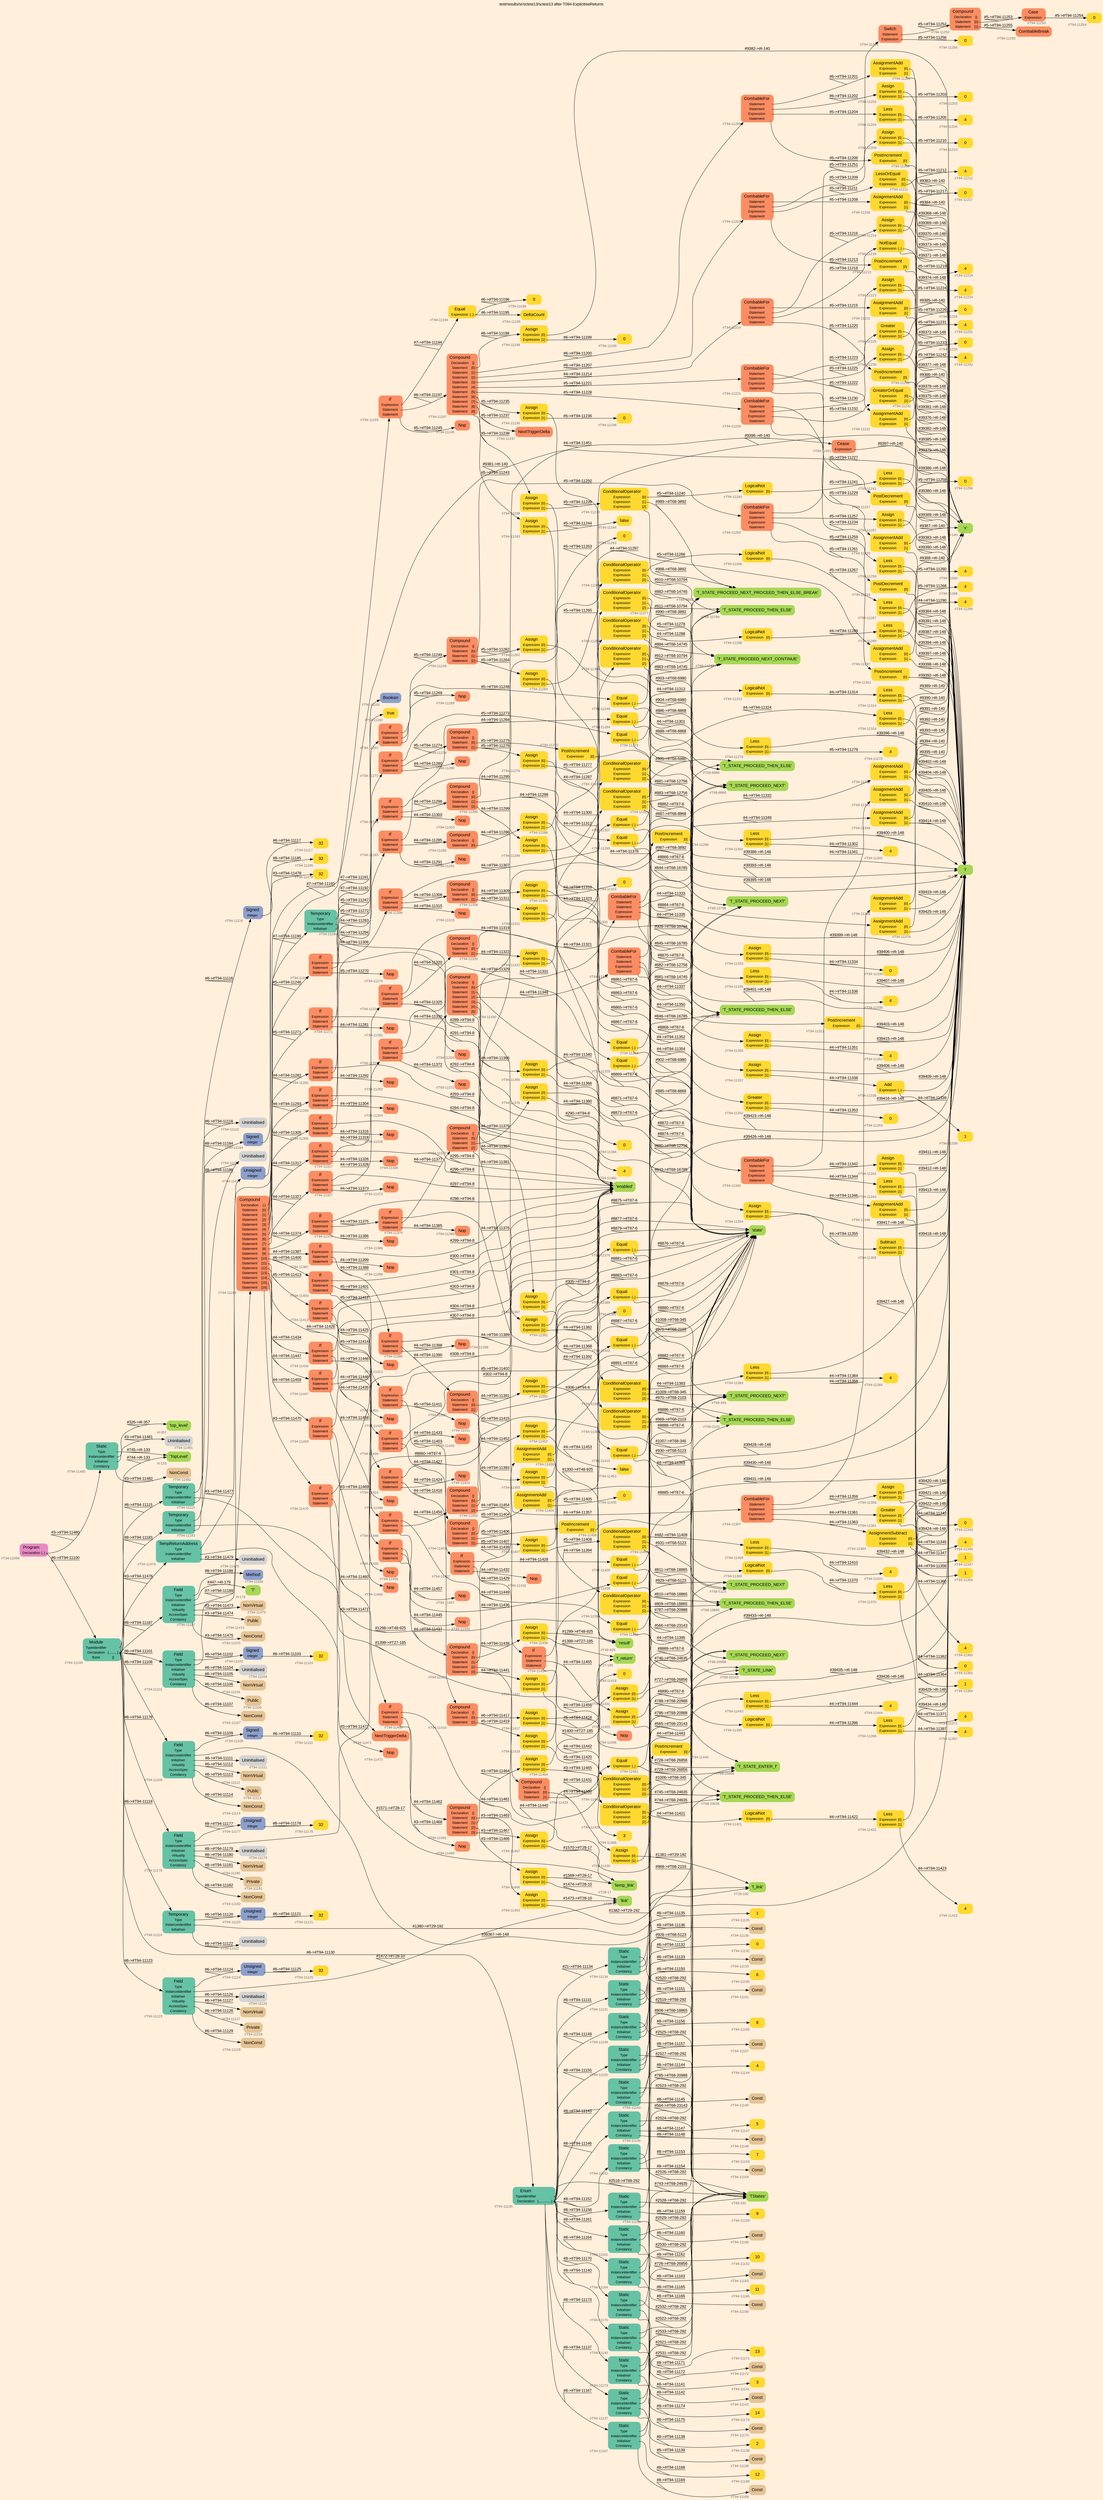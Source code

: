 digraph "test/results/sr/sctest13/sctest13 after T094-ExplicitiseReturns" {
label = "test/results/sr/sctest13/sctest13 after T094-ExplicitiseReturns"
labelloc = t
graph [
    rankdir = "LR"
    ranksep = 0.3
    bgcolor = antiquewhite1
    color = black
    fontcolor = black
    fontname = "Arial"
];
node [
    fontname = "Arial"
];
edge [
    fontname = "Arial"
];

// -------------------- node figure --------------------
// -------- block #T94-11099 ----------
"#T94-11099" [
    fillcolor = "/set28/4"
    xlabel = "#T94-11099"
    fontsize = "12"
    fontcolor = grey40
    shape = "plaintext"
    label = <<TABLE BORDER="0" CELLBORDER="0" CELLSPACING="0">
     <TR><TD><FONT COLOR="black" POINT-SIZE="15">Program</FONT></TD></TR>
     <TR><TD><FONT COLOR="black" POINT-SIZE="12">Declaration</FONT></TD><TD PORT="port0"><FONT COLOR="black" POINT-SIZE="12">{..}</FONT></TD></TR>
    </TABLE>>
    style = "rounded,filled"
];

// -------- block #T94-11100 ----------
"#T94-11100" [
    fillcolor = "/set28/1"
    xlabel = "#T94-11100"
    fontsize = "12"
    fontcolor = grey40
    shape = "plaintext"
    label = <<TABLE BORDER="0" CELLBORDER="0" CELLSPACING="0">
     <TR><TD><FONT COLOR="black" POINT-SIZE="15">Module</FONT></TD></TR>
     <TR><TD><FONT COLOR="black" POINT-SIZE="12">TypeIdentifier</FONT></TD><TD PORT="port0"></TD></TR>
     <TR><TD><FONT COLOR="black" POINT-SIZE="12">Declaration</FONT></TD><TD PORT="port1"><FONT COLOR="black" POINT-SIZE="12">{..........}</FONT></TD></TR>
     <TR><TD><FONT COLOR="black" POINT-SIZE="12">Base</FONT></TD><TD PORT="port2"><FONT COLOR="black" POINT-SIZE="12">{}</FONT></TD></TR>
    </TABLE>>
    style = "rounded,filled"
];

// -------- block #I-133 ----------
"#I-133" [
    fillcolor = "/set28/5"
    xlabel = "#I-133"
    fontsize = "12"
    fontcolor = grey40
    shape = "plaintext"
    label = <<TABLE BORDER="0" CELLBORDER="0" CELLSPACING="0">
     <TR><TD><FONT COLOR="black" POINT-SIZE="15">'TopLevel'</FONT></TD></TR>
    </TABLE>>
    style = "rounded,filled"
];

// -------- block #T94-11101 ----------
"#T94-11101" [
    fillcolor = "/set28/1"
    xlabel = "#T94-11101"
    fontsize = "12"
    fontcolor = grey40
    shape = "plaintext"
    label = <<TABLE BORDER="0" CELLBORDER="0" CELLSPACING="0">
     <TR><TD><FONT COLOR="black" POINT-SIZE="15">Field</FONT></TD></TR>
     <TR><TD><FONT COLOR="black" POINT-SIZE="12">Type</FONT></TD><TD PORT="port0"></TD></TR>
     <TR><TD><FONT COLOR="black" POINT-SIZE="12">InstanceIdentifier</FONT></TD><TD PORT="port1"></TD></TR>
     <TR><TD><FONT COLOR="black" POINT-SIZE="12">Initialiser</FONT></TD><TD PORT="port2"></TD></TR>
     <TR><TD><FONT COLOR="black" POINT-SIZE="12">Virtuality</FONT></TD><TD PORT="port3"></TD></TR>
     <TR><TD><FONT COLOR="black" POINT-SIZE="12">AccessSpec</FONT></TD><TD PORT="port4"></TD></TR>
     <TR><TD><FONT COLOR="black" POINT-SIZE="12">Constancy</FONT></TD><TD PORT="port5"></TD></TR>
    </TABLE>>
    style = "rounded,filled"
];

// -------- block #T94-11102 ----------
"#T94-11102" [
    fillcolor = "/set28/3"
    xlabel = "#T94-11102"
    fontsize = "12"
    fontcolor = grey40
    shape = "plaintext"
    label = <<TABLE BORDER="0" CELLBORDER="0" CELLSPACING="0">
     <TR><TD><FONT COLOR="black" POINT-SIZE="15">Signed</FONT></TD></TR>
     <TR><TD><FONT COLOR="black" POINT-SIZE="12">Integer</FONT></TD><TD PORT="port0"></TD></TR>
    </TABLE>>
    style = "rounded,filled"
];

// -------- block #T94-11103 ----------
"#T94-11103" [
    fillcolor = "/set28/6"
    xlabel = "#T94-11103"
    fontsize = "12"
    fontcolor = grey40
    shape = "plaintext"
    label = <<TABLE BORDER="0" CELLBORDER="0" CELLSPACING="0">
     <TR><TD><FONT COLOR="black" POINT-SIZE="15">32</FONT></TD></TR>
    </TABLE>>
    style = "rounded,filled"
];

// -------- block #I-140 ----------
"#I-140" [
    fillcolor = "/set28/5"
    xlabel = "#I-140"
    fontsize = "12"
    fontcolor = grey40
    shape = "plaintext"
    label = <<TABLE BORDER="0" CELLBORDER="0" CELLSPACING="0">
     <TR><TD><FONT COLOR="black" POINT-SIZE="15">'x'</FONT></TD></TR>
    </TABLE>>
    style = "rounded,filled"
];

// -------- block #T94-11104 ----------
"#T94-11104" [
    xlabel = "#T94-11104"
    fontsize = "12"
    fontcolor = grey40
    shape = "plaintext"
    label = <<TABLE BORDER="0" CELLBORDER="0" CELLSPACING="0">
     <TR><TD><FONT COLOR="black" POINT-SIZE="15">Uninitialised</FONT></TD></TR>
    </TABLE>>
    style = "rounded,filled"
];

// -------- block #T94-11105 ----------
"#T94-11105" [
    fillcolor = "/set28/7"
    xlabel = "#T94-11105"
    fontsize = "12"
    fontcolor = grey40
    shape = "plaintext"
    label = <<TABLE BORDER="0" CELLBORDER="0" CELLSPACING="0">
     <TR><TD><FONT COLOR="black" POINT-SIZE="15">NonVirtual</FONT></TD></TR>
    </TABLE>>
    style = "rounded,filled"
];

// -------- block #T94-11106 ----------
"#T94-11106" [
    fillcolor = "/set28/7"
    xlabel = "#T94-11106"
    fontsize = "12"
    fontcolor = grey40
    shape = "plaintext"
    label = <<TABLE BORDER="0" CELLBORDER="0" CELLSPACING="0">
     <TR><TD><FONT COLOR="black" POINT-SIZE="15">Public</FONT></TD></TR>
    </TABLE>>
    style = "rounded,filled"
];

// -------- block #T94-11107 ----------
"#T94-11107" [
    fillcolor = "/set28/7"
    xlabel = "#T94-11107"
    fontsize = "12"
    fontcolor = grey40
    shape = "plaintext"
    label = <<TABLE BORDER="0" CELLBORDER="0" CELLSPACING="0">
     <TR><TD><FONT COLOR="black" POINT-SIZE="15">NonConst</FONT></TD></TR>
    </TABLE>>
    style = "rounded,filled"
];

// -------- block #T94-11108 ----------
"#T94-11108" [
    fillcolor = "/set28/1"
    xlabel = "#T94-11108"
    fontsize = "12"
    fontcolor = grey40
    shape = "plaintext"
    label = <<TABLE BORDER="0" CELLBORDER="0" CELLSPACING="0">
     <TR><TD><FONT COLOR="black" POINT-SIZE="15">Field</FONT></TD></TR>
     <TR><TD><FONT COLOR="black" POINT-SIZE="12">Type</FONT></TD><TD PORT="port0"></TD></TR>
     <TR><TD><FONT COLOR="black" POINT-SIZE="12">InstanceIdentifier</FONT></TD><TD PORT="port1"></TD></TR>
     <TR><TD><FONT COLOR="black" POINT-SIZE="12">Initialiser</FONT></TD><TD PORT="port2"></TD></TR>
     <TR><TD><FONT COLOR="black" POINT-SIZE="12">Virtuality</FONT></TD><TD PORT="port3"></TD></TR>
     <TR><TD><FONT COLOR="black" POINT-SIZE="12">AccessSpec</FONT></TD><TD PORT="port4"></TD></TR>
     <TR><TD><FONT COLOR="black" POINT-SIZE="12">Constancy</FONT></TD><TD PORT="port5"></TD></TR>
    </TABLE>>
    style = "rounded,filled"
];

// -------- block #T94-11109 ----------
"#T94-11109" [
    fillcolor = "/set28/3"
    xlabel = "#T94-11109"
    fontsize = "12"
    fontcolor = grey40
    shape = "plaintext"
    label = <<TABLE BORDER="0" CELLBORDER="0" CELLSPACING="0">
     <TR><TD><FONT COLOR="black" POINT-SIZE="15">Signed</FONT></TD></TR>
     <TR><TD><FONT COLOR="black" POINT-SIZE="12">Integer</FONT></TD><TD PORT="port0"></TD></TR>
    </TABLE>>
    style = "rounded,filled"
];

// -------- block #T94-11110 ----------
"#T94-11110" [
    fillcolor = "/set28/6"
    xlabel = "#T94-11110"
    fontsize = "12"
    fontcolor = grey40
    shape = "plaintext"
    label = <<TABLE BORDER="0" CELLBORDER="0" CELLSPACING="0">
     <TR><TD><FONT COLOR="black" POINT-SIZE="15">32</FONT></TD></TR>
    </TABLE>>
    style = "rounded,filled"
];

// -------- block #I-148 ----------
"#I-148" [
    fillcolor = "/set28/5"
    xlabel = "#I-148"
    fontsize = "12"
    fontcolor = grey40
    shape = "plaintext"
    label = <<TABLE BORDER="0" CELLBORDER="0" CELLSPACING="0">
     <TR><TD><FONT COLOR="black" POINT-SIZE="15">'i'</FONT></TD></TR>
    </TABLE>>
    style = "rounded,filled"
];

// -------- block #T94-11111 ----------
"#T94-11111" [
    xlabel = "#T94-11111"
    fontsize = "12"
    fontcolor = grey40
    shape = "plaintext"
    label = <<TABLE BORDER="0" CELLBORDER="0" CELLSPACING="0">
     <TR><TD><FONT COLOR="black" POINT-SIZE="15">Uninitialised</FONT></TD></TR>
    </TABLE>>
    style = "rounded,filled"
];

// -------- block #T94-11112 ----------
"#T94-11112" [
    fillcolor = "/set28/7"
    xlabel = "#T94-11112"
    fontsize = "12"
    fontcolor = grey40
    shape = "plaintext"
    label = <<TABLE BORDER="0" CELLBORDER="0" CELLSPACING="0">
     <TR><TD><FONT COLOR="black" POINT-SIZE="15">NonVirtual</FONT></TD></TR>
    </TABLE>>
    style = "rounded,filled"
];

// -------- block #T94-11113 ----------
"#T94-11113" [
    fillcolor = "/set28/7"
    xlabel = "#T94-11113"
    fontsize = "12"
    fontcolor = grey40
    shape = "plaintext"
    label = <<TABLE BORDER="0" CELLBORDER="0" CELLSPACING="0">
     <TR><TD><FONT COLOR="black" POINT-SIZE="15">Public</FONT></TD></TR>
    </TABLE>>
    style = "rounded,filled"
];

// -------- block #T94-11114 ----------
"#T94-11114" [
    fillcolor = "/set28/7"
    xlabel = "#T94-11114"
    fontsize = "12"
    fontcolor = grey40
    shape = "plaintext"
    label = <<TABLE BORDER="0" CELLBORDER="0" CELLSPACING="0">
     <TR><TD><FONT COLOR="black" POINT-SIZE="15">NonConst</FONT></TD></TR>
    </TABLE>>
    style = "rounded,filled"
];

// -------- block #T94-11115 ----------
"#T94-11115" [
    fillcolor = "/set28/1"
    xlabel = "#T94-11115"
    fontsize = "12"
    fontcolor = grey40
    shape = "plaintext"
    label = <<TABLE BORDER="0" CELLBORDER="0" CELLSPACING="0">
     <TR><TD><FONT COLOR="black" POINT-SIZE="15">Temporary</FONT></TD></TR>
     <TR><TD><FONT COLOR="black" POINT-SIZE="12">Type</FONT></TD><TD PORT="port0"></TD></TR>
     <TR><TD><FONT COLOR="black" POINT-SIZE="12">InstanceIdentifier</FONT></TD><TD PORT="port1"></TD></TR>
     <TR><TD><FONT COLOR="black" POINT-SIZE="12">Initialiser</FONT></TD><TD PORT="port2"></TD></TR>
    </TABLE>>
    style = "rounded,filled"
];

// -------- block #T94-11116 ----------
"#T94-11116" [
    fillcolor = "/set28/3"
    xlabel = "#T94-11116"
    fontsize = "12"
    fontcolor = grey40
    shape = "plaintext"
    label = <<TABLE BORDER="0" CELLBORDER="0" CELLSPACING="0">
     <TR><TD><FONT COLOR="black" POINT-SIZE="15">Signed</FONT></TD></TR>
     <TR><TD><FONT COLOR="black" POINT-SIZE="12">Integer</FONT></TD><TD PORT="port0"></TD></TR>
    </TABLE>>
    style = "rounded,filled"
];

// -------- block #T94-11117 ----------
"#T94-11117" [
    fillcolor = "/set28/6"
    xlabel = "#T94-11117"
    fontsize = "12"
    fontcolor = grey40
    shape = "plaintext"
    label = <<TABLE BORDER="0" CELLBORDER="0" CELLSPACING="0">
     <TR><TD><FONT COLOR="black" POINT-SIZE="15">32</FONT></TD></TR>
    </TABLE>>
    style = "rounded,filled"
];

// -------- block #T27-185 ----------
"#T27-185" [
    fillcolor = "/set28/5"
    xlabel = "#T27-185"
    fontsize = "12"
    fontcolor = grey40
    shape = "plaintext"
    label = <<TABLE BORDER="0" CELLBORDER="0" CELLSPACING="0">
     <TR><TD><FONT COLOR="black" POINT-SIZE="15">'f_return'</FONT></TD></TR>
    </TABLE>>
    style = "rounded,filled"
];

// -------- block #T94-11118 ----------
"#T94-11118" [
    xlabel = "#T94-11118"
    fontsize = "12"
    fontcolor = grey40
    shape = "plaintext"
    label = <<TABLE BORDER="0" CELLBORDER="0" CELLSPACING="0">
     <TR><TD><FONT COLOR="black" POINT-SIZE="15">Uninitialised</FONT></TD></TR>
    </TABLE>>
    style = "rounded,filled"
];

// -------- block #T94-11119 ----------
"#T94-11119" [
    fillcolor = "/set28/1"
    xlabel = "#T94-11119"
    fontsize = "12"
    fontcolor = grey40
    shape = "plaintext"
    label = <<TABLE BORDER="0" CELLBORDER="0" CELLSPACING="0">
     <TR><TD><FONT COLOR="black" POINT-SIZE="15">Temporary</FONT></TD></TR>
     <TR><TD><FONT COLOR="black" POINT-SIZE="12">Type</FONT></TD><TD PORT="port0"></TD></TR>
     <TR><TD><FONT COLOR="black" POINT-SIZE="12">InstanceIdentifier</FONT></TD><TD PORT="port1"></TD></TR>
     <TR><TD><FONT COLOR="black" POINT-SIZE="12">Initialiser</FONT></TD><TD PORT="port2"></TD></TR>
    </TABLE>>
    style = "rounded,filled"
];

// -------- block #T94-11120 ----------
"#T94-11120" [
    fillcolor = "/set28/3"
    xlabel = "#T94-11120"
    fontsize = "12"
    fontcolor = grey40
    shape = "plaintext"
    label = <<TABLE BORDER="0" CELLBORDER="0" CELLSPACING="0">
     <TR><TD><FONT COLOR="black" POINT-SIZE="15">Unsigned</FONT></TD></TR>
     <TR><TD><FONT COLOR="black" POINT-SIZE="12">Integer</FONT></TD><TD PORT="port0"></TD></TR>
    </TABLE>>
    style = "rounded,filled"
];

// -------- block #T94-11121 ----------
"#T94-11121" [
    fillcolor = "/set28/6"
    xlabel = "#T94-11121"
    fontsize = "12"
    fontcolor = grey40
    shape = "plaintext"
    label = <<TABLE BORDER="0" CELLBORDER="0" CELLSPACING="0">
     <TR><TD><FONT COLOR="black" POINT-SIZE="15">32</FONT></TD></TR>
    </TABLE>>
    style = "rounded,filled"
];

// -------- block #T29-192 ----------
"#T29-192" [
    fillcolor = "/set28/5"
    xlabel = "#T29-192"
    fontsize = "12"
    fontcolor = grey40
    shape = "plaintext"
    label = <<TABLE BORDER="0" CELLBORDER="0" CELLSPACING="0">
     <TR><TD><FONT COLOR="black" POINT-SIZE="15">'f_link'</FONT></TD></TR>
    </TABLE>>
    style = "rounded,filled"
];

// -------- block #T94-11122 ----------
"#T94-11122" [
    xlabel = "#T94-11122"
    fontsize = "12"
    fontcolor = grey40
    shape = "plaintext"
    label = <<TABLE BORDER="0" CELLBORDER="0" CELLSPACING="0">
     <TR><TD><FONT COLOR="black" POINT-SIZE="15">Uninitialised</FONT></TD></TR>
    </TABLE>>
    style = "rounded,filled"
];

// -------- block #T94-11123 ----------
"#T94-11123" [
    fillcolor = "/set28/1"
    xlabel = "#T94-11123"
    fontsize = "12"
    fontcolor = grey40
    shape = "plaintext"
    label = <<TABLE BORDER="0" CELLBORDER="0" CELLSPACING="0">
     <TR><TD><FONT COLOR="black" POINT-SIZE="15">Field</FONT></TD></TR>
     <TR><TD><FONT COLOR="black" POINT-SIZE="12">Type</FONT></TD><TD PORT="port0"></TD></TR>
     <TR><TD><FONT COLOR="black" POINT-SIZE="12">InstanceIdentifier</FONT></TD><TD PORT="port1"></TD></TR>
     <TR><TD><FONT COLOR="black" POINT-SIZE="12">Initialiser</FONT></TD><TD PORT="port2"></TD></TR>
     <TR><TD><FONT COLOR="black" POINT-SIZE="12">Virtuality</FONT></TD><TD PORT="port3"></TD></TR>
     <TR><TD><FONT COLOR="black" POINT-SIZE="12">AccessSpec</FONT></TD><TD PORT="port4"></TD></TR>
     <TR><TD><FONT COLOR="black" POINT-SIZE="12">Constancy</FONT></TD><TD PORT="port5"></TD></TR>
    </TABLE>>
    style = "rounded,filled"
];

// -------- block #T94-11124 ----------
"#T94-11124" [
    fillcolor = "/set28/3"
    xlabel = "#T94-11124"
    fontsize = "12"
    fontcolor = grey40
    shape = "plaintext"
    label = <<TABLE BORDER="0" CELLBORDER="0" CELLSPACING="0">
     <TR><TD><FONT COLOR="black" POINT-SIZE="15">Unsigned</FONT></TD></TR>
     <TR><TD><FONT COLOR="black" POINT-SIZE="12">Integer</FONT></TD><TD PORT="port0"></TD></TR>
    </TABLE>>
    style = "rounded,filled"
];

// -------- block #T94-11125 ----------
"#T94-11125" [
    fillcolor = "/set28/6"
    xlabel = "#T94-11125"
    fontsize = "12"
    fontcolor = grey40
    shape = "plaintext"
    label = <<TABLE BORDER="0" CELLBORDER="0" CELLSPACING="0">
     <TR><TD><FONT COLOR="black" POINT-SIZE="15">32</FONT></TD></TR>
    </TABLE>>
    style = "rounded,filled"
];

// -------- block #T28-10 ----------
"#T28-10" [
    fillcolor = "/set28/5"
    xlabel = "#T28-10"
    fontsize = "12"
    fontcolor = grey40
    shape = "plaintext"
    label = <<TABLE BORDER="0" CELLBORDER="0" CELLSPACING="0">
     <TR><TD><FONT COLOR="black" POINT-SIZE="15">'link'</FONT></TD></TR>
    </TABLE>>
    style = "rounded,filled"
];

// -------- block #T94-11126 ----------
"#T94-11126" [
    xlabel = "#T94-11126"
    fontsize = "12"
    fontcolor = grey40
    shape = "plaintext"
    label = <<TABLE BORDER="0" CELLBORDER="0" CELLSPACING="0">
     <TR><TD><FONT COLOR="black" POINT-SIZE="15">Uninitialised</FONT></TD></TR>
    </TABLE>>
    style = "rounded,filled"
];

// -------- block #T94-11127 ----------
"#T94-11127" [
    fillcolor = "/set28/7"
    xlabel = "#T94-11127"
    fontsize = "12"
    fontcolor = grey40
    shape = "plaintext"
    label = <<TABLE BORDER="0" CELLBORDER="0" CELLSPACING="0">
     <TR><TD><FONT COLOR="black" POINT-SIZE="15">NonVirtual</FONT></TD></TR>
    </TABLE>>
    style = "rounded,filled"
];

// -------- block #T94-11128 ----------
"#T94-11128" [
    fillcolor = "/set28/7"
    xlabel = "#T94-11128"
    fontsize = "12"
    fontcolor = grey40
    shape = "plaintext"
    label = <<TABLE BORDER="0" CELLBORDER="0" CELLSPACING="0">
     <TR><TD><FONT COLOR="black" POINT-SIZE="15">Private</FONT></TD></TR>
    </TABLE>>
    style = "rounded,filled"
];

// -------- block #T94-11129 ----------
"#T94-11129" [
    fillcolor = "/set28/7"
    xlabel = "#T94-11129"
    fontsize = "12"
    fontcolor = grey40
    shape = "plaintext"
    label = <<TABLE BORDER="0" CELLBORDER="0" CELLSPACING="0">
     <TR><TD><FONT COLOR="black" POINT-SIZE="15">NonConst</FONT></TD></TR>
    </TABLE>>
    style = "rounded,filled"
];

// -------- block #T94-11130 ----------
"#T94-11130" [
    fillcolor = "/set28/1"
    xlabel = "#T94-11130"
    fontsize = "12"
    fontcolor = grey40
    shape = "plaintext"
    label = <<TABLE BORDER="0" CELLBORDER="0" CELLSPACING="0">
     <TR><TD><FONT COLOR="black" POINT-SIZE="15">Enum</FONT></TD></TR>
     <TR><TD><FONT COLOR="black" POINT-SIZE="12">TypeIdentifier</FONT></TD><TD PORT="port0"></TD></TR>
     <TR><TD><FONT COLOR="black" POINT-SIZE="12">Declaration</FONT></TD><TD PORT="port1"><FONT COLOR="black" POINT-SIZE="12">{...............}</FONT></TD></TR>
    </TABLE>>
    style = "rounded,filled"
];

// -------- block #T68-292 ----------
"#T68-292" [
    fillcolor = "/set28/5"
    xlabel = "#T68-292"
    fontsize = "12"
    fontcolor = grey40
    shape = "plaintext"
    label = <<TABLE BORDER="0" CELLBORDER="0" CELLSPACING="0">
     <TR><TD><FONT COLOR="black" POINT-SIZE="15">'TStates'</FONT></TD></TR>
    </TABLE>>
    style = "rounded,filled"
];

// -------- block #T94-11131 ----------
"#T94-11131" [
    fillcolor = "/set28/1"
    xlabel = "#T94-11131"
    fontsize = "12"
    fontcolor = grey40
    shape = "plaintext"
    label = <<TABLE BORDER="0" CELLBORDER="0" CELLSPACING="0">
     <TR><TD><FONT COLOR="black" POINT-SIZE="15">Static</FONT></TD></TR>
     <TR><TD><FONT COLOR="black" POINT-SIZE="12">Type</FONT></TD><TD PORT="port0"></TD></TR>
     <TR><TD><FONT COLOR="black" POINT-SIZE="12">InstanceIdentifier</FONT></TD><TD PORT="port1"></TD></TR>
     <TR><TD><FONT COLOR="black" POINT-SIZE="12">Initialiser</FONT></TD><TD PORT="port2"></TD></TR>
     <TR><TD><FONT COLOR="black" POINT-SIZE="12">Constancy</FONT></TD><TD PORT="port3"></TD></TR>
    </TABLE>>
    style = "rounded,filled"
];

// -------- block #T68-345 ----------
"#T68-345" [
    fillcolor = "/set28/5"
    xlabel = "#T68-345"
    fontsize = "12"
    fontcolor = grey40
    shape = "plaintext"
    label = <<TABLE BORDER="0" CELLBORDER="0" CELLSPACING="0">
     <TR><TD><FONT COLOR="black" POINT-SIZE="15">'T_STATE_PROCEED_NEXT'</FONT></TD></TR>
    </TABLE>>
    style = "rounded,filled"
];

// -------- block #T94-11132 ----------
"#T94-11132" [
    fillcolor = "/set28/6"
    xlabel = "#T94-11132"
    fontsize = "12"
    fontcolor = grey40
    shape = "plaintext"
    label = <<TABLE BORDER="0" CELLBORDER="0" CELLSPACING="0">
     <TR><TD><FONT COLOR="black" POINT-SIZE="15">0</FONT></TD></TR>
    </TABLE>>
    style = "rounded,filled"
];

// -------- block #T94-11133 ----------
"#T94-11133" [
    fillcolor = "/set28/7"
    xlabel = "#T94-11133"
    fontsize = "12"
    fontcolor = grey40
    shape = "plaintext"
    label = <<TABLE BORDER="0" CELLBORDER="0" CELLSPACING="0">
     <TR><TD><FONT COLOR="black" POINT-SIZE="15">Const</FONT></TD></TR>
    </TABLE>>
    style = "rounded,filled"
];

// -------- block #T94-11134 ----------
"#T94-11134" [
    fillcolor = "/set28/1"
    xlabel = "#T94-11134"
    fontsize = "12"
    fontcolor = grey40
    shape = "plaintext"
    label = <<TABLE BORDER="0" CELLBORDER="0" CELLSPACING="0">
     <TR><TD><FONT COLOR="black" POINT-SIZE="15">Static</FONT></TD></TR>
     <TR><TD><FONT COLOR="black" POINT-SIZE="12">Type</FONT></TD><TD PORT="port0"></TD></TR>
     <TR><TD><FONT COLOR="black" POINT-SIZE="12">InstanceIdentifier</FONT></TD><TD PORT="port1"></TD></TR>
     <TR><TD><FONT COLOR="black" POINT-SIZE="12">Initialiser</FONT></TD><TD PORT="port2"></TD></TR>
     <TR><TD><FONT COLOR="black" POINT-SIZE="12">Constancy</FONT></TD><TD PORT="port3"></TD></TR>
    </TABLE>>
    style = "rounded,filled"
];

// -------- block #T68-2103 ----------
"#T68-2103" [
    fillcolor = "/set28/5"
    xlabel = "#T68-2103"
    fontsize = "12"
    fontcolor = grey40
    shape = "plaintext"
    label = <<TABLE BORDER="0" CELLBORDER="0" CELLSPACING="0">
     <TR><TD><FONT COLOR="black" POINT-SIZE="15">'T_STATE_PROCEED_THEN_ELSE'</FONT></TD></TR>
    </TABLE>>
    style = "rounded,filled"
];

// -------- block #T94-11135 ----------
"#T94-11135" [
    fillcolor = "/set28/6"
    xlabel = "#T94-11135"
    fontsize = "12"
    fontcolor = grey40
    shape = "plaintext"
    label = <<TABLE BORDER="0" CELLBORDER="0" CELLSPACING="0">
     <TR><TD><FONT COLOR="black" POINT-SIZE="15">1</FONT></TD></TR>
    </TABLE>>
    style = "rounded,filled"
];

// -------- block #T94-11136 ----------
"#T94-11136" [
    fillcolor = "/set28/7"
    xlabel = "#T94-11136"
    fontsize = "12"
    fontcolor = grey40
    shape = "plaintext"
    label = <<TABLE BORDER="0" CELLBORDER="0" CELLSPACING="0">
     <TR><TD><FONT COLOR="black" POINT-SIZE="15">Const</FONT></TD></TR>
    </TABLE>>
    style = "rounded,filled"
];

// -------- block #T94-11137 ----------
"#T94-11137" [
    fillcolor = "/set28/1"
    xlabel = "#T94-11137"
    fontsize = "12"
    fontcolor = grey40
    shape = "plaintext"
    label = <<TABLE BORDER="0" CELLBORDER="0" CELLSPACING="0">
     <TR><TD><FONT COLOR="black" POINT-SIZE="15">Static</FONT></TD></TR>
     <TR><TD><FONT COLOR="black" POINT-SIZE="12">Type</FONT></TD><TD PORT="port0"></TD></TR>
     <TR><TD><FONT COLOR="black" POINT-SIZE="12">InstanceIdentifier</FONT></TD><TD PORT="port1"></TD></TR>
     <TR><TD><FONT COLOR="black" POINT-SIZE="12">Initialiser</FONT></TD><TD PORT="port2"></TD></TR>
     <TR><TD><FONT COLOR="black" POINT-SIZE="12">Constancy</FONT></TD><TD PORT="port3"></TD></TR>
    </TABLE>>
    style = "rounded,filled"
];

// -------- block #T68-3892 ----------
"#T68-3892" [
    fillcolor = "/set28/5"
    xlabel = "#T68-3892"
    fontsize = "12"
    fontcolor = grey40
    shape = "plaintext"
    label = <<TABLE BORDER="0" CELLBORDER="0" CELLSPACING="0">
     <TR><TD><FONT COLOR="black" POINT-SIZE="15">'T_STATE_PROCEED_NEXT_PROCEED_THEN_ELSE_BREAK'</FONT></TD></TR>
    </TABLE>>
    style = "rounded,filled"
];

// -------- block #T94-11138 ----------
"#T94-11138" [
    fillcolor = "/set28/6"
    xlabel = "#T94-11138"
    fontsize = "12"
    fontcolor = grey40
    shape = "plaintext"
    label = <<TABLE BORDER="0" CELLBORDER="0" CELLSPACING="0">
     <TR><TD><FONT COLOR="black" POINT-SIZE="15">2</FONT></TD></TR>
    </TABLE>>
    style = "rounded,filled"
];

// -------- block #T94-11139 ----------
"#T94-11139" [
    fillcolor = "/set28/7"
    xlabel = "#T94-11139"
    fontsize = "12"
    fontcolor = grey40
    shape = "plaintext"
    label = <<TABLE BORDER="0" CELLBORDER="0" CELLSPACING="0">
     <TR><TD><FONT COLOR="black" POINT-SIZE="15">Const</FONT></TD></TR>
    </TABLE>>
    style = "rounded,filled"
];

// -------- block #T94-11140 ----------
"#T94-11140" [
    fillcolor = "/set28/1"
    xlabel = "#T94-11140"
    fontsize = "12"
    fontcolor = grey40
    shape = "plaintext"
    label = <<TABLE BORDER="0" CELLBORDER="0" CELLSPACING="0">
     <TR><TD><FONT COLOR="black" POINT-SIZE="15">Static</FONT></TD></TR>
     <TR><TD><FONT COLOR="black" POINT-SIZE="12">Type</FONT></TD><TD PORT="port0"></TD></TR>
     <TR><TD><FONT COLOR="black" POINT-SIZE="12">InstanceIdentifier</FONT></TD><TD PORT="port1"></TD></TR>
     <TR><TD><FONT COLOR="black" POINT-SIZE="12">Initialiser</FONT></TD><TD PORT="port2"></TD></TR>
     <TR><TD><FONT COLOR="black" POINT-SIZE="12">Constancy</FONT></TD><TD PORT="port3"></TD></TR>
    </TABLE>>
    style = "rounded,filled"
];

// -------- block #T68-5123 ----------
"#T68-5123" [
    fillcolor = "/set28/5"
    xlabel = "#T68-5123"
    fontsize = "12"
    fontcolor = grey40
    shape = "plaintext"
    label = <<TABLE BORDER="0" CELLBORDER="0" CELLSPACING="0">
     <TR><TD><FONT COLOR="black" POINT-SIZE="15">'T_STATE_PROCEED_NEXT'</FONT></TD></TR>
    </TABLE>>
    style = "rounded,filled"
];

// -------- block #T94-11141 ----------
"#T94-11141" [
    fillcolor = "/set28/6"
    xlabel = "#T94-11141"
    fontsize = "12"
    fontcolor = grey40
    shape = "plaintext"
    label = <<TABLE BORDER="0" CELLBORDER="0" CELLSPACING="0">
     <TR><TD><FONT COLOR="black" POINT-SIZE="15">3</FONT></TD></TR>
    </TABLE>>
    style = "rounded,filled"
];

// -------- block #T94-11142 ----------
"#T94-11142" [
    fillcolor = "/set28/7"
    xlabel = "#T94-11142"
    fontsize = "12"
    fontcolor = grey40
    shape = "plaintext"
    label = <<TABLE BORDER="0" CELLBORDER="0" CELLSPACING="0">
     <TR><TD><FONT COLOR="black" POINT-SIZE="15">Const</FONT></TD></TR>
    </TABLE>>
    style = "rounded,filled"
];

// -------- block #T94-11143 ----------
"#T94-11143" [
    fillcolor = "/set28/1"
    xlabel = "#T94-11143"
    fontsize = "12"
    fontcolor = grey40
    shape = "plaintext"
    label = <<TABLE BORDER="0" CELLBORDER="0" CELLSPACING="0">
     <TR><TD><FONT COLOR="black" POINT-SIZE="15">Static</FONT></TD></TR>
     <TR><TD><FONT COLOR="black" POINT-SIZE="12">Type</FONT></TD><TD PORT="port0"></TD></TR>
     <TR><TD><FONT COLOR="black" POINT-SIZE="12">InstanceIdentifier</FONT></TD><TD PORT="port1"></TD></TR>
     <TR><TD><FONT COLOR="black" POINT-SIZE="12">Initialiser</FONT></TD><TD PORT="port2"></TD></TR>
     <TR><TD><FONT COLOR="black" POINT-SIZE="12">Constancy</FONT></TD><TD PORT="port3"></TD></TR>
    </TABLE>>
    style = "rounded,filled"
];

// -------- block #T68-6980 ----------
"#T68-6980" [
    fillcolor = "/set28/5"
    xlabel = "#T68-6980"
    fontsize = "12"
    fontcolor = grey40
    shape = "plaintext"
    label = <<TABLE BORDER="0" CELLBORDER="0" CELLSPACING="0">
     <TR><TD><FONT COLOR="black" POINT-SIZE="15">'T_STATE_PROCEED_THEN_ELSE'</FONT></TD></TR>
    </TABLE>>
    style = "rounded,filled"
];

// -------- block #T94-11144 ----------
"#T94-11144" [
    fillcolor = "/set28/6"
    xlabel = "#T94-11144"
    fontsize = "12"
    fontcolor = grey40
    shape = "plaintext"
    label = <<TABLE BORDER="0" CELLBORDER="0" CELLSPACING="0">
     <TR><TD><FONT COLOR="black" POINT-SIZE="15">4</FONT></TD></TR>
    </TABLE>>
    style = "rounded,filled"
];

// -------- block #T94-11145 ----------
"#T94-11145" [
    fillcolor = "/set28/7"
    xlabel = "#T94-11145"
    fontsize = "12"
    fontcolor = grey40
    shape = "plaintext"
    label = <<TABLE BORDER="0" CELLBORDER="0" CELLSPACING="0">
     <TR><TD><FONT COLOR="black" POINT-SIZE="15">Const</FONT></TD></TR>
    </TABLE>>
    style = "rounded,filled"
];

// -------- block #T94-11146 ----------
"#T94-11146" [
    fillcolor = "/set28/1"
    xlabel = "#T94-11146"
    fontsize = "12"
    fontcolor = grey40
    shape = "plaintext"
    label = <<TABLE BORDER="0" CELLBORDER="0" CELLSPACING="0">
     <TR><TD><FONT COLOR="black" POINT-SIZE="15">Static</FONT></TD></TR>
     <TR><TD><FONT COLOR="black" POINT-SIZE="12">Type</FONT></TD><TD PORT="port0"></TD></TR>
     <TR><TD><FONT COLOR="black" POINT-SIZE="12">InstanceIdentifier</FONT></TD><TD PORT="port1"></TD></TR>
     <TR><TD><FONT COLOR="black" POINT-SIZE="12">Initialiser</FONT></TD><TD PORT="port2"></TD></TR>
     <TR><TD><FONT COLOR="black" POINT-SIZE="12">Constancy</FONT></TD><TD PORT="port3"></TD></TR>
    </TABLE>>
    style = "rounded,filled"
];

// -------- block #T68-8868 ----------
"#T68-8868" [
    fillcolor = "/set28/5"
    xlabel = "#T68-8868"
    fontsize = "12"
    fontcolor = grey40
    shape = "plaintext"
    label = <<TABLE BORDER="0" CELLBORDER="0" CELLSPACING="0">
     <TR><TD><FONT COLOR="black" POINT-SIZE="15">'T_STATE_PROCEED_NEXT'</FONT></TD></TR>
    </TABLE>>
    style = "rounded,filled"
];

// -------- block #T94-11147 ----------
"#T94-11147" [
    fillcolor = "/set28/6"
    xlabel = "#T94-11147"
    fontsize = "12"
    fontcolor = grey40
    shape = "plaintext"
    label = <<TABLE BORDER="0" CELLBORDER="0" CELLSPACING="0">
     <TR><TD><FONT COLOR="black" POINT-SIZE="15">5</FONT></TD></TR>
    </TABLE>>
    style = "rounded,filled"
];

// -------- block #T94-11148 ----------
"#T94-11148" [
    fillcolor = "/set28/7"
    xlabel = "#T94-11148"
    fontsize = "12"
    fontcolor = grey40
    shape = "plaintext"
    label = <<TABLE BORDER="0" CELLBORDER="0" CELLSPACING="0">
     <TR><TD><FONT COLOR="black" POINT-SIZE="15">Const</FONT></TD></TR>
    </TABLE>>
    style = "rounded,filled"
];

// -------- block #T94-11149 ----------
"#T94-11149" [
    fillcolor = "/set28/1"
    xlabel = "#T94-11149"
    fontsize = "12"
    fontcolor = grey40
    shape = "plaintext"
    label = <<TABLE BORDER="0" CELLBORDER="0" CELLSPACING="0">
     <TR><TD><FONT COLOR="black" POINT-SIZE="15">Static</FONT></TD></TR>
     <TR><TD><FONT COLOR="black" POINT-SIZE="12">Type</FONT></TD><TD PORT="port0"></TD></TR>
     <TR><TD><FONT COLOR="black" POINT-SIZE="12">InstanceIdentifier</FONT></TD><TD PORT="port1"></TD></TR>
     <TR><TD><FONT COLOR="black" POINT-SIZE="12">Initialiser</FONT></TD><TD PORT="port2"></TD></TR>
     <TR><TD><FONT COLOR="black" POINT-SIZE="12">Constancy</FONT></TD><TD PORT="port3"></TD></TR>
    </TABLE>>
    style = "rounded,filled"
];

// -------- block #T68-10794 ----------
"#T68-10794" [
    fillcolor = "/set28/5"
    xlabel = "#T68-10794"
    fontsize = "12"
    fontcolor = grey40
    shape = "plaintext"
    label = <<TABLE BORDER="0" CELLBORDER="0" CELLSPACING="0">
     <TR><TD><FONT COLOR="black" POINT-SIZE="15">'T_STATE_PROCEED_THEN_ELSE'</FONT></TD></TR>
    </TABLE>>
    style = "rounded,filled"
];

// -------- block #T94-11150 ----------
"#T94-11150" [
    fillcolor = "/set28/6"
    xlabel = "#T94-11150"
    fontsize = "12"
    fontcolor = grey40
    shape = "plaintext"
    label = <<TABLE BORDER="0" CELLBORDER="0" CELLSPACING="0">
     <TR><TD><FONT COLOR="black" POINT-SIZE="15">6</FONT></TD></TR>
    </TABLE>>
    style = "rounded,filled"
];

// -------- block #T94-11151 ----------
"#T94-11151" [
    fillcolor = "/set28/7"
    xlabel = "#T94-11151"
    fontsize = "12"
    fontcolor = grey40
    shape = "plaintext"
    label = <<TABLE BORDER="0" CELLBORDER="0" CELLSPACING="0">
     <TR><TD><FONT COLOR="black" POINT-SIZE="15">Const</FONT></TD></TR>
    </TABLE>>
    style = "rounded,filled"
];

// -------- block #T94-11152 ----------
"#T94-11152" [
    fillcolor = "/set28/1"
    xlabel = "#T94-11152"
    fontsize = "12"
    fontcolor = grey40
    shape = "plaintext"
    label = <<TABLE BORDER="0" CELLBORDER="0" CELLSPACING="0">
     <TR><TD><FONT COLOR="black" POINT-SIZE="15">Static</FONT></TD></TR>
     <TR><TD><FONT COLOR="black" POINT-SIZE="12">Type</FONT></TD><TD PORT="port0"></TD></TR>
     <TR><TD><FONT COLOR="black" POINT-SIZE="12">InstanceIdentifier</FONT></TD><TD PORT="port1"></TD></TR>
     <TR><TD><FONT COLOR="black" POINT-SIZE="12">Initialiser</FONT></TD><TD PORT="port2"></TD></TR>
     <TR><TD><FONT COLOR="black" POINT-SIZE="12">Constancy</FONT></TD><TD PORT="port3"></TD></TR>
    </TABLE>>
    style = "rounded,filled"
];

// -------- block #T68-12756 ----------
"#T68-12756" [
    fillcolor = "/set28/5"
    xlabel = "#T68-12756"
    fontsize = "12"
    fontcolor = grey40
    shape = "plaintext"
    label = <<TABLE BORDER="0" CELLBORDER="0" CELLSPACING="0">
     <TR><TD><FONT COLOR="black" POINT-SIZE="15">'T_STATE_PROCEED_NEXT'</FONT></TD></TR>
    </TABLE>>
    style = "rounded,filled"
];

// -------- block #T94-11153 ----------
"#T94-11153" [
    fillcolor = "/set28/6"
    xlabel = "#T94-11153"
    fontsize = "12"
    fontcolor = grey40
    shape = "plaintext"
    label = <<TABLE BORDER="0" CELLBORDER="0" CELLSPACING="0">
     <TR><TD><FONT COLOR="black" POINT-SIZE="15">7</FONT></TD></TR>
    </TABLE>>
    style = "rounded,filled"
];

// -------- block #T94-11154 ----------
"#T94-11154" [
    fillcolor = "/set28/7"
    xlabel = "#T94-11154"
    fontsize = "12"
    fontcolor = grey40
    shape = "plaintext"
    label = <<TABLE BORDER="0" CELLBORDER="0" CELLSPACING="0">
     <TR><TD><FONT COLOR="black" POINT-SIZE="15">Const</FONT></TD></TR>
    </TABLE>>
    style = "rounded,filled"
];

// -------- block #T94-11155 ----------
"#T94-11155" [
    fillcolor = "/set28/1"
    xlabel = "#T94-11155"
    fontsize = "12"
    fontcolor = grey40
    shape = "plaintext"
    label = <<TABLE BORDER="0" CELLBORDER="0" CELLSPACING="0">
     <TR><TD><FONT COLOR="black" POINT-SIZE="15">Static</FONT></TD></TR>
     <TR><TD><FONT COLOR="black" POINT-SIZE="12">Type</FONT></TD><TD PORT="port0"></TD></TR>
     <TR><TD><FONT COLOR="black" POINT-SIZE="12">InstanceIdentifier</FONT></TD><TD PORT="port1"></TD></TR>
     <TR><TD><FONT COLOR="black" POINT-SIZE="12">Initialiser</FONT></TD><TD PORT="port2"></TD></TR>
     <TR><TD><FONT COLOR="black" POINT-SIZE="12">Constancy</FONT></TD><TD PORT="port3"></TD></TR>
    </TABLE>>
    style = "rounded,filled"
];

// -------- block #T68-14745 ----------
"#T68-14745" [
    fillcolor = "/set28/5"
    xlabel = "#T68-14745"
    fontsize = "12"
    fontcolor = grey40
    shape = "plaintext"
    label = <<TABLE BORDER="0" CELLBORDER="0" CELLSPACING="0">
     <TR><TD><FONT COLOR="black" POINT-SIZE="15">'T_STATE_PROCEED_NEXT_CONTINUE'</FONT></TD></TR>
    </TABLE>>
    style = "rounded,filled"
];

// -------- block #T94-11156 ----------
"#T94-11156" [
    fillcolor = "/set28/6"
    xlabel = "#T94-11156"
    fontsize = "12"
    fontcolor = grey40
    shape = "plaintext"
    label = <<TABLE BORDER="0" CELLBORDER="0" CELLSPACING="0">
     <TR><TD><FONT COLOR="black" POINT-SIZE="15">8</FONT></TD></TR>
    </TABLE>>
    style = "rounded,filled"
];

// -------- block #T94-11157 ----------
"#T94-11157" [
    fillcolor = "/set28/7"
    xlabel = "#T94-11157"
    fontsize = "12"
    fontcolor = grey40
    shape = "plaintext"
    label = <<TABLE BORDER="0" CELLBORDER="0" CELLSPACING="0">
     <TR><TD><FONT COLOR="black" POINT-SIZE="15">Const</FONT></TD></TR>
    </TABLE>>
    style = "rounded,filled"
];

// -------- block #T94-11158 ----------
"#T94-11158" [
    fillcolor = "/set28/1"
    xlabel = "#T94-11158"
    fontsize = "12"
    fontcolor = grey40
    shape = "plaintext"
    label = <<TABLE BORDER="0" CELLBORDER="0" CELLSPACING="0">
     <TR><TD><FONT COLOR="black" POINT-SIZE="15">Static</FONT></TD></TR>
     <TR><TD><FONT COLOR="black" POINT-SIZE="12">Type</FONT></TD><TD PORT="port0"></TD></TR>
     <TR><TD><FONT COLOR="black" POINT-SIZE="12">InstanceIdentifier</FONT></TD><TD PORT="port1"></TD></TR>
     <TR><TD><FONT COLOR="black" POINT-SIZE="12">Initialiser</FONT></TD><TD PORT="port2"></TD></TR>
     <TR><TD><FONT COLOR="black" POINT-SIZE="12">Constancy</FONT></TD><TD PORT="port3"></TD></TR>
    </TABLE>>
    style = "rounded,filled"
];

// -------- block #T68-16785 ----------
"#T68-16785" [
    fillcolor = "/set28/5"
    xlabel = "#T68-16785"
    fontsize = "12"
    fontcolor = grey40
    shape = "plaintext"
    label = <<TABLE BORDER="0" CELLBORDER="0" CELLSPACING="0">
     <TR><TD><FONT COLOR="black" POINT-SIZE="15">'T_STATE_PROCEED_THEN_ELSE'</FONT></TD></TR>
    </TABLE>>
    style = "rounded,filled"
];

// -------- block #T94-11159 ----------
"#T94-11159" [
    fillcolor = "/set28/6"
    xlabel = "#T94-11159"
    fontsize = "12"
    fontcolor = grey40
    shape = "plaintext"
    label = <<TABLE BORDER="0" CELLBORDER="0" CELLSPACING="0">
     <TR><TD><FONT COLOR="black" POINT-SIZE="15">9</FONT></TD></TR>
    </TABLE>>
    style = "rounded,filled"
];

// -------- block #T94-11160 ----------
"#T94-11160" [
    fillcolor = "/set28/7"
    xlabel = "#T94-11160"
    fontsize = "12"
    fontcolor = grey40
    shape = "plaintext"
    label = <<TABLE BORDER="0" CELLBORDER="0" CELLSPACING="0">
     <TR><TD><FONT COLOR="black" POINT-SIZE="15">Const</FONT></TD></TR>
    </TABLE>>
    style = "rounded,filled"
];

// -------- block #T94-11161 ----------
"#T94-11161" [
    fillcolor = "/set28/1"
    xlabel = "#T94-11161"
    fontsize = "12"
    fontcolor = grey40
    shape = "plaintext"
    label = <<TABLE BORDER="0" CELLBORDER="0" CELLSPACING="0">
     <TR><TD><FONT COLOR="black" POINT-SIZE="15">Static</FONT></TD></TR>
     <TR><TD><FONT COLOR="black" POINT-SIZE="12">Type</FONT></TD><TD PORT="port0"></TD></TR>
     <TR><TD><FONT COLOR="black" POINT-SIZE="12">InstanceIdentifier</FONT></TD><TD PORT="port1"></TD></TR>
     <TR><TD><FONT COLOR="black" POINT-SIZE="12">Initialiser</FONT></TD><TD PORT="port2"></TD></TR>
     <TR><TD><FONT COLOR="black" POINT-SIZE="12">Constancy</FONT></TD><TD PORT="port3"></TD></TR>
    </TABLE>>
    style = "rounded,filled"
];

// -------- block #T68-18865 ----------
"#T68-18865" [
    fillcolor = "/set28/5"
    xlabel = "#T68-18865"
    fontsize = "12"
    fontcolor = grey40
    shape = "plaintext"
    label = <<TABLE BORDER="0" CELLBORDER="0" CELLSPACING="0">
     <TR><TD><FONT COLOR="black" POINT-SIZE="15">'T_STATE_PROCEED_THEN_ELSE'</FONT></TD></TR>
    </TABLE>>
    style = "rounded,filled"
];

// -------- block #T94-11162 ----------
"#T94-11162" [
    fillcolor = "/set28/6"
    xlabel = "#T94-11162"
    fontsize = "12"
    fontcolor = grey40
    shape = "plaintext"
    label = <<TABLE BORDER="0" CELLBORDER="0" CELLSPACING="0">
     <TR><TD><FONT COLOR="black" POINT-SIZE="15">10</FONT></TD></TR>
    </TABLE>>
    style = "rounded,filled"
];

// -------- block #T94-11163 ----------
"#T94-11163" [
    fillcolor = "/set28/7"
    xlabel = "#T94-11163"
    fontsize = "12"
    fontcolor = grey40
    shape = "plaintext"
    label = <<TABLE BORDER="0" CELLBORDER="0" CELLSPACING="0">
     <TR><TD><FONT COLOR="black" POINT-SIZE="15">Const</FONT></TD></TR>
    </TABLE>>
    style = "rounded,filled"
];

// -------- block #T94-11164 ----------
"#T94-11164" [
    fillcolor = "/set28/1"
    xlabel = "#T94-11164"
    fontsize = "12"
    fontcolor = grey40
    shape = "plaintext"
    label = <<TABLE BORDER="0" CELLBORDER="0" CELLSPACING="0">
     <TR><TD><FONT COLOR="black" POINT-SIZE="15">Static</FONT></TD></TR>
     <TR><TD><FONT COLOR="black" POINT-SIZE="12">Type</FONT></TD><TD PORT="port0"></TD></TR>
     <TR><TD><FONT COLOR="black" POINT-SIZE="12">InstanceIdentifier</FONT></TD><TD PORT="port1"></TD></TR>
     <TR><TD><FONT COLOR="black" POINT-SIZE="12">Initialiser</FONT></TD><TD PORT="port2"></TD></TR>
     <TR><TD><FONT COLOR="black" POINT-SIZE="12">Constancy</FONT></TD><TD PORT="port3"></TD></TR>
    </TABLE>>
    style = "rounded,filled"
];

// -------- block #T68-20988 ----------
"#T68-20988" [
    fillcolor = "/set28/5"
    xlabel = "#T68-20988"
    fontsize = "12"
    fontcolor = grey40
    shape = "plaintext"
    label = <<TABLE BORDER="0" CELLBORDER="0" CELLSPACING="0">
     <TR><TD><FONT COLOR="black" POINT-SIZE="15">'T_STATE_PROCEED_NEXT'</FONT></TD></TR>
    </TABLE>>
    style = "rounded,filled"
];

// -------- block #T94-11165 ----------
"#T94-11165" [
    fillcolor = "/set28/6"
    xlabel = "#T94-11165"
    fontsize = "12"
    fontcolor = grey40
    shape = "plaintext"
    label = <<TABLE BORDER="0" CELLBORDER="0" CELLSPACING="0">
     <TR><TD><FONT COLOR="black" POINT-SIZE="15">11</FONT></TD></TR>
    </TABLE>>
    style = "rounded,filled"
];

// -------- block #T94-11166 ----------
"#T94-11166" [
    fillcolor = "/set28/7"
    xlabel = "#T94-11166"
    fontsize = "12"
    fontcolor = grey40
    shape = "plaintext"
    label = <<TABLE BORDER="0" CELLBORDER="0" CELLSPACING="0">
     <TR><TD><FONT COLOR="black" POINT-SIZE="15">Const</FONT></TD></TR>
    </TABLE>>
    style = "rounded,filled"
];

// -------- block #T94-11167 ----------
"#T94-11167" [
    fillcolor = "/set28/1"
    xlabel = "#T94-11167"
    fontsize = "12"
    fontcolor = grey40
    shape = "plaintext"
    label = <<TABLE BORDER="0" CELLBORDER="0" CELLSPACING="0">
     <TR><TD><FONT COLOR="black" POINT-SIZE="15">Static</FONT></TD></TR>
     <TR><TD><FONT COLOR="black" POINT-SIZE="12">Type</FONT></TD><TD PORT="port0"></TD></TR>
     <TR><TD><FONT COLOR="black" POINT-SIZE="12">InstanceIdentifier</FONT></TD><TD PORT="port1"></TD></TR>
     <TR><TD><FONT COLOR="black" POINT-SIZE="12">Initialiser</FONT></TD><TD PORT="port2"></TD></TR>
     <TR><TD><FONT COLOR="black" POINT-SIZE="12">Constancy</FONT></TD><TD PORT="port3"></TD></TR>
    </TABLE>>
    style = "rounded,filled"
];

// -------- block #T68-23143 ----------
"#T68-23143" [
    fillcolor = "/set28/5"
    xlabel = "#T68-23143"
    fontsize = "12"
    fontcolor = grey40
    shape = "plaintext"
    label = <<TABLE BORDER="0" CELLBORDER="0" CELLSPACING="0">
     <TR><TD><FONT COLOR="black" POINT-SIZE="15">'T_STATE_LINK'</FONT></TD></TR>
    </TABLE>>
    style = "rounded,filled"
];

// -------- block #T94-11168 ----------
"#T94-11168" [
    fillcolor = "/set28/6"
    xlabel = "#T94-11168"
    fontsize = "12"
    fontcolor = grey40
    shape = "plaintext"
    label = <<TABLE BORDER="0" CELLBORDER="0" CELLSPACING="0">
     <TR><TD><FONT COLOR="black" POINT-SIZE="15">12</FONT></TD></TR>
    </TABLE>>
    style = "rounded,filled"
];

// -------- block #T94-11169 ----------
"#T94-11169" [
    fillcolor = "/set28/7"
    xlabel = "#T94-11169"
    fontsize = "12"
    fontcolor = grey40
    shape = "plaintext"
    label = <<TABLE BORDER="0" CELLBORDER="0" CELLSPACING="0">
     <TR><TD><FONT COLOR="black" POINT-SIZE="15">Const</FONT></TD></TR>
    </TABLE>>
    style = "rounded,filled"
];

// -------- block #T94-11170 ----------
"#T94-11170" [
    fillcolor = "/set28/1"
    xlabel = "#T94-11170"
    fontsize = "12"
    fontcolor = grey40
    shape = "plaintext"
    label = <<TABLE BORDER="0" CELLBORDER="0" CELLSPACING="0">
     <TR><TD><FONT COLOR="black" POINT-SIZE="15">Static</FONT></TD></TR>
     <TR><TD><FONT COLOR="black" POINT-SIZE="12">Type</FONT></TD><TD PORT="port0"></TD></TR>
     <TR><TD><FONT COLOR="black" POINT-SIZE="12">InstanceIdentifier</FONT></TD><TD PORT="port1"></TD></TR>
     <TR><TD><FONT COLOR="black" POINT-SIZE="12">Initialiser</FONT></TD><TD PORT="port2"></TD></TR>
     <TR><TD><FONT COLOR="black" POINT-SIZE="12">Constancy</FONT></TD><TD PORT="port3"></TD></TR>
    </TABLE>>
    style = "rounded,filled"
];

// -------- block #T68-24635 ----------
"#T68-24635" [
    fillcolor = "/set28/5"
    xlabel = "#T68-24635"
    fontsize = "12"
    fontcolor = grey40
    shape = "plaintext"
    label = <<TABLE BORDER="0" CELLBORDER="0" CELLSPACING="0">
     <TR><TD><FONT COLOR="black" POINT-SIZE="15">'T_STATE_PROCEED_THEN_ELSE'</FONT></TD></TR>
    </TABLE>>
    style = "rounded,filled"
];

// -------- block #T94-11171 ----------
"#T94-11171" [
    fillcolor = "/set28/6"
    xlabel = "#T94-11171"
    fontsize = "12"
    fontcolor = grey40
    shape = "plaintext"
    label = <<TABLE BORDER="0" CELLBORDER="0" CELLSPACING="0">
     <TR><TD><FONT COLOR="black" POINT-SIZE="15">13</FONT></TD></TR>
    </TABLE>>
    style = "rounded,filled"
];

// -------- block #T94-11172 ----------
"#T94-11172" [
    fillcolor = "/set28/7"
    xlabel = "#T94-11172"
    fontsize = "12"
    fontcolor = grey40
    shape = "plaintext"
    label = <<TABLE BORDER="0" CELLBORDER="0" CELLSPACING="0">
     <TR><TD><FONT COLOR="black" POINT-SIZE="15">Const</FONT></TD></TR>
    </TABLE>>
    style = "rounded,filled"
];

// -------- block #T94-11173 ----------
"#T94-11173" [
    fillcolor = "/set28/1"
    xlabel = "#T94-11173"
    fontsize = "12"
    fontcolor = grey40
    shape = "plaintext"
    label = <<TABLE BORDER="0" CELLBORDER="0" CELLSPACING="0">
     <TR><TD><FONT COLOR="black" POINT-SIZE="15">Static</FONT></TD></TR>
     <TR><TD><FONT COLOR="black" POINT-SIZE="12">Type</FONT></TD><TD PORT="port0"></TD></TR>
     <TR><TD><FONT COLOR="black" POINT-SIZE="12">InstanceIdentifier</FONT></TD><TD PORT="port1"></TD></TR>
     <TR><TD><FONT COLOR="black" POINT-SIZE="12">Initialiser</FONT></TD><TD PORT="port2"></TD></TR>
     <TR><TD><FONT COLOR="black" POINT-SIZE="12">Constancy</FONT></TD><TD PORT="port3"></TD></TR>
    </TABLE>>
    style = "rounded,filled"
];

// -------- block #T68-26856 ----------
"#T68-26856" [
    fillcolor = "/set28/5"
    xlabel = "#T68-26856"
    fontsize = "12"
    fontcolor = grey40
    shape = "plaintext"
    label = <<TABLE BORDER="0" CELLBORDER="0" CELLSPACING="0">
     <TR><TD><FONT COLOR="black" POINT-SIZE="15">'T_STATE_ENTER_f'</FONT></TD></TR>
    </TABLE>>
    style = "rounded,filled"
];

// -------- block #T94-11174 ----------
"#T94-11174" [
    fillcolor = "/set28/6"
    xlabel = "#T94-11174"
    fontsize = "12"
    fontcolor = grey40
    shape = "plaintext"
    label = <<TABLE BORDER="0" CELLBORDER="0" CELLSPACING="0">
     <TR><TD><FONT COLOR="black" POINT-SIZE="15">14</FONT></TD></TR>
    </TABLE>>
    style = "rounded,filled"
];

// -------- block #T94-11175 ----------
"#T94-11175" [
    fillcolor = "/set28/7"
    xlabel = "#T94-11175"
    fontsize = "12"
    fontcolor = grey40
    shape = "plaintext"
    label = <<TABLE BORDER="0" CELLBORDER="0" CELLSPACING="0">
     <TR><TD><FONT COLOR="black" POINT-SIZE="15">Const</FONT></TD></TR>
    </TABLE>>
    style = "rounded,filled"
];

// -------- block #T94-11176 ----------
"#T94-11176" [
    fillcolor = "/set28/1"
    xlabel = "#T94-11176"
    fontsize = "12"
    fontcolor = grey40
    shape = "plaintext"
    label = <<TABLE BORDER="0" CELLBORDER="0" CELLSPACING="0">
     <TR><TD><FONT COLOR="black" POINT-SIZE="15">Field</FONT></TD></TR>
     <TR><TD><FONT COLOR="black" POINT-SIZE="12">Type</FONT></TD><TD PORT="port0"></TD></TR>
     <TR><TD><FONT COLOR="black" POINT-SIZE="12">InstanceIdentifier</FONT></TD><TD PORT="port1"></TD></TR>
     <TR><TD><FONT COLOR="black" POINT-SIZE="12">Initialiser</FONT></TD><TD PORT="port2"></TD></TR>
     <TR><TD><FONT COLOR="black" POINT-SIZE="12">Virtuality</FONT></TD><TD PORT="port3"></TD></TR>
     <TR><TD><FONT COLOR="black" POINT-SIZE="12">AccessSpec</FONT></TD><TD PORT="port4"></TD></TR>
     <TR><TD><FONT COLOR="black" POINT-SIZE="12">Constancy</FONT></TD><TD PORT="port5"></TD></TR>
    </TABLE>>
    style = "rounded,filled"
];

// -------- block #T94-11177 ----------
"#T94-11177" [
    fillcolor = "/set28/3"
    xlabel = "#T94-11177"
    fontsize = "12"
    fontcolor = grey40
    shape = "plaintext"
    label = <<TABLE BORDER="0" CELLBORDER="0" CELLSPACING="0">
     <TR><TD><FONT COLOR="black" POINT-SIZE="15">Unsigned</FONT></TD></TR>
     <TR><TD><FONT COLOR="black" POINT-SIZE="12">Integer</FONT></TD><TD PORT="port0"></TD></TR>
    </TABLE>>
    style = "rounded,filled"
];

// -------- block #T94-11178 ----------
"#T94-11178" [
    fillcolor = "/set28/6"
    xlabel = "#T94-11178"
    fontsize = "12"
    fontcolor = grey40
    shape = "plaintext"
    label = <<TABLE BORDER="0" CELLBORDER="0" CELLSPACING="0">
     <TR><TD><FONT COLOR="black" POINT-SIZE="15">32</FONT></TD></TR>
    </TABLE>>
    style = "rounded,filled"
];

// -------- block #T67-6 ----------
"#T67-6" [
    fillcolor = "/set28/5"
    xlabel = "#T67-6"
    fontsize = "12"
    fontcolor = grey40
    shape = "plaintext"
    label = <<TABLE BORDER="0" CELLBORDER="0" CELLSPACING="0">
     <TR><TD><FONT COLOR="black" POINT-SIZE="15">'state'</FONT></TD></TR>
    </TABLE>>
    style = "rounded,filled"
];

// -------- block #T94-11179 ----------
"#T94-11179" [
    xlabel = "#T94-11179"
    fontsize = "12"
    fontcolor = grey40
    shape = "plaintext"
    label = <<TABLE BORDER="0" CELLBORDER="0" CELLSPACING="0">
     <TR><TD><FONT COLOR="black" POINT-SIZE="15">Uninitialised</FONT></TD></TR>
    </TABLE>>
    style = "rounded,filled"
];

// -------- block #T94-11180 ----------
"#T94-11180" [
    fillcolor = "/set28/7"
    xlabel = "#T94-11180"
    fontsize = "12"
    fontcolor = grey40
    shape = "plaintext"
    label = <<TABLE BORDER="0" CELLBORDER="0" CELLSPACING="0">
     <TR><TD><FONT COLOR="black" POINT-SIZE="15">NonVirtual</FONT></TD></TR>
    </TABLE>>
    style = "rounded,filled"
];

// -------- block #T94-11181 ----------
"#T94-11181" [
    fillcolor = "/set28/7"
    xlabel = "#T94-11181"
    fontsize = "12"
    fontcolor = grey40
    shape = "plaintext"
    label = <<TABLE BORDER="0" CELLBORDER="0" CELLSPACING="0">
     <TR><TD><FONT COLOR="black" POINT-SIZE="15">Private</FONT></TD></TR>
    </TABLE>>
    style = "rounded,filled"
];

// -------- block #T94-11182 ----------
"#T94-11182" [
    fillcolor = "/set28/7"
    xlabel = "#T94-11182"
    fontsize = "12"
    fontcolor = grey40
    shape = "plaintext"
    label = <<TABLE BORDER="0" CELLBORDER="0" CELLSPACING="0">
     <TR><TD><FONT COLOR="black" POINT-SIZE="15">NonConst</FONT></TD></TR>
    </TABLE>>
    style = "rounded,filled"
];

// -------- block #T94-11183 ----------
"#T94-11183" [
    fillcolor = "/set28/1"
    xlabel = "#T94-11183"
    fontsize = "12"
    fontcolor = grey40
    shape = "plaintext"
    label = <<TABLE BORDER="0" CELLBORDER="0" CELLSPACING="0">
     <TR><TD><FONT COLOR="black" POINT-SIZE="15">Temporary</FONT></TD></TR>
     <TR><TD><FONT COLOR="black" POINT-SIZE="12">Type</FONT></TD><TD PORT="port0"></TD></TR>
     <TR><TD><FONT COLOR="black" POINT-SIZE="12">InstanceIdentifier</FONT></TD><TD PORT="port1"></TD></TR>
     <TR><TD><FONT COLOR="black" POINT-SIZE="12">Initialiser</FONT></TD><TD PORT="port2"></TD></TR>
    </TABLE>>
    style = "rounded,filled"
];

// -------- block #T94-11184 ----------
"#T94-11184" [
    fillcolor = "/set28/3"
    xlabel = "#T94-11184"
    fontsize = "12"
    fontcolor = grey40
    shape = "plaintext"
    label = <<TABLE BORDER="0" CELLBORDER="0" CELLSPACING="0">
     <TR><TD><FONT COLOR="black" POINT-SIZE="15">Signed</FONT></TD></TR>
     <TR><TD><FONT COLOR="black" POINT-SIZE="12">Integer</FONT></TD><TD PORT="port0"></TD></TR>
    </TABLE>>
    style = "rounded,filled"
];

// -------- block #T94-11185 ----------
"#T94-11185" [
    fillcolor = "/set28/6"
    xlabel = "#T94-11185"
    fontsize = "12"
    fontcolor = grey40
    shape = "plaintext"
    label = <<TABLE BORDER="0" CELLBORDER="0" CELLSPACING="0">
     <TR><TD><FONT COLOR="black" POINT-SIZE="15">32</FONT></TD></TR>
    </TABLE>>
    style = "rounded,filled"
];

// -------- block #T48-925 ----------
"#T48-925" [
    fillcolor = "/set28/5"
    xlabel = "#T48-925"
    fontsize = "12"
    fontcolor = grey40
    shape = "plaintext"
    label = <<TABLE BORDER="0" CELLBORDER="0" CELLSPACING="0">
     <TR><TD><FONT COLOR="black" POINT-SIZE="15">'result'</FONT></TD></TR>
    </TABLE>>
    style = "rounded,filled"
];

// -------- block #T94-11186 ----------
"#T94-11186" [
    xlabel = "#T94-11186"
    fontsize = "12"
    fontcolor = grey40
    shape = "plaintext"
    label = <<TABLE BORDER="0" CELLBORDER="0" CELLSPACING="0">
     <TR><TD><FONT COLOR="black" POINT-SIZE="15">Uninitialised</FONT></TD></TR>
    </TABLE>>
    style = "rounded,filled"
];

// -------- block #T94-11187 ----------
"#T94-11187" [
    fillcolor = "/set28/1"
    xlabel = "#T94-11187"
    fontsize = "12"
    fontcolor = grey40
    shape = "plaintext"
    label = <<TABLE BORDER="0" CELLBORDER="0" CELLSPACING="0">
     <TR><TD><FONT COLOR="black" POINT-SIZE="15">Field</FONT></TD></TR>
     <TR><TD><FONT COLOR="black" POINT-SIZE="12">Type</FONT></TD><TD PORT="port0"></TD></TR>
     <TR><TD><FONT COLOR="black" POINT-SIZE="12">InstanceIdentifier</FONT></TD><TD PORT="port1"></TD></TR>
     <TR><TD><FONT COLOR="black" POINT-SIZE="12">Initialiser</FONT></TD><TD PORT="port2"></TD></TR>
     <TR><TD><FONT COLOR="black" POINT-SIZE="12">Virtuality</FONT></TD><TD PORT="port3"></TD></TR>
     <TR><TD><FONT COLOR="black" POINT-SIZE="12">AccessSpec</FONT></TD><TD PORT="port4"></TD></TR>
     <TR><TD><FONT COLOR="black" POINT-SIZE="12">Constancy</FONT></TD><TD PORT="port5"></TD></TR>
    </TABLE>>
    style = "rounded,filled"
];

// -------- block #T94-11188 ----------
"#T94-11188" [
    fillcolor = "/set28/3"
    xlabel = "#T94-11188"
    fontsize = "12"
    fontcolor = grey40
    shape = "plaintext"
    label = <<TABLE BORDER="0" CELLBORDER="0" CELLSPACING="0">
     <TR><TD><FONT COLOR="black" POINT-SIZE="15">Method</FONT></TD></TR>
    </TABLE>>
    style = "rounded,filled"
];

// -------- block #I-179 ----------
"#I-179" [
    fillcolor = "/set28/5"
    xlabel = "#I-179"
    fontsize = "12"
    fontcolor = grey40
    shape = "plaintext"
    label = <<TABLE BORDER="0" CELLBORDER="0" CELLSPACING="0">
     <TR><TD><FONT COLOR="black" POINT-SIZE="15">'T'</FONT></TD></TR>
    </TABLE>>
    style = "rounded,filled"
];

// -------- block #T94-11189 ----------
"#T94-11189" [
    fillcolor = "/set28/2"
    xlabel = "#T94-11189"
    fontsize = "12"
    fontcolor = grey40
    shape = "plaintext"
    label = <<TABLE BORDER="0" CELLBORDER="0" CELLSPACING="0">
     <TR><TD><FONT COLOR="black" POINT-SIZE="15">Compound</FONT></TD></TR>
     <TR><TD><FONT COLOR="black" POINT-SIZE="12">Declaration</FONT></TD><TD PORT="port0"><FONT COLOR="black" POINT-SIZE="12">{.}</FONT></TD></TR>
     <TR><TD><FONT COLOR="black" POINT-SIZE="12">Statement</FONT></TD><TD PORT="port1"><FONT COLOR="black" POINT-SIZE="12">[0]</FONT></TD></TR>
     <TR><TD><FONT COLOR="black" POINT-SIZE="12">Statement</FONT></TD><TD PORT="port2"><FONT COLOR="black" POINT-SIZE="12">[1]</FONT></TD></TR>
     <TR><TD><FONT COLOR="black" POINT-SIZE="12">Statement</FONT></TD><TD PORT="port3"><FONT COLOR="black" POINT-SIZE="12">[2]</FONT></TD></TR>
     <TR><TD><FONT COLOR="black" POINT-SIZE="12">Statement</FONT></TD><TD PORT="port4"><FONT COLOR="black" POINT-SIZE="12">[3]</FONT></TD></TR>
     <TR><TD><FONT COLOR="black" POINT-SIZE="12">Statement</FONT></TD><TD PORT="port5"><FONT COLOR="black" POINT-SIZE="12">[4]</FONT></TD></TR>
     <TR><TD><FONT COLOR="black" POINT-SIZE="12">Statement</FONT></TD><TD PORT="port6"><FONT COLOR="black" POINT-SIZE="12">[5]</FONT></TD></TR>
     <TR><TD><FONT COLOR="black" POINT-SIZE="12">Statement</FONT></TD><TD PORT="port7"><FONT COLOR="black" POINT-SIZE="12">[6]</FONT></TD></TR>
     <TR><TD><FONT COLOR="black" POINT-SIZE="12">Statement</FONT></TD><TD PORT="port8"><FONT COLOR="black" POINT-SIZE="12">[7]</FONT></TD></TR>
     <TR><TD><FONT COLOR="black" POINT-SIZE="12">Statement</FONT></TD><TD PORT="port9"><FONT COLOR="black" POINT-SIZE="12">[8]</FONT></TD></TR>
     <TR><TD><FONT COLOR="black" POINT-SIZE="12">Statement</FONT></TD><TD PORT="port10"><FONT COLOR="black" POINT-SIZE="12">[9]</FONT></TD></TR>
     <TR><TD><FONT COLOR="black" POINT-SIZE="12">Statement</FONT></TD><TD PORT="port11"><FONT COLOR="black" POINT-SIZE="12">[10]</FONT></TD></TR>
     <TR><TD><FONT COLOR="black" POINT-SIZE="12">Statement</FONT></TD><TD PORT="port12"><FONT COLOR="black" POINT-SIZE="12">[11]</FONT></TD></TR>
     <TR><TD><FONT COLOR="black" POINT-SIZE="12">Statement</FONT></TD><TD PORT="port13"><FONT COLOR="black" POINT-SIZE="12">[12]</FONT></TD></TR>
     <TR><TD><FONT COLOR="black" POINT-SIZE="12">Statement</FONT></TD><TD PORT="port14"><FONT COLOR="black" POINT-SIZE="12">[13]</FONT></TD></TR>
     <TR><TD><FONT COLOR="black" POINT-SIZE="12">Statement</FONT></TD><TD PORT="port15"><FONT COLOR="black" POINT-SIZE="12">[14]</FONT></TD></TR>
     <TR><TD><FONT COLOR="black" POINT-SIZE="12">Statement</FONT></TD><TD PORT="port16"><FONT COLOR="black" POINT-SIZE="12">[15]</FONT></TD></TR>
     <TR><TD><FONT COLOR="black" POINT-SIZE="12">Statement</FONT></TD><TD PORT="port17"><FONT COLOR="black" POINT-SIZE="12">[16]</FONT></TD></TR>
    </TABLE>>
    style = "rounded,filled"
];

// -------- block #T94-11190 ----------
"#T94-11190" [
    fillcolor = "/set28/1"
    xlabel = "#T94-11190"
    fontsize = "12"
    fontcolor = grey40
    shape = "plaintext"
    label = <<TABLE BORDER="0" CELLBORDER="0" CELLSPACING="0">
     <TR><TD><FONT COLOR="black" POINT-SIZE="15">Temporary</FONT></TD></TR>
     <TR><TD><FONT COLOR="black" POINT-SIZE="12">Type</FONT></TD><TD PORT="port0"></TD></TR>
     <TR><TD><FONT COLOR="black" POINT-SIZE="12">InstanceIdentifier</FONT></TD><TD PORT="port1"></TD></TR>
     <TR><TD><FONT COLOR="black" POINT-SIZE="12">Initialiser</FONT></TD><TD PORT="port2"></TD></TR>
    </TABLE>>
    style = "rounded,filled"
];

// -------- block #T94-11191 ----------
"#T94-11191" [
    fillcolor = "/set28/3"
    xlabel = "#T94-11191"
    fontsize = "12"
    fontcolor = grey40
    shape = "plaintext"
    label = <<TABLE BORDER="0" CELLBORDER="0" CELLSPACING="0">
     <TR><TD><FONT COLOR="black" POINT-SIZE="15">Boolean</FONT></TD></TR>
    </TABLE>>
    style = "rounded,filled"
];

// -------- block #T94-8 ----------
"#T94-8" [
    fillcolor = "/set28/5"
    xlabel = "#T94-8"
    fontsize = "12"
    fontcolor = grey40
    shape = "plaintext"
    label = <<TABLE BORDER="0" CELLBORDER="0" CELLSPACING="0">
     <TR><TD><FONT COLOR="black" POINT-SIZE="15">'enabled'</FONT></TD></TR>
    </TABLE>>
    style = "rounded,filled"
];

// -------- block #T94-11192 ----------
"#T94-11192" [
    fillcolor = "/set28/6"
    xlabel = "#T94-11192"
    fontsize = "12"
    fontcolor = grey40
    shape = "plaintext"
    label = <<TABLE BORDER="0" CELLBORDER="0" CELLSPACING="0">
     <TR><TD><FONT COLOR="black" POINT-SIZE="15">true</FONT></TD></TR>
    </TABLE>>
    style = "rounded,filled"
];

// -------- block #T94-11193 ----------
"#T94-11193" [
    fillcolor = "/set28/2"
    xlabel = "#T94-11193"
    fontsize = "12"
    fontcolor = grey40
    shape = "plaintext"
    label = <<TABLE BORDER="0" CELLBORDER="0" CELLSPACING="0">
     <TR><TD><FONT COLOR="black" POINT-SIZE="15">If</FONT></TD></TR>
     <TR><TD><FONT COLOR="black" POINT-SIZE="12">Expression</FONT></TD><TD PORT="port0"></TD></TR>
     <TR><TD><FONT COLOR="black" POINT-SIZE="12">Statement</FONT></TD><TD PORT="port1"></TD></TR>
     <TR><TD><FONT COLOR="black" POINT-SIZE="12">Statement</FONT></TD><TD PORT="port2"></TD></TR>
    </TABLE>>
    style = "rounded,filled"
];

// -------- block #T94-11194 ----------
"#T94-11194" [
    fillcolor = "/set28/6"
    xlabel = "#T94-11194"
    fontsize = "12"
    fontcolor = grey40
    shape = "plaintext"
    label = <<TABLE BORDER="0" CELLBORDER="0" CELLSPACING="0">
     <TR><TD><FONT COLOR="black" POINT-SIZE="15">Equal</FONT></TD></TR>
     <TR><TD><FONT COLOR="black" POINT-SIZE="12">Expression</FONT></TD><TD PORT="port0"><FONT COLOR="black" POINT-SIZE="12">{..}</FONT></TD></TR>
    </TABLE>>
    style = "rounded,filled"
];

// -------- block #T94-11195 ----------
"#T94-11195" [
    fillcolor = "/set28/6"
    xlabel = "#T94-11195"
    fontsize = "12"
    fontcolor = grey40
    shape = "plaintext"
    label = <<TABLE BORDER="0" CELLBORDER="0" CELLSPACING="0">
     <TR><TD><FONT COLOR="black" POINT-SIZE="15">DeltaCount</FONT></TD></TR>
    </TABLE>>
    style = "rounded,filled"
];

// -------- block #T94-11196 ----------
"#T94-11196" [
    fillcolor = "/set28/6"
    xlabel = "#T94-11196"
    fontsize = "12"
    fontcolor = grey40
    shape = "plaintext"
    label = <<TABLE BORDER="0" CELLBORDER="0" CELLSPACING="0">
     <TR><TD><FONT COLOR="black" POINT-SIZE="15">0</FONT></TD></TR>
    </TABLE>>
    style = "rounded,filled"
];

// -------- block #T94-11197 ----------
"#T94-11197" [
    fillcolor = "/set28/2"
    xlabel = "#T94-11197"
    fontsize = "12"
    fontcolor = grey40
    shape = "plaintext"
    label = <<TABLE BORDER="0" CELLBORDER="0" CELLSPACING="0">
     <TR><TD><FONT COLOR="black" POINT-SIZE="15">Compound</FONT></TD></TR>
     <TR><TD><FONT COLOR="black" POINT-SIZE="12">Declaration</FONT></TD><TD PORT="port0"><FONT COLOR="black" POINT-SIZE="12">{}</FONT></TD></TR>
     <TR><TD><FONT COLOR="black" POINT-SIZE="12">Statement</FONT></TD><TD PORT="port1"><FONT COLOR="black" POINT-SIZE="12">[0]</FONT></TD></TR>
     <TR><TD><FONT COLOR="black" POINT-SIZE="12">Statement</FONT></TD><TD PORT="port2"><FONT COLOR="black" POINT-SIZE="12">[1]</FONT></TD></TR>
     <TR><TD><FONT COLOR="black" POINT-SIZE="12">Statement</FONT></TD><TD PORT="port3"><FONT COLOR="black" POINT-SIZE="12">[2]</FONT></TD></TR>
     <TR><TD><FONT COLOR="black" POINT-SIZE="12">Statement</FONT></TD><TD PORT="port4"><FONT COLOR="black" POINT-SIZE="12">[3]</FONT></TD></TR>
     <TR><TD><FONT COLOR="black" POINT-SIZE="12">Statement</FONT></TD><TD PORT="port5"><FONT COLOR="black" POINT-SIZE="12">[4]</FONT></TD></TR>
     <TR><TD><FONT COLOR="black" POINT-SIZE="12">Statement</FONT></TD><TD PORT="port6"><FONT COLOR="black" POINT-SIZE="12">[5]</FONT></TD></TR>
     <TR><TD><FONT COLOR="black" POINT-SIZE="12">Statement</FONT></TD><TD PORT="port7"><FONT COLOR="black" POINT-SIZE="12">[6]</FONT></TD></TR>
     <TR><TD><FONT COLOR="black" POINT-SIZE="12">Statement</FONT></TD><TD PORT="port8"><FONT COLOR="black" POINT-SIZE="12">[7]</FONT></TD></TR>
     <TR><TD><FONT COLOR="black" POINT-SIZE="12">Statement</FONT></TD><TD PORT="port9"><FONT COLOR="black" POINT-SIZE="12">[8]</FONT></TD></TR>
     <TR><TD><FONT COLOR="black" POINT-SIZE="12">Statement</FONT></TD><TD PORT="port10"><FONT COLOR="black" POINT-SIZE="12">[9]</FONT></TD></TR>
    </TABLE>>
    style = "rounded,filled"
];

// -------- block #T94-11198 ----------
"#T94-11198" [
    fillcolor = "/set28/6"
    xlabel = "#T94-11198"
    fontsize = "12"
    fontcolor = grey40
    shape = "plaintext"
    label = <<TABLE BORDER="0" CELLBORDER="0" CELLSPACING="0">
     <TR><TD><FONT COLOR="black" POINT-SIZE="15">Assign</FONT></TD></TR>
     <TR><TD><FONT COLOR="black" POINT-SIZE="12">Expression</FONT></TD><TD PORT="port0"><FONT COLOR="black" POINT-SIZE="12">[0]</FONT></TD></TR>
     <TR><TD><FONT COLOR="black" POINT-SIZE="12">Expression</FONT></TD><TD PORT="port1"><FONT COLOR="black" POINT-SIZE="12">[1]</FONT></TD></TR>
    </TABLE>>
    style = "rounded,filled"
];

// -------- block #T94-11199 ----------
"#T94-11199" [
    fillcolor = "/set28/6"
    xlabel = "#T94-11199"
    fontsize = "12"
    fontcolor = grey40
    shape = "plaintext"
    label = <<TABLE BORDER="0" CELLBORDER="0" CELLSPACING="0">
     <TR><TD><FONT COLOR="black" POINT-SIZE="15">0</FONT></TD></TR>
    </TABLE>>
    style = "rounded,filled"
];

// -------- block #T94-11200 ----------
"#T94-11200" [
    fillcolor = "/set28/2"
    xlabel = "#T94-11200"
    fontsize = "12"
    fontcolor = grey40
    shape = "plaintext"
    label = <<TABLE BORDER="0" CELLBORDER="0" CELLSPACING="0">
     <TR><TD><FONT COLOR="black" POINT-SIZE="15">CombableFor</FONT></TD></TR>
     <TR><TD><FONT COLOR="black" POINT-SIZE="12">Statement</FONT></TD><TD PORT="port0"></TD></TR>
     <TR><TD><FONT COLOR="black" POINT-SIZE="12">Statement</FONT></TD><TD PORT="port1"></TD></TR>
     <TR><TD><FONT COLOR="black" POINT-SIZE="12">Expression</FONT></TD><TD PORT="port2"></TD></TR>
     <TR><TD><FONT COLOR="black" POINT-SIZE="12">Statement</FONT></TD><TD PORT="port3"></TD></TR>
    </TABLE>>
    style = "rounded,filled"
];

// -------- block #T94-11201 ----------
"#T94-11201" [
    fillcolor = "/set28/6"
    xlabel = "#T94-11201"
    fontsize = "12"
    fontcolor = grey40
    shape = "plaintext"
    label = <<TABLE BORDER="0" CELLBORDER="0" CELLSPACING="0">
     <TR><TD><FONT COLOR="black" POINT-SIZE="15">AssignmentAdd</FONT></TD></TR>
     <TR><TD><FONT COLOR="black" POINT-SIZE="12">Expression</FONT></TD><TD PORT="port0"><FONT COLOR="black" POINT-SIZE="12">[0]</FONT></TD></TR>
     <TR><TD><FONT COLOR="black" POINT-SIZE="12">Expression</FONT></TD><TD PORT="port1"><FONT COLOR="black" POINT-SIZE="12">[1]</FONT></TD></TR>
    </TABLE>>
    style = "rounded,filled"
];

// -------- block #T94-11202 ----------
"#T94-11202" [
    fillcolor = "/set28/6"
    xlabel = "#T94-11202"
    fontsize = "12"
    fontcolor = grey40
    shape = "plaintext"
    label = <<TABLE BORDER="0" CELLBORDER="0" CELLSPACING="0">
     <TR><TD><FONT COLOR="black" POINT-SIZE="15">Assign</FONT></TD></TR>
     <TR><TD><FONT COLOR="black" POINT-SIZE="12">Expression</FONT></TD><TD PORT="port0"><FONT COLOR="black" POINT-SIZE="12">[0]</FONT></TD></TR>
     <TR><TD><FONT COLOR="black" POINT-SIZE="12">Expression</FONT></TD><TD PORT="port1"><FONT COLOR="black" POINT-SIZE="12">[1]</FONT></TD></TR>
    </TABLE>>
    style = "rounded,filled"
];

// -------- block #T94-11203 ----------
"#T94-11203" [
    fillcolor = "/set28/6"
    xlabel = "#T94-11203"
    fontsize = "12"
    fontcolor = grey40
    shape = "plaintext"
    label = <<TABLE BORDER="0" CELLBORDER="0" CELLSPACING="0">
     <TR><TD><FONT COLOR="black" POINT-SIZE="15">0</FONT></TD></TR>
    </TABLE>>
    style = "rounded,filled"
];

// -------- block #T94-11204 ----------
"#T94-11204" [
    fillcolor = "/set28/6"
    xlabel = "#T94-11204"
    fontsize = "12"
    fontcolor = grey40
    shape = "plaintext"
    label = <<TABLE BORDER="0" CELLBORDER="0" CELLSPACING="0">
     <TR><TD><FONT COLOR="black" POINT-SIZE="15">Less</FONT></TD></TR>
     <TR><TD><FONT COLOR="black" POINT-SIZE="12">Expression</FONT></TD><TD PORT="port0"><FONT COLOR="black" POINT-SIZE="12">[0]</FONT></TD></TR>
     <TR><TD><FONT COLOR="black" POINT-SIZE="12">Expression</FONT></TD><TD PORT="port1"><FONT COLOR="black" POINT-SIZE="12">[1]</FONT></TD></TR>
    </TABLE>>
    style = "rounded,filled"
];

// -------- block #T94-11205 ----------
"#T94-11205" [
    fillcolor = "/set28/6"
    xlabel = "#T94-11205"
    fontsize = "12"
    fontcolor = grey40
    shape = "plaintext"
    label = <<TABLE BORDER="0" CELLBORDER="0" CELLSPACING="0">
     <TR><TD><FONT COLOR="black" POINT-SIZE="15">4</FONT></TD></TR>
    </TABLE>>
    style = "rounded,filled"
];

// -------- block #T94-11206 ----------
"#T94-11206" [
    fillcolor = "/set28/6"
    xlabel = "#T94-11206"
    fontsize = "12"
    fontcolor = grey40
    shape = "plaintext"
    label = <<TABLE BORDER="0" CELLBORDER="0" CELLSPACING="0">
     <TR><TD><FONT COLOR="black" POINT-SIZE="15">PostIncrement</FONT></TD></TR>
     <TR><TD><FONT COLOR="black" POINT-SIZE="12">Expression</FONT></TD><TD PORT="port0"><FONT COLOR="black" POINT-SIZE="12">[0]</FONT></TD></TR>
    </TABLE>>
    style = "rounded,filled"
];

// -------- block #T94-11207 ----------
"#T94-11207" [
    fillcolor = "/set28/2"
    xlabel = "#T94-11207"
    fontsize = "12"
    fontcolor = grey40
    shape = "plaintext"
    label = <<TABLE BORDER="0" CELLBORDER="0" CELLSPACING="0">
     <TR><TD><FONT COLOR="black" POINT-SIZE="15">CombableFor</FONT></TD></TR>
     <TR><TD><FONT COLOR="black" POINT-SIZE="12">Statement</FONT></TD><TD PORT="port0"></TD></TR>
     <TR><TD><FONT COLOR="black" POINT-SIZE="12">Statement</FONT></TD><TD PORT="port1"></TD></TR>
     <TR><TD><FONT COLOR="black" POINT-SIZE="12">Expression</FONT></TD><TD PORT="port2"></TD></TR>
     <TR><TD><FONT COLOR="black" POINT-SIZE="12">Statement</FONT></TD><TD PORT="port3"></TD></TR>
    </TABLE>>
    style = "rounded,filled"
];

// -------- block #T94-11208 ----------
"#T94-11208" [
    fillcolor = "/set28/6"
    xlabel = "#T94-11208"
    fontsize = "12"
    fontcolor = grey40
    shape = "plaintext"
    label = <<TABLE BORDER="0" CELLBORDER="0" CELLSPACING="0">
     <TR><TD><FONT COLOR="black" POINT-SIZE="15">AssignmentAdd</FONT></TD></TR>
     <TR><TD><FONT COLOR="black" POINT-SIZE="12">Expression</FONT></TD><TD PORT="port0"><FONT COLOR="black" POINT-SIZE="12">[0]</FONT></TD></TR>
     <TR><TD><FONT COLOR="black" POINT-SIZE="12">Expression</FONT></TD><TD PORT="port1"><FONT COLOR="black" POINT-SIZE="12">[1]</FONT></TD></TR>
    </TABLE>>
    style = "rounded,filled"
];

// -------- block #T94-11209 ----------
"#T94-11209" [
    fillcolor = "/set28/6"
    xlabel = "#T94-11209"
    fontsize = "12"
    fontcolor = grey40
    shape = "plaintext"
    label = <<TABLE BORDER="0" CELLBORDER="0" CELLSPACING="0">
     <TR><TD><FONT COLOR="black" POINT-SIZE="15">Assign</FONT></TD></TR>
     <TR><TD><FONT COLOR="black" POINT-SIZE="12">Expression</FONT></TD><TD PORT="port0"><FONT COLOR="black" POINT-SIZE="12">[0]</FONT></TD></TR>
     <TR><TD><FONT COLOR="black" POINT-SIZE="12">Expression</FONT></TD><TD PORT="port1"><FONT COLOR="black" POINT-SIZE="12">[1]</FONT></TD></TR>
    </TABLE>>
    style = "rounded,filled"
];

// -------- block #T94-11210 ----------
"#T94-11210" [
    fillcolor = "/set28/6"
    xlabel = "#T94-11210"
    fontsize = "12"
    fontcolor = grey40
    shape = "plaintext"
    label = <<TABLE BORDER="0" CELLBORDER="0" CELLSPACING="0">
     <TR><TD><FONT COLOR="black" POINT-SIZE="15">0</FONT></TD></TR>
    </TABLE>>
    style = "rounded,filled"
];

// -------- block #T94-11211 ----------
"#T94-11211" [
    fillcolor = "/set28/6"
    xlabel = "#T94-11211"
    fontsize = "12"
    fontcolor = grey40
    shape = "plaintext"
    label = <<TABLE BORDER="0" CELLBORDER="0" CELLSPACING="0">
     <TR><TD><FONT COLOR="black" POINT-SIZE="15">LessOrEqual</FONT></TD></TR>
     <TR><TD><FONT COLOR="black" POINT-SIZE="12">Expression</FONT></TD><TD PORT="port0"><FONT COLOR="black" POINT-SIZE="12">[0]</FONT></TD></TR>
     <TR><TD><FONT COLOR="black" POINT-SIZE="12">Expression</FONT></TD><TD PORT="port1"><FONT COLOR="black" POINT-SIZE="12">[1]</FONT></TD></TR>
    </TABLE>>
    style = "rounded,filled"
];

// -------- block #T94-11212 ----------
"#T94-11212" [
    fillcolor = "/set28/6"
    xlabel = "#T94-11212"
    fontsize = "12"
    fontcolor = grey40
    shape = "plaintext"
    label = <<TABLE BORDER="0" CELLBORDER="0" CELLSPACING="0">
     <TR><TD><FONT COLOR="black" POINT-SIZE="15">4</FONT></TD></TR>
    </TABLE>>
    style = "rounded,filled"
];

// -------- block #T94-11213 ----------
"#T94-11213" [
    fillcolor = "/set28/6"
    xlabel = "#T94-11213"
    fontsize = "12"
    fontcolor = grey40
    shape = "plaintext"
    label = <<TABLE BORDER="0" CELLBORDER="0" CELLSPACING="0">
     <TR><TD><FONT COLOR="black" POINT-SIZE="15">PostIncrement</FONT></TD></TR>
     <TR><TD><FONT COLOR="black" POINT-SIZE="12">Expression</FONT></TD><TD PORT="port0"><FONT COLOR="black" POINT-SIZE="12">[0]</FONT></TD></TR>
    </TABLE>>
    style = "rounded,filled"
];

// -------- block #T94-11214 ----------
"#T94-11214" [
    fillcolor = "/set28/2"
    xlabel = "#T94-11214"
    fontsize = "12"
    fontcolor = grey40
    shape = "plaintext"
    label = <<TABLE BORDER="0" CELLBORDER="0" CELLSPACING="0">
     <TR><TD><FONT COLOR="black" POINT-SIZE="15">CombableFor</FONT></TD></TR>
     <TR><TD><FONT COLOR="black" POINT-SIZE="12">Statement</FONT></TD><TD PORT="port0"></TD></TR>
     <TR><TD><FONT COLOR="black" POINT-SIZE="12">Statement</FONT></TD><TD PORT="port1"></TD></TR>
     <TR><TD><FONT COLOR="black" POINT-SIZE="12">Expression</FONT></TD><TD PORT="port2"></TD></TR>
     <TR><TD><FONT COLOR="black" POINT-SIZE="12">Statement</FONT></TD><TD PORT="port3"></TD></TR>
    </TABLE>>
    style = "rounded,filled"
];

// -------- block #T94-11215 ----------
"#T94-11215" [
    fillcolor = "/set28/6"
    xlabel = "#T94-11215"
    fontsize = "12"
    fontcolor = grey40
    shape = "plaintext"
    label = <<TABLE BORDER="0" CELLBORDER="0" CELLSPACING="0">
     <TR><TD><FONT COLOR="black" POINT-SIZE="15">AssignmentAdd</FONT></TD></TR>
     <TR><TD><FONT COLOR="black" POINT-SIZE="12">Expression</FONT></TD><TD PORT="port0"><FONT COLOR="black" POINT-SIZE="12">[0]</FONT></TD></TR>
     <TR><TD><FONT COLOR="black" POINT-SIZE="12">Expression</FONT></TD><TD PORT="port1"><FONT COLOR="black" POINT-SIZE="12">[1]</FONT></TD></TR>
    </TABLE>>
    style = "rounded,filled"
];

// -------- block #T94-11216 ----------
"#T94-11216" [
    fillcolor = "/set28/6"
    xlabel = "#T94-11216"
    fontsize = "12"
    fontcolor = grey40
    shape = "plaintext"
    label = <<TABLE BORDER="0" CELLBORDER="0" CELLSPACING="0">
     <TR><TD><FONT COLOR="black" POINT-SIZE="15">Assign</FONT></TD></TR>
     <TR><TD><FONT COLOR="black" POINT-SIZE="12">Expression</FONT></TD><TD PORT="port0"><FONT COLOR="black" POINT-SIZE="12">[0]</FONT></TD></TR>
     <TR><TD><FONT COLOR="black" POINT-SIZE="12">Expression</FONT></TD><TD PORT="port1"><FONT COLOR="black" POINT-SIZE="12">[1]</FONT></TD></TR>
    </TABLE>>
    style = "rounded,filled"
];

// -------- block #T94-11217 ----------
"#T94-11217" [
    fillcolor = "/set28/6"
    xlabel = "#T94-11217"
    fontsize = "12"
    fontcolor = grey40
    shape = "plaintext"
    label = <<TABLE BORDER="0" CELLBORDER="0" CELLSPACING="0">
     <TR><TD><FONT COLOR="black" POINT-SIZE="15">0</FONT></TD></TR>
    </TABLE>>
    style = "rounded,filled"
];

// -------- block #T94-11218 ----------
"#T94-11218" [
    fillcolor = "/set28/6"
    xlabel = "#T94-11218"
    fontsize = "12"
    fontcolor = grey40
    shape = "plaintext"
    label = <<TABLE BORDER="0" CELLBORDER="0" CELLSPACING="0">
     <TR><TD><FONT COLOR="black" POINT-SIZE="15">NotEqual</FONT></TD></TR>
     <TR><TD><FONT COLOR="black" POINT-SIZE="12">Expression</FONT></TD><TD PORT="port0"><FONT COLOR="black" POINT-SIZE="12">{..}</FONT></TD></TR>
    </TABLE>>
    style = "rounded,filled"
];

// -------- block #T94-11219 ----------
"#T94-11219" [
    fillcolor = "/set28/6"
    xlabel = "#T94-11219"
    fontsize = "12"
    fontcolor = grey40
    shape = "plaintext"
    label = <<TABLE BORDER="0" CELLBORDER="0" CELLSPACING="0">
     <TR><TD><FONT COLOR="black" POINT-SIZE="15">4</FONT></TD></TR>
    </TABLE>>
    style = "rounded,filled"
];

// -------- block #T94-11220 ----------
"#T94-11220" [
    fillcolor = "/set28/6"
    xlabel = "#T94-11220"
    fontsize = "12"
    fontcolor = grey40
    shape = "plaintext"
    label = <<TABLE BORDER="0" CELLBORDER="0" CELLSPACING="0">
     <TR><TD><FONT COLOR="black" POINT-SIZE="15">PostIncrement</FONT></TD></TR>
     <TR><TD><FONT COLOR="black" POINT-SIZE="12">Expression</FONT></TD><TD PORT="port0"><FONT COLOR="black" POINT-SIZE="12">[0]</FONT></TD></TR>
    </TABLE>>
    style = "rounded,filled"
];

// -------- block #T94-11221 ----------
"#T94-11221" [
    fillcolor = "/set28/2"
    xlabel = "#T94-11221"
    fontsize = "12"
    fontcolor = grey40
    shape = "plaintext"
    label = <<TABLE BORDER="0" CELLBORDER="0" CELLSPACING="0">
     <TR><TD><FONT COLOR="black" POINT-SIZE="15">CombableFor</FONT></TD></TR>
     <TR><TD><FONT COLOR="black" POINT-SIZE="12">Statement</FONT></TD><TD PORT="port0"></TD></TR>
     <TR><TD><FONT COLOR="black" POINT-SIZE="12">Statement</FONT></TD><TD PORT="port1"></TD></TR>
     <TR><TD><FONT COLOR="black" POINT-SIZE="12">Expression</FONT></TD><TD PORT="port2"></TD></TR>
     <TR><TD><FONT COLOR="black" POINT-SIZE="12">Statement</FONT></TD><TD PORT="port3"></TD></TR>
    </TABLE>>
    style = "rounded,filled"
];

// -------- block #T94-11222 ----------
"#T94-11222" [
    fillcolor = "/set28/6"
    xlabel = "#T94-11222"
    fontsize = "12"
    fontcolor = grey40
    shape = "plaintext"
    label = <<TABLE BORDER="0" CELLBORDER="0" CELLSPACING="0">
     <TR><TD><FONT COLOR="black" POINT-SIZE="15">AssignmentAdd</FONT></TD></TR>
     <TR><TD><FONT COLOR="black" POINT-SIZE="12">Expression</FONT></TD><TD PORT="port0"><FONT COLOR="black" POINT-SIZE="12">[0]</FONT></TD></TR>
     <TR><TD><FONT COLOR="black" POINT-SIZE="12">Expression</FONT></TD><TD PORT="port1"><FONT COLOR="black" POINT-SIZE="12">[1]</FONT></TD></TR>
    </TABLE>>
    style = "rounded,filled"
];

// -------- block #T94-11223 ----------
"#T94-11223" [
    fillcolor = "/set28/6"
    xlabel = "#T94-11223"
    fontsize = "12"
    fontcolor = grey40
    shape = "plaintext"
    label = <<TABLE BORDER="0" CELLBORDER="0" CELLSPACING="0">
     <TR><TD><FONT COLOR="black" POINT-SIZE="15">Assign</FONT></TD></TR>
     <TR><TD><FONT COLOR="black" POINT-SIZE="12">Expression</FONT></TD><TD PORT="port0"><FONT COLOR="black" POINT-SIZE="12">[0]</FONT></TD></TR>
     <TR><TD><FONT COLOR="black" POINT-SIZE="12">Expression</FONT></TD><TD PORT="port1"><FONT COLOR="black" POINT-SIZE="12">[1]</FONT></TD></TR>
    </TABLE>>
    style = "rounded,filled"
];

// -------- block #T94-11224 ----------
"#T94-11224" [
    fillcolor = "/set28/6"
    xlabel = "#T94-11224"
    fontsize = "12"
    fontcolor = grey40
    shape = "plaintext"
    label = <<TABLE BORDER="0" CELLBORDER="0" CELLSPACING="0">
     <TR><TD><FONT COLOR="black" POINT-SIZE="15">4</FONT></TD></TR>
    </TABLE>>
    style = "rounded,filled"
];

// -------- block #T94-11225 ----------
"#T94-11225" [
    fillcolor = "/set28/6"
    xlabel = "#T94-11225"
    fontsize = "12"
    fontcolor = grey40
    shape = "plaintext"
    label = <<TABLE BORDER="0" CELLBORDER="0" CELLSPACING="0">
     <TR><TD><FONT COLOR="black" POINT-SIZE="15">Greater</FONT></TD></TR>
     <TR><TD><FONT COLOR="black" POINT-SIZE="12">Expression</FONT></TD><TD PORT="port0"><FONT COLOR="black" POINT-SIZE="12">[0]</FONT></TD></TR>
     <TR><TD><FONT COLOR="black" POINT-SIZE="12">Expression</FONT></TD><TD PORT="port1"><FONT COLOR="black" POINT-SIZE="12">[1]</FONT></TD></TR>
    </TABLE>>
    style = "rounded,filled"
];

// -------- block #T94-11226 ----------
"#T94-11226" [
    fillcolor = "/set28/6"
    xlabel = "#T94-11226"
    fontsize = "12"
    fontcolor = grey40
    shape = "plaintext"
    label = <<TABLE BORDER="0" CELLBORDER="0" CELLSPACING="0">
     <TR><TD><FONT COLOR="black" POINT-SIZE="15">0</FONT></TD></TR>
    </TABLE>>
    style = "rounded,filled"
];

// -------- block #T94-11227 ----------
"#T94-11227" [
    fillcolor = "/set28/6"
    xlabel = "#T94-11227"
    fontsize = "12"
    fontcolor = grey40
    shape = "plaintext"
    label = <<TABLE BORDER="0" CELLBORDER="0" CELLSPACING="0">
     <TR><TD><FONT COLOR="black" POINT-SIZE="15">PostDecrement</FONT></TD></TR>
     <TR><TD><FONT COLOR="black" POINT-SIZE="12">Expression</FONT></TD><TD PORT="port0"><FONT COLOR="black" POINT-SIZE="12">[0]</FONT></TD></TR>
    </TABLE>>
    style = "rounded,filled"
];

// -------- block #T94-11228 ----------
"#T94-11228" [
    fillcolor = "/set28/2"
    xlabel = "#T94-11228"
    fontsize = "12"
    fontcolor = grey40
    shape = "plaintext"
    label = <<TABLE BORDER="0" CELLBORDER="0" CELLSPACING="0">
     <TR><TD><FONT COLOR="black" POINT-SIZE="15">CombableFor</FONT></TD></TR>
     <TR><TD><FONT COLOR="black" POINT-SIZE="12">Statement</FONT></TD><TD PORT="port0"></TD></TR>
     <TR><TD><FONT COLOR="black" POINT-SIZE="12">Statement</FONT></TD><TD PORT="port1"></TD></TR>
     <TR><TD><FONT COLOR="black" POINT-SIZE="12">Expression</FONT></TD><TD PORT="port2"></TD></TR>
     <TR><TD><FONT COLOR="black" POINT-SIZE="12">Statement</FONT></TD><TD PORT="port3"></TD></TR>
    </TABLE>>
    style = "rounded,filled"
];

// -------- block #T94-11229 ----------
"#T94-11229" [
    fillcolor = "/set28/6"
    xlabel = "#T94-11229"
    fontsize = "12"
    fontcolor = grey40
    shape = "plaintext"
    label = <<TABLE BORDER="0" CELLBORDER="0" CELLSPACING="0">
     <TR><TD><FONT COLOR="black" POINT-SIZE="15">AssignmentAdd</FONT></TD></TR>
     <TR><TD><FONT COLOR="black" POINT-SIZE="12">Expression</FONT></TD><TD PORT="port0"><FONT COLOR="black" POINT-SIZE="12">[0]</FONT></TD></TR>
     <TR><TD><FONT COLOR="black" POINT-SIZE="12">Expression</FONT></TD><TD PORT="port1"><FONT COLOR="black" POINT-SIZE="12">[1]</FONT></TD></TR>
    </TABLE>>
    style = "rounded,filled"
];

// -------- block #T94-11230 ----------
"#T94-11230" [
    fillcolor = "/set28/6"
    xlabel = "#T94-11230"
    fontsize = "12"
    fontcolor = grey40
    shape = "plaintext"
    label = <<TABLE BORDER="0" CELLBORDER="0" CELLSPACING="0">
     <TR><TD><FONT COLOR="black" POINT-SIZE="15">Assign</FONT></TD></TR>
     <TR><TD><FONT COLOR="black" POINT-SIZE="12">Expression</FONT></TD><TD PORT="port0"><FONT COLOR="black" POINT-SIZE="12">[0]</FONT></TD></TR>
     <TR><TD><FONT COLOR="black" POINT-SIZE="12">Expression</FONT></TD><TD PORT="port1"><FONT COLOR="black" POINT-SIZE="12">[1]</FONT></TD></TR>
    </TABLE>>
    style = "rounded,filled"
];

// -------- block #T94-11231 ----------
"#T94-11231" [
    fillcolor = "/set28/6"
    xlabel = "#T94-11231"
    fontsize = "12"
    fontcolor = grey40
    shape = "plaintext"
    label = <<TABLE BORDER="0" CELLBORDER="0" CELLSPACING="0">
     <TR><TD><FONT COLOR="black" POINT-SIZE="15">4</FONT></TD></TR>
    </TABLE>>
    style = "rounded,filled"
];

// -------- block #T94-11232 ----------
"#T94-11232" [
    fillcolor = "/set28/6"
    xlabel = "#T94-11232"
    fontsize = "12"
    fontcolor = grey40
    shape = "plaintext"
    label = <<TABLE BORDER="0" CELLBORDER="0" CELLSPACING="0">
     <TR><TD><FONT COLOR="black" POINT-SIZE="15">GreaterOrEqual</FONT></TD></TR>
     <TR><TD><FONT COLOR="black" POINT-SIZE="12">Expression</FONT></TD><TD PORT="port0"><FONT COLOR="black" POINT-SIZE="12">[0]</FONT></TD></TR>
     <TR><TD><FONT COLOR="black" POINT-SIZE="12">Expression</FONT></TD><TD PORT="port1"><FONT COLOR="black" POINT-SIZE="12">[1]</FONT></TD></TR>
    </TABLE>>
    style = "rounded,filled"
];

// -------- block #T94-11233 ----------
"#T94-11233" [
    fillcolor = "/set28/6"
    xlabel = "#T94-11233"
    fontsize = "12"
    fontcolor = grey40
    shape = "plaintext"
    label = <<TABLE BORDER="0" CELLBORDER="0" CELLSPACING="0">
     <TR><TD><FONT COLOR="black" POINT-SIZE="15">0</FONT></TD></TR>
    </TABLE>>
    style = "rounded,filled"
];

// -------- block #T94-11234 ----------
"#T94-11234" [
    fillcolor = "/set28/6"
    xlabel = "#T94-11234"
    fontsize = "12"
    fontcolor = grey40
    shape = "plaintext"
    label = <<TABLE BORDER="0" CELLBORDER="0" CELLSPACING="0">
     <TR><TD><FONT COLOR="black" POINT-SIZE="15">PostDecrement</FONT></TD></TR>
     <TR><TD><FONT COLOR="black" POINT-SIZE="12">Expression</FONT></TD><TD PORT="port0"><FONT COLOR="black" POINT-SIZE="12">[0]</FONT></TD></TR>
    </TABLE>>
    style = "rounded,filled"
];

// -------- block #T94-11235 ----------
"#T94-11235" [
    fillcolor = "/set28/6"
    xlabel = "#T94-11235"
    fontsize = "12"
    fontcolor = grey40
    shape = "plaintext"
    label = <<TABLE BORDER="0" CELLBORDER="0" CELLSPACING="0">
     <TR><TD><FONT COLOR="black" POINT-SIZE="15">Assign</FONT></TD></TR>
     <TR><TD><FONT COLOR="black" POINT-SIZE="12">Expression</FONT></TD><TD PORT="port0"><FONT COLOR="black" POINT-SIZE="12">[0]</FONT></TD></TR>
     <TR><TD><FONT COLOR="black" POINT-SIZE="12">Expression</FONT></TD><TD PORT="port1"><FONT COLOR="black" POINT-SIZE="12">[1]</FONT></TD></TR>
    </TABLE>>
    style = "rounded,filled"
];

// -------- block #T94-11236 ----------
"#T94-11236" [
    fillcolor = "/set28/6"
    xlabel = "#T94-11236"
    fontsize = "12"
    fontcolor = grey40
    shape = "plaintext"
    label = <<TABLE BORDER="0" CELLBORDER="0" CELLSPACING="0">
     <TR><TD><FONT COLOR="black" POINT-SIZE="15">0</FONT></TD></TR>
    </TABLE>>
    style = "rounded,filled"
];

// -------- block #T94-11237 ----------
"#T94-11237" [
    fillcolor = "/set28/2"
    xlabel = "#T94-11237"
    fontsize = "12"
    fontcolor = grey40
    shape = "plaintext"
    label = <<TABLE BORDER="0" CELLBORDER="0" CELLSPACING="0">
     <TR><TD><FONT COLOR="black" POINT-SIZE="15">NextTriggerDelta</FONT></TD></TR>
    </TABLE>>
    style = "rounded,filled"
];

// -------- block #T94-11238 ----------
"#T94-11238" [
    fillcolor = "/set28/6"
    xlabel = "#T94-11238"
    fontsize = "12"
    fontcolor = grey40
    shape = "plaintext"
    label = <<TABLE BORDER="0" CELLBORDER="0" CELLSPACING="0">
     <TR><TD><FONT COLOR="black" POINT-SIZE="15">Assign</FONT></TD></TR>
     <TR><TD><FONT COLOR="black" POINT-SIZE="12">Expression</FONT></TD><TD PORT="port0"><FONT COLOR="black" POINT-SIZE="12">[0]</FONT></TD></TR>
     <TR><TD><FONT COLOR="black" POINT-SIZE="12">Expression</FONT></TD><TD PORT="port1"><FONT COLOR="black" POINT-SIZE="12">[1]</FONT></TD></TR>
    </TABLE>>
    style = "rounded,filled"
];

// -------- block #T94-11239 ----------
"#T94-11239" [
    fillcolor = "/set28/6"
    xlabel = "#T94-11239"
    fontsize = "12"
    fontcolor = grey40
    shape = "plaintext"
    label = <<TABLE BORDER="0" CELLBORDER="0" CELLSPACING="0">
     <TR><TD><FONT COLOR="black" POINT-SIZE="15">ConditionalOperator</FONT></TD></TR>
     <TR><TD><FONT COLOR="black" POINT-SIZE="12">Expression</FONT></TD><TD PORT="port0"><FONT COLOR="black" POINT-SIZE="12">[0]</FONT></TD></TR>
     <TR><TD><FONT COLOR="black" POINT-SIZE="12">Expression</FONT></TD><TD PORT="port1"><FONT COLOR="black" POINT-SIZE="12">[1]</FONT></TD></TR>
     <TR><TD><FONT COLOR="black" POINT-SIZE="12">Expression</FONT></TD><TD PORT="port2"><FONT COLOR="black" POINT-SIZE="12">[2]</FONT></TD></TR>
    </TABLE>>
    style = "rounded,filled"
];

// -------- block #T94-11240 ----------
"#T94-11240" [
    fillcolor = "/set28/6"
    xlabel = "#T94-11240"
    fontsize = "12"
    fontcolor = grey40
    shape = "plaintext"
    label = <<TABLE BORDER="0" CELLBORDER="0" CELLSPACING="0">
     <TR><TD><FONT COLOR="black" POINT-SIZE="15">LogicalNot</FONT></TD></TR>
     <TR><TD><FONT COLOR="black" POINT-SIZE="12">Expression</FONT></TD><TD PORT="port0"><FONT COLOR="black" POINT-SIZE="12">[0]</FONT></TD></TR>
    </TABLE>>
    style = "rounded,filled"
];

// -------- block #T94-11241 ----------
"#T94-11241" [
    fillcolor = "/set28/6"
    xlabel = "#T94-11241"
    fontsize = "12"
    fontcolor = grey40
    shape = "plaintext"
    label = <<TABLE BORDER="0" CELLBORDER="0" CELLSPACING="0">
     <TR><TD><FONT COLOR="black" POINT-SIZE="15">Less</FONT></TD></TR>
     <TR><TD><FONT COLOR="black" POINT-SIZE="12">Expression</FONT></TD><TD PORT="port0"><FONT COLOR="black" POINT-SIZE="12">[0]</FONT></TD></TR>
     <TR><TD><FONT COLOR="black" POINT-SIZE="12">Expression</FONT></TD><TD PORT="port1"><FONT COLOR="black" POINT-SIZE="12">[1]</FONT></TD></TR>
    </TABLE>>
    style = "rounded,filled"
];

// -------- block #T94-11242 ----------
"#T94-11242" [
    fillcolor = "/set28/6"
    xlabel = "#T94-11242"
    fontsize = "12"
    fontcolor = grey40
    shape = "plaintext"
    label = <<TABLE BORDER="0" CELLBORDER="0" CELLSPACING="0">
     <TR><TD><FONT COLOR="black" POINT-SIZE="15">4</FONT></TD></TR>
    </TABLE>>
    style = "rounded,filled"
];

// -------- block #T94-11243 ----------
"#T94-11243" [
    fillcolor = "/set28/6"
    xlabel = "#T94-11243"
    fontsize = "12"
    fontcolor = grey40
    shape = "plaintext"
    label = <<TABLE BORDER="0" CELLBORDER="0" CELLSPACING="0">
     <TR><TD><FONT COLOR="black" POINT-SIZE="15">Assign</FONT></TD></TR>
     <TR><TD><FONT COLOR="black" POINT-SIZE="12">Expression</FONT></TD><TD PORT="port0"><FONT COLOR="black" POINT-SIZE="12">[0]</FONT></TD></TR>
     <TR><TD><FONT COLOR="black" POINT-SIZE="12">Expression</FONT></TD><TD PORT="port1"><FONT COLOR="black" POINT-SIZE="12">[1]</FONT></TD></TR>
    </TABLE>>
    style = "rounded,filled"
];

// -------- block #T94-11244 ----------
"#T94-11244" [
    fillcolor = "/set28/6"
    xlabel = "#T94-11244"
    fontsize = "12"
    fontcolor = grey40
    shape = "plaintext"
    label = <<TABLE BORDER="0" CELLBORDER="0" CELLSPACING="0">
     <TR><TD><FONT COLOR="black" POINT-SIZE="15">false</FONT></TD></TR>
    </TABLE>>
    style = "rounded,filled"
];

// -------- block #T94-11245 ----------
"#T94-11245" [
    fillcolor = "/set28/2"
    xlabel = "#T94-11245"
    fontsize = "12"
    fontcolor = grey40
    shape = "plaintext"
    label = <<TABLE BORDER="0" CELLBORDER="0" CELLSPACING="0">
     <TR><TD><FONT COLOR="black" POINT-SIZE="15">Nop</FONT></TD></TR>
    </TABLE>>
    style = "rounded,filled"
];

// -------- block #T94-11246 ----------
"#T94-11246" [
    fillcolor = "/set28/2"
    xlabel = "#T94-11246"
    fontsize = "12"
    fontcolor = grey40
    shape = "plaintext"
    label = <<TABLE BORDER="0" CELLBORDER="0" CELLSPACING="0">
     <TR><TD><FONT COLOR="black" POINT-SIZE="15">If</FONT></TD></TR>
     <TR><TD><FONT COLOR="black" POINT-SIZE="12">Expression</FONT></TD><TD PORT="port0"></TD></TR>
     <TR><TD><FONT COLOR="black" POINT-SIZE="12">Statement</FONT></TD><TD PORT="port1"></TD></TR>
     <TR><TD><FONT COLOR="black" POINT-SIZE="12">Statement</FONT></TD><TD PORT="port2"></TD></TR>
    </TABLE>>
    style = "rounded,filled"
];

// -------- block #T94-11247 ----------
"#T94-11247" [
    fillcolor = "/set28/2"
    xlabel = "#T94-11247"
    fontsize = "12"
    fontcolor = grey40
    shape = "plaintext"
    label = <<TABLE BORDER="0" CELLBORDER="0" CELLSPACING="0">
     <TR><TD><FONT COLOR="black" POINT-SIZE="15">If</FONT></TD></TR>
     <TR><TD><FONT COLOR="black" POINT-SIZE="12">Expression</FONT></TD><TD PORT="port0"></TD></TR>
     <TR><TD><FONT COLOR="black" POINT-SIZE="12">Statement</FONT></TD><TD PORT="port1"></TD></TR>
     <TR><TD><FONT COLOR="black" POINT-SIZE="12">Statement</FONT></TD><TD PORT="port2"></TD></TR>
    </TABLE>>
    style = "rounded,filled"
];

// -------- block #T94-11248 ----------
"#T94-11248" [
    fillcolor = "/set28/6"
    xlabel = "#T94-11248"
    fontsize = "12"
    fontcolor = grey40
    shape = "plaintext"
    label = <<TABLE BORDER="0" CELLBORDER="0" CELLSPACING="0">
     <TR><TD><FONT COLOR="black" POINT-SIZE="15">Equal</FONT></TD></TR>
     <TR><TD><FONT COLOR="black" POINT-SIZE="12">Expression</FONT></TD><TD PORT="port0"><FONT COLOR="black" POINT-SIZE="12">{..}</FONT></TD></TR>
    </TABLE>>
    style = "rounded,filled"
];

// -------- block #T94-11249 ----------
"#T94-11249" [
    fillcolor = "/set28/2"
    xlabel = "#T94-11249"
    fontsize = "12"
    fontcolor = grey40
    shape = "plaintext"
    label = <<TABLE BORDER="0" CELLBORDER="0" CELLSPACING="0">
     <TR><TD><FONT COLOR="black" POINT-SIZE="15">Compound</FONT></TD></TR>
     <TR><TD><FONT COLOR="black" POINT-SIZE="12">Declaration</FONT></TD><TD PORT="port0"><FONT COLOR="black" POINT-SIZE="12">{}</FONT></TD></TR>
     <TR><TD><FONT COLOR="black" POINT-SIZE="12">Statement</FONT></TD><TD PORT="port1"><FONT COLOR="black" POINT-SIZE="12">[0]</FONT></TD></TR>
     <TR><TD><FONT COLOR="black" POINT-SIZE="12">Statement</FONT></TD><TD PORT="port2"><FONT COLOR="black" POINT-SIZE="12">[1]</FONT></TD></TR>
     <TR><TD><FONT COLOR="black" POINT-SIZE="12">Statement</FONT></TD><TD PORT="port3"><FONT COLOR="black" POINT-SIZE="12">[2]</FONT></TD></TR>
    </TABLE>>
    style = "rounded,filled"
];

// -------- block #T94-11250 ----------
"#T94-11250" [
    fillcolor = "/set28/2"
    xlabel = "#T94-11250"
    fontsize = "12"
    fontcolor = grey40
    shape = "plaintext"
    label = <<TABLE BORDER="0" CELLBORDER="0" CELLSPACING="0">
     <TR><TD><FONT COLOR="black" POINT-SIZE="15">CombableFor</FONT></TD></TR>
     <TR><TD><FONT COLOR="black" POINT-SIZE="12">Statement</FONT></TD><TD PORT="port0"></TD></TR>
     <TR><TD><FONT COLOR="black" POINT-SIZE="12">Statement</FONT></TD><TD PORT="port1"></TD></TR>
     <TR><TD><FONT COLOR="black" POINT-SIZE="12">Expression</FONT></TD><TD PORT="port2"></TD></TR>
     <TR><TD><FONT COLOR="black" POINT-SIZE="12">Statement</FONT></TD><TD PORT="port3"></TD></TR>
    </TABLE>>
    style = "rounded,filled"
];

// -------- block #T94-11251 ----------
"#T94-11251" [
    fillcolor = "/set28/2"
    xlabel = "#T94-11251"
    fontsize = "12"
    fontcolor = grey40
    shape = "plaintext"
    label = <<TABLE BORDER="0" CELLBORDER="0" CELLSPACING="0">
     <TR><TD><FONT COLOR="black" POINT-SIZE="15">Switch</FONT></TD></TR>
     <TR><TD><FONT COLOR="black" POINT-SIZE="12">Statement</FONT></TD><TD PORT="port0"></TD></TR>
     <TR><TD><FONT COLOR="black" POINT-SIZE="12">Expression</FONT></TD><TD PORT="port1"></TD></TR>
    </TABLE>>
    style = "rounded,filled"
];

// -------- block #T94-11252 ----------
"#T94-11252" [
    fillcolor = "/set28/2"
    xlabel = "#T94-11252"
    fontsize = "12"
    fontcolor = grey40
    shape = "plaintext"
    label = <<TABLE BORDER="0" CELLBORDER="0" CELLSPACING="0">
     <TR><TD><FONT COLOR="black" POINT-SIZE="15">Compound</FONT></TD></TR>
     <TR><TD><FONT COLOR="black" POINT-SIZE="12">Declaration</FONT></TD><TD PORT="port0"><FONT COLOR="black" POINT-SIZE="12">{}</FONT></TD></TR>
     <TR><TD><FONT COLOR="black" POINT-SIZE="12">Statement</FONT></TD><TD PORT="port1"><FONT COLOR="black" POINT-SIZE="12">[0]</FONT></TD></TR>
     <TR><TD><FONT COLOR="black" POINT-SIZE="12">Statement</FONT></TD><TD PORT="port2"><FONT COLOR="black" POINT-SIZE="12">[1]</FONT></TD></TR>
    </TABLE>>
    style = "rounded,filled"
];

// -------- block #T94-11253 ----------
"#T94-11253" [
    fillcolor = "/set28/2"
    xlabel = "#T94-11253"
    fontsize = "12"
    fontcolor = grey40
    shape = "plaintext"
    label = <<TABLE BORDER="0" CELLBORDER="0" CELLSPACING="0">
     <TR><TD><FONT COLOR="black" POINT-SIZE="15">Case</FONT></TD></TR>
     <TR><TD><FONT COLOR="black" POINT-SIZE="12">Expression</FONT></TD><TD PORT="port0"></TD></TR>
    </TABLE>>
    style = "rounded,filled"
];

// -------- block #T94-11254 ----------
"#T94-11254" [
    fillcolor = "/set28/6"
    xlabel = "#T94-11254"
    fontsize = "12"
    fontcolor = grey40
    shape = "plaintext"
    label = <<TABLE BORDER="0" CELLBORDER="0" CELLSPACING="0">
     <TR><TD><FONT COLOR="black" POINT-SIZE="15">0</FONT></TD></TR>
    </TABLE>>
    style = "rounded,filled"
];

// -------- block #T94-11255 ----------
"#T94-11255" [
    fillcolor = "/set28/2"
    xlabel = "#T94-11255"
    fontsize = "12"
    fontcolor = grey40
    shape = "plaintext"
    label = <<TABLE BORDER="0" CELLBORDER="0" CELLSPACING="0">
     <TR><TD><FONT COLOR="black" POINT-SIZE="15">CombableBreak</FONT></TD></TR>
    </TABLE>>
    style = "rounded,filled"
];

// -------- block #T94-11256 ----------
"#T94-11256" [
    fillcolor = "/set28/6"
    xlabel = "#T94-11256"
    fontsize = "12"
    fontcolor = grey40
    shape = "plaintext"
    label = <<TABLE BORDER="0" CELLBORDER="0" CELLSPACING="0">
     <TR><TD><FONT COLOR="black" POINT-SIZE="15">0</FONT></TD></TR>
    </TABLE>>
    style = "rounded,filled"
];

// -------- block #T94-11257 ----------
"#T94-11257" [
    fillcolor = "/set28/6"
    xlabel = "#T94-11257"
    fontsize = "12"
    fontcolor = grey40
    shape = "plaintext"
    label = <<TABLE BORDER="0" CELLBORDER="0" CELLSPACING="0">
     <TR><TD><FONT COLOR="black" POINT-SIZE="15">Assign</FONT></TD></TR>
     <TR><TD><FONT COLOR="black" POINT-SIZE="12">Expression</FONT></TD><TD PORT="port0"><FONT COLOR="black" POINT-SIZE="12">[0]</FONT></TD></TR>
     <TR><TD><FONT COLOR="black" POINT-SIZE="12">Expression</FONT></TD><TD PORT="port1"><FONT COLOR="black" POINT-SIZE="12">[1]</FONT></TD></TR>
    </TABLE>>
    style = "rounded,filled"
];

// -------- block #T94-11258 ----------
"#T94-11258" [
    fillcolor = "/set28/6"
    xlabel = "#T94-11258"
    fontsize = "12"
    fontcolor = grey40
    shape = "plaintext"
    label = <<TABLE BORDER="0" CELLBORDER="0" CELLSPACING="0">
     <TR><TD><FONT COLOR="black" POINT-SIZE="15">0</FONT></TD></TR>
    </TABLE>>
    style = "rounded,filled"
];

// -------- block #T94-11259 ----------
"#T94-11259" [
    fillcolor = "/set28/6"
    xlabel = "#T94-11259"
    fontsize = "12"
    fontcolor = grey40
    shape = "plaintext"
    label = <<TABLE BORDER="0" CELLBORDER="0" CELLSPACING="0">
     <TR><TD><FONT COLOR="black" POINT-SIZE="15">Less</FONT></TD></TR>
     <TR><TD><FONT COLOR="black" POINT-SIZE="12">Expression</FONT></TD><TD PORT="port0"><FONT COLOR="black" POINT-SIZE="12">[0]</FONT></TD></TR>
     <TR><TD><FONT COLOR="black" POINT-SIZE="12">Expression</FONT></TD><TD PORT="port1"><FONT COLOR="black" POINT-SIZE="12">[1]</FONT></TD></TR>
    </TABLE>>
    style = "rounded,filled"
];

// -------- block #T94-11260 ----------
"#T94-11260" [
    fillcolor = "/set28/6"
    xlabel = "#T94-11260"
    fontsize = "12"
    fontcolor = grey40
    shape = "plaintext"
    label = <<TABLE BORDER="0" CELLBORDER="0" CELLSPACING="0">
     <TR><TD><FONT COLOR="black" POINT-SIZE="15">4</FONT></TD></TR>
    </TABLE>>
    style = "rounded,filled"
];

// -------- block #T94-11261 ----------
"#T94-11261" [
    fillcolor = "/set28/6"
    xlabel = "#T94-11261"
    fontsize = "12"
    fontcolor = grey40
    shape = "plaintext"
    label = <<TABLE BORDER="0" CELLBORDER="0" CELLSPACING="0">
     <TR><TD><FONT COLOR="black" POINT-SIZE="15">PostIncrement</FONT></TD></TR>
     <TR><TD><FONT COLOR="black" POINT-SIZE="12">Expression</FONT></TD><TD PORT="port0"><FONT COLOR="black" POINT-SIZE="12">[0]</FONT></TD></TR>
    </TABLE>>
    style = "rounded,filled"
];

// -------- block #T94-11262 ----------
"#T94-11262" [
    fillcolor = "/set28/6"
    xlabel = "#T94-11262"
    fontsize = "12"
    fontcolor = grey40
    shape = "plaintext"
    label = <<TABLE BORDER="0" CELLBORDER="0" CELLSPACING="0">
     <TR><TD><FONT COLOR="black" POINT-SIZE="15">Assign</FONT></TD></TR>
     <TR><TD><FONT COLOR="black" POINT-SIZE="12">Expression</FONT></TD><TD PORT="port0"><FONT COLOR="black" POINT-SIZE="12">[0]</FONT></TD></TR>
     <TR><TD><FONT COLOR="black" POINT-SIZE="12">Expression</FONT></TD><TD PORT="port1"><FONT COLOR="black" POINT-SIZE="12">[1]</FONT></TD></TR>
    </TABLE>>
    style = "rounded,filled"
];

// -------- block #T94-11263 ----------
"#T94-11263" [
    fillcolor = "/set28/6"
    xlabel = "#T94-11263"
    fontsize = "12"
    fontcolor = grey40
    shape = "plaintext"
    label = <<TABLE BORDER="0" CELLBORDER="0" CELLSPACING="0">
     <TR><TD><FONT COLOR="black" POINT-SIZE="15">0</FONT></TD></TR>
    </TABLE>>
    style = "rounded,filled"
];

// -------- block #T94-11264 ----------
"#T94-11264" [
    fillcolor = "/set28/6"
    xlabel = "#T94-11264"
    fontsize = "12"
    fontcolor = grey40
    shape = "plaintext"
    label = <<TABLE BORDER="0" CELLBORDER="0" CELLSPACING="0">
     <TR><TD><FONT COLOR="black" POINT-SIZE="15">Assign</FONT></TD></TR>
     <TR><TD><FONT COLOR="black" POINT-SIZE="12">Expression</FONT></TD><TD PORT="port0"><FONT COLOR="black" POINT-SIZE="12">[0]</FONT></TD></TR>
     <TR><TD><FONT COLOR="black" POINT-SIZE="12">Expression</FONT></TD><TD PORT="port1"><FONT COLOR="black" POINT-SIZE="12">[1]</FONT></TD></TR>
    </TABLE>>
    style = "rounded,filled"
];

// -------- block #T94-11265 ----------
"#T94-11265" [
    fillcolor = "/set28/6"
    xlabel = "#T94-11265"
    fontsize = "12"
    fontcolor = grey40
    shape = "plaintext"
    label = <<TABLE BORDER="0" CELLBORDER="0" CELLSPACING="0">
     <TR><TD><FONT COLOR="black" POINT-SIZE="15">ConditionalOperator</FONT></TD></TR>
     <TR><TD><FONT COLOR="black" POINT-SIZE="12">Expression</FONT></TD><TD PORT="port0"><FONT COLOR="black" POINT-SIZE="12">[0]</FONT></TD></TR>
     <TR><TD><FONT COLOR="black" POINT-SIZE="12">Expression</FONT></TD><TD PORT="port1"><FONT COLOR="black" POINT-SIZE="12">[1]</FONT></TD></TR>
     <TR><TD><FONT COLOR="black" POINT-SIZE="12">Expression</FONT></TD><TD PORT="port2"><FONT COLOR="black" POINT-SIZE="12">[2]</FONT></TD></TR>
    </TABLE>>
    style = "rounded,filled"
];

// -------- block #T94-11266 ----------
"#T94-11266" [
    fillcolor = "/set28/6"
    xlabel = "#T94-11266"
    fontsize = "12"
    fontcolor = grey40
    shape = "plaintext"
    label = <<TABLE BORDER="0" CELLBORDER="0" CELLSPACING="0">
     <TR><TD><FONT COLOR="black" POINT-SIZE="15">LogicalNot</FONT></TD></TR>
     <TR><TD><FONT COLOR="black" POINT-SIZE="12">Expression</FONT></TD><TD PORT="port0"><FONT COLOR="black" POINT-SIZE="12">[0]</FONT></TD></TR>
    </TABLE>>
    style = "rounded,filled"
];

// -------- block #T94-11267 ----------
"#T94-11267" [
    fillcolor = "/set28/6"
    xlabel = "#T94-11267"
    fontsize = "12"
    fontcolor = grey40
    shape = "plaintext"
    label = <<TABLE BORDER="0" CELLBORDER="0" CELLSPACING="0">
     <TR><TD><FONT COLOR="black" POINT-SIZE="15">Less</FONT></TD></TR>
     <TR><TD><FONT COLOR="black" POINT-SIZE="12">Expression</FONT></TD><TD PORT="port0"><FONT COLOR="black" POINT-SIZE="12">[0]</FONT></TD></TR>
     <TR><TD><FONT COLOR="black" POINT-SIZE="12">Expression</FONT></TD><TD PORT="port1"><FONT COLOR="black" POINT-SIZE="12">[1]</FONT></TD></TR>
    </TABLE>>
    style = "rounded,filled"
];

// -------- block #T94-11268 ----------
"#T94-11268" [
    fillcolor = "/set28/6"
    xlabel = "#T94-11268"
    fontsize = "12"
    fontcolor = grey40
    shape = "plaintext"
    label = <<TABLE BORDER="0" CELLBORDER="0" CELLSPACING="0">
     <TR><TD><FONT COLOR="black" POINT-SIZE="15">4</FONT></TD></TR>
    </TABLE>>
    style = "rounded,filled"
];

// -------- block #T94-11269 ----------
"#T94-11269" [
    fillcolor = "/set28/2"
    xlabel = "#T94-11269"
    fontsize = "12"
    fontcolor = grey40
    shape = "plaintext"
    label = <<TABLE BORDER="0" CELLBORDER="0" CELLSPACING="0">
     <TR><TD><FONT COLOR="black" POINT-SIZE="15">Nop</FONT></TD></TR>
    </TABLE>>
    style = "rounded,filled"
];

// -------- block #T94-11270 ----------
"#T94-11270" [
    fillcolor = "/set28/2"
    xlabel = "#T94-11270"
    fontsize = "12"
    fontcolor = grey40
    shape = "plaintext"
    label = <<TABLE BORDER="0" CELLBORDER="0" CELLSPACING="0">
     <TR><TD><FONT COLOR="black" POINT-SIZE="15">Nop</FONT></TD></TR>
    </TABLE>>
    style = "rounded,filled"
];

// -------- block #T94-11271 ----------
"#T94-11271" [
    fillcolor = "/set28/2"
    xlabel = "#T94-11271"
    fontsize = "12"
    fontcolor = grey40
    shape = "plaintext"
    label = <<TABLE BORDER="0" CELLBORDER="0" CELLSPACING="0">
     <TR><TD><FONT COLOR="black" POINT-SIZE="15">If</FONT></TD></TR>
     <TR><TD><FONT COLOR="black" POINT-SIZE="12">Expression</FONT></TD><TD PORT="port0"></TD></TR>
     <TR><TD><FONT COLOR="black" POINT-SIZE="12">Statement</FONT></TD><TD PORT="port1"></TD></TR>
     <TR><TD><FONT COLOR="black" POINT-SIZE="12">Statement</FONT></TD><TD PORT="port2"></TD></TR>
    </TABLE>>
    style = "rounded,filled"
];

// -------- block #T94-11272 ----------
"#T94-11272" [
    fillcolor = "/set28/2"
    xlabel = "#T94-11272"
    fontsize = "12"
    fontcolor = grey40
    shape = "plaintext"
    label = <<TABLE BORDER="0" CELLBORDER="0" CELLSPACING="0">
     <TR><TD><FONT COLOR="black" POINT-SIZE="15">If</FONT></TD></TR>
     <TR><TD><FONT COLOR="black" POINT-SIZE="12">Expression</FONT></TD><TD PORT="port0"></TD></TR>
     <TR><TD><FONT COLOR="black" POINT-SIZE="12">Statement</FONT></TD><TD PORT="port1"></TD></TR>
     <TR><TD><FONT COLOR="black" POINT-SIZE="12">Statement</FONT></TD><TD PORT="port2"></TD></TR>
    </TABLE>>
    style = "rounded,filled"
];

// -------- block #T94-11273 ----------
"#T94-11273" [
    fillcolor = "/set28/6"
    xlabel = "#T94-11273"
    fontsize = "12"
    fontcolor = grey40
    shape = "plaintext"
    label = <<TABLE BORDER="0" CELLBORDER="0" CELLSPACING="0">
     <TR><TD><FONT COLOR="black" POINT-SIZE="15">Equal</FONT></TD></TR>
     <TR><TD><FONT COLOR="black" POINT-SIZE="12">Expression</FONT></TD><TD PORT="port0"><FONT COLOR="black" POINT-SIZE="12">{..}</FONT></TD></TR>
    </TABLE>>
    style = "rounded,filled"
];

// -------- block #T94-11274 ----------
"#T94-11274" [
    fillcolor = "/set28/2"
    xlabel = "#T94-11274"
    fontsize = "12"
    fontcolor = grey40
    shape = "plaintext"
    label = <<TABLE BORDER="0" CELLBORDER="0" CELLSPACING="0">
     <TR><TD><FONT COLOR="black" POINT-SIZE="15">Compound</FONT></TD></TR>
     <TR><TD><FONT COLOR="black" POINT-SIZE="12">Declaration</FONT></TD><TD PORT="port0"><FONT COLOR="black" POINT-SIZE="12">{}</FONT></TD></TR>
     <TR><TD><FONT COLOR="black" POINT-SIZE="12">Statement</FONT></TD><TD PORT="port1"><FONT COLOR="black" POINT-SIZE="12">[0]</FONT></TD></TR>
     <TR><TD><FONT COLOR="black" POINT-SIZE="12">Statement</FONT></TD><TD PORT="port2"><FONT COLOR="black" POINT-SIZE="12">[1]</FONT></TD></TR>
    </TABLE>>
    style = "rounded,filled"
];

// -------- block #T94-11275 ----------
"#T94-11275" [
    fillcolor = "/set28/6"
    xlabel = "#T94-11275"
    fontsize = "12"
    fontcolor = grey40
    shape = "plaintext"
    label = <<TABLE BORDER="0" CELLBORDER="0" CELLSPACING="0">
     <TR><TD><FONT COLOR="black" POINT-SIZE="15">PostIncrement</FONT></TD></TR>
     <TR><TD><FONT COLOR="black" POINT-SIZE="12">Expression</FONT></TD><TD PORT="port0"><FONT COLOR="black" POINT-SIZE="12">[0]</FONT></TD></TR>
    </TABLE>>
    style = "rounded,filled"
];

// -------- block #T94-11276 ----------
"#T94-11276" [
    fillcolor = "/set28/6"
    xlabel = "#T94-11276"
    fontsize = "12"
    fontcolor = grey40
    shape = "plaintext"
    label = <<TABLE BORDER="0" CELLBORDER="0" CELLSPACING="0">
     <TR><TD><FONT COLOR="black" POINT-SIZE="15">Assign</FONT></TD></TR>
     <TR><TD><FONT COLOR="black" POINT-SIZE="12">Expression</FONT></TD><TD PORT="port0"><FONT COLOR="black" POINT-SIZE="12">[0]</FONT></TD></TR>
     <TR><TD><FONT COLOR="black" POINT-SIZE="12">Expression</FONT></TD><TD PORT="port1"><FONT COLOR="black" POINT-SIZE="12">[1]</FONT></TD></TR>
    </TABLE>>
    style = "rounded,filled"
];

// -------- block #T94-11277 ----------
"#T94-11277" [
    fillcolor = "/set28/6"
    xlabel = "#T94-11277"
    fontsize = "12"
    fontcolor = grey40
    shape = "plaintext"
    label = <<TABLE BORDER="0" CELLBORDER="0" CELLSPACING="0">
     <TR><TD><FONT COLOR="black" POINT-SIZE="15">ConditionalOperator</FONT></TD></TR>
     <TR><TD><FONT COLOR="black" POINT-SIZE="12">Expression</FONT></TD><TD PORT="port0"><FONT COLOR="black" POINT-SIZE="12">[0]</FONT></TD></TR>
     <TR><TD><FONT COLOR="black" POINT-SIZE="12">Expression</FONT></TD><TD PORT="port1"><FONT COLOR="black" POINT-SIZE="12">[1]</FONT></TD></TR>
     <TR><TD><FONT COLOR="black" POINT-SIZE="12">Expression</FONT></TD><TD PORT="port2"><FONT COLOR="black" POINT-SIZE="12">[2]</FONT></TD></TR>
    </TABLE>>
    style = "rounded,filled"
];

// -------- block #T94-11278 ----------
"#T94-11278" [
    fillcolor = "/set28/6"
    xlabel = "#T94-11278"
    fontsize = "12"
    fontcolor = grey40
    shape = "plaintext"
    label = <<TABLE BORDER="0" CELLBORDER="0" CELLSPACING="0">
     <TR><TD><FONT COLOR="black" POINT-SIZE="15">Less</FONT></TD></TR>
     <TR><TD><FONT COLOR="black" POINT-SIZE="12">Expression</FONT></TD><TD PORT="port0"><FONT COLOR="black" POINT-SIZE="12">[0]</FONT></TD></TR>
     <TR><TD><FONT COLOR="black" POINT-SIZE="12">Expression</FONT></TD><TD PORT="port1"><FONT COLOR="black" POINT-SIZE="12">[1]</FONT></TD></TR>
    </TABLE>>
    style = "rounded,filled"
];

// -------- block #T94-11279 ----------
"#T94-11279" [
    fillcolor = "/set28/6"
    xlabel = "#T94-11279"
    fontsize = "12"
    fontcolor = grey40
    shape = "plaintext"
    label = <<TABLE BORDER="0" CELLBORDER="0" CELLSPACING="0">
     <TR><TD><FONT COLOR="black" POINT-SIZE="15">4</FONT></TD></TR>
    </TABLE>>
    style = "rounded,filled"
];

// -------- block #T94-11280 ----------
"#T94-11280" [
    fillcolor = "/set28/2"
    xlabel = "#T94-11280"
    fontsize = "12"
    fontcolor = grey40
    shape = "plaintext"
    label = <<TABLE BORDER="0" CELLBORDER="0" CELLSPACING="0">
     <TR><TD><FONT COLOR="black" POINT-SIZE="15">Nop</FONT></TD></TR>
    </TABLE>>
    style = "rounded,filled"
];

// -------- block #T94-11281 ----------
"#T94-11281" [
    fillcolor = "/set28/2"
    xlabel = "#T94-11281"
    fontsize = "12"
    fontcolor = grey40
    shape = "plaintext"
    label = <<TABLE BORDER="0" CELLBORDER="0" CELLSPACING="0">
     <TR><TD><FONT COLOR="black" POINT-SIZE="15">Nop</FONT></TD></TR>
    </TABLE>>
    style = "rounded,filled"
];

// -------- block #T94-11282 ----------
"#T94-11282" [
    fillcolor = "/set28/2"
    xlabel = "#T94-11282"
    fontsize = "12"
    fontcolor = grey40
    shape = "plaintext"
    label = <<TABLE BORDER="0" CELLBORDER="0" CELLSPACING="0">
     <TR><TD><FONT COLOR="black" POINT-SIZE="15">If</FONT></TD></TR>
     <TR><TD><FONT COLOR="black" POINT-SIZE="12">Expression</FONT></TD><TD PORT="port0"></TD></TR>
     <TR><TD><FONT COLOR="black" POINT-SIZE="12">Statement</FONT></TD><TD PORT="port1"></TD></TR>
     <TR><TD><FONT COLOR="black" POINT-SIZE="12">Statement</FONT></TD><TD PORT="port2"></TD></TR>
    </TABLE>>
    style = "rounded,filled"
];

// -------- block #T94-11283 ----------
"#T94-11283" [
    fillcolor = "/set28/2"
    xlabel = "#T94-11283"
    fontsize = "12"
    fontcolor = grey40
    shape = "plaintext"
    label = <<TABLE BORDER="0" CELLBORDER="0" CELLSPACING="0">
     <TR><TD><FONT COLOR="black" POINT-SIZE="15">If</FONT></TD></TR>
     <TR><TD><FONT COLOR="black" POINT-SIZE="12">Expression</FONT></TD><TD PORT="port0"></TD></TR>
     <TR><TD><FONT COLOR="black" POINT-SIZE="12">Statement</FONT></TD><TD PORT="port1"></TD></TR>
     <TR><TD><FONT COLOR="black" POINT-SIZE="12">Statement</FONT></TD><TD PORT="port2"></TD></TR>
    </TABLE>>
    style = "rounded,filled"
];

// -------- block #T94-11284 ----------
"#T94-11284" [
    fillcolor = "/set28/6"
    xlabel = "#T94-11284"
    fontsize = "12"
    fontcolor = grey40
    shape = "plaintext"
    label = <<TABLE BORDER="0" CELLBORDER="0" CELLSPACING="0">
     <TR><TD><FONT COLOR="black" POINT-SIZE="15">Equal</FONT></TD></TR>
     <TR><TD><FONT COLOR="black" POINT-SIZE="12">Expression</FONT></TD><TD PORT="port0"><FONT COLOR="black" POINT-SIZE="12">{..}</FONT></TD></TR>
    </TABLE>>
    style = "rounded,filled"
];

// -------- block #T94-11285 ----------
"#T94-11285" [
    fillcolor = "/set28/2"
    xlabel = "#T94-11285"
    fontsize = "12"
    fontcolor = grey40
    shape = "plaintext"
    label = <<TABLE BORDER="0" CELLBORDER="0" CELLSPACING="0">
     <TR><TD><FONT COLOR="black" POINT-SIZE="15">Compound</FONT></TD></TR>
     <TR><TD><FONT COLOR="black" POINT-SIZE="12">Declaration</FONT></TD><TD PORT="port0"><FONT COLOR="black" POINT-SIZE="12">{}</FONT></TD></TR>
     <TR><TD><FONT COLOR="black" POINT-SIZE="12">Statement</FONT></TD><TD PORT="port1"><FONT COLOR="black" POINT-SIZE="12">[0]</FONT></TD></TR>
    </TABLE>>
    style = "rounded,filled"
];

// -------- block #T94-11286 ----------
"#T94-11286" [
    fillcolor = "/set28/6"
    xlabel = "#T94-11286"
    fontsize = "12"
    fontcolor = grey40
    shape = "plaintext"
    label = <<TABLE BORDER="0" CELLBORDER="0" CELLSPACING="0">
     <TR><TD><FONT COLOR="black" POINT-SIZE="15">Assign</FONT></TD></TR>
     <TR><TD><FONT COLOR="black" POINT-SIZE="12">Expression</FONT></TD><TD PORT="port0"><FONT COLOR="black" POINT-SIZE="12">[0]</FONT></TD></TR>
     <TR><TD><FONT COLOR="black" POINT-SIZE="12">Expression</FONT></TD><TD PORT="port1"><FONT COLOR="black" POINT-SIZE="12">[1]</FONT></TD></TR>
    </TABLE>>
    style = "rounded,filled"
];

// -------- block #T94-11287 ----------
"#T94-11287" [
    fillcolor = "/set28/6"
    xlabel = "#T94-11287"
    fontsize = "12"
    fontcolor = grey40
    shape = "plaintext"
    label = <<TABLE BORDER="0" CELLBORDER="0" CELLSPACING="0">
     <TR><TD><FONT COLOR="black" POINT-SIZE="15">ConditionalOperator</FONT></TD></TR>
     <TR><TD><FONT COLOR="black" POINT-SIZE="12">Expression</FONT></TD><TD PORT="port0"><FONT COLOR="black" POINT-SIZE="12">[0]</FONT></TD></TR>
     <TR><TD><FONT COLOR="black" POINT-SIZE="12">Expression</FONT></TD><TD PORT="port1"><FONT COLOR="black" POINT-SIZE="12">[1]</FONT></TD></TR>
     <TR><TD><FONT COLOR="black" POINT-SIZE="12">Expression</FONT></TD><TD PORT="port2"><FONT COLOR="black" POINT-SIZE="12">[2]</FONT></TD></TR>
    </TABLE>>
    style = "rounded,filled"
];

// -------- block #T94-11288 ----------
"#T94-11288" [
    fillcolor = "/set28/6"
    xlabel = "#T94-11288"
    fontsize = "12"
    fontcolor = grey40
    shape = "plaintext"
    label = <<TABLE BORDER="0" CELLBORDER="0" CELLSPACING="0">
     <TR><TD><FONT COLOR="black" POINT-SIZE="15">LogicalNot</FONT></TD></TR>
     <TR><TD><FONT COLOR="black" POINT-SIZE="12">Expression</FONT></TD><TD PORT="port0"><FONT COLOR="black" POINT-SIZE="12">[0]</FONT></TD></TR>
    </TABLE>>
    style = "rounded,filled"
];

// -------- block #T94-11289 ----------
"#T94-11289" [
    fillcolor = "/set28/6"
    xlabel = "#T94-11289"
    fontsize = "12"
    fontcolor = grey40
    shape = "plaintext"
    label = <<TABLE BORDER="0" CELLBORDER="0" CELLSPACING="0">
     <TR><TD><FONT COLOR="black" POINT-SIZE="15">Less</FONT></TD></TR>
     <TR><TD><FONT COLOR="black" POINT-SIZE="12">Expression</FONT></TD><TD PORT="port0"><FONT COLOR="black" POINT-SIZE="12">[0]</FONT></TD></TR>
     <TR><TD><FONT COLOR="black" POINT-SIZE="12">Expression</FONT></TD><TD PORT="port1"><FONT COLOR="black" POINT-SIZE="12">[1]</FONT></TD></TR>
    </TABLE>>
    style = "rounded,filled"
];

// -------- block #T94-11290 ----------
"#T94-11290" [
    fillcolor = "/set28/6"
    xlabel = "#T94-11290"
    fontsize = "12"
    fontcolor = grey40
    shape = "plaintext"
    label = <<TABLE BORDER="0" CELLBORDER="0" CELLSPACING="0">
     <TR><TD><FONT COLOR="black" POINT-SIZE="15">4</FONT></TD></TR>
    </TABLE>>
    style = "rounded,filled"
];

// -------- block #T94-11291 ----------
"#T94-11291" [
    fillcolor = "/set28/2"
    xlabel = "#T94-11291"
    fontsize = "12"
    fontcolor = grey40
    shape = "plaintext"
    label = <<TABLE BORDER="0" CELLBORDER="0" CELLSPACING="0">
     <TR><TD><FONT COLOR="black" POINT-SIZE="15">Nop</FONT></TD></TR>
    </TABLE>>
    style = "rounded,filled"
];

// -------- block #T94-11292 ----------
"#T94-11292" [
    fillcolor = "/set28/2"
    xlabel = "#T94-11292"
    fontsize = "12"
    fontcolor = grey40
    shape = "plaintext"
    label = <<TABLE BORDER="0" CELLBORDER="0" CELLSPACING="0">
     <TR><TD><FONT COLOR="black" POINT-SIZE="15">Nop</FONT></TD></TR>
    </TABLE>>
    style = "rounded,filled"
];

// -------- block #T94-11293 ----------
"#T94-11293" [
    fillcolor = "/set28/2"
    xlabel = "#T94-11293"
    fontsize = "12"
    fontcolor = grey40
    shape = "plaintext"
    label = <<TABLE BORDER="0" CELLBORDER="0" CELLSPACING="0">
     <TR><TD><FONT COLOR="black" POINT-SIZE="15">If</FONT></TD></TR>
     <TR><TD><FONT COLOR="black" POINT-SIZE="12">Expression</FONT></TD><TD PORT="port0"></TD></TR>
     <TR><TD><FONT COLOR="black" POINT-SIZE="12">Statement</FONT></TD><TD PORT="port1"></TD></TR>
     <TR><TD><FONT COLOR="black" POINT-SIZE="12">Statement</FONT></TD><TD PORT="port2"></TD></TR>
    </TABLE>>
    style = "rounded,filled"
];

// -------- block #T94-11294 ----------
"#T94-11294" [
    fillcolor = "/set28/2"
    xlabel = "#T94-11294"
    fontsize = "12"
    fontcolor = grey40
    shape = "plaintext"
    label = <<TABLE BORDER="0" CELLBORDER="0" CELLSPACING="0">
     <TR><TD><FONT COLOR="black" POINT-SIZE="15">If</FONT></TD></TR>
     <TR><TD><FONT COLOR="black" POINT-SIZE="12">Expression</FONT></TD><TD PORT="port0"></TD></TR>
     <TR><TD><FONT COLOR="black" POINT-SIZE="12">Statement</FONT></TD><TD PORT="port1"></TD></TR>
     <TR><TD><FONT COLOR="black" POINT-SIZE="12">Statement</FONT></TD><TD PORT="port2"></TD></TR>
    </TABLE>>
    style = "rounded,filled"
];

// -------- block #T94-11295 ----------
"#T94-11295" [
    fillcolor = "/set28/6"
    xlabel = "#T94-11295"
    fontsize = "12"
    fontcolor = grey40
    shape = "plaintext"
    label = <<TABLE BORDER="0" CELLBORDER="0" CELLSPACING="0">
     <TR><TD><FONT COLOR="black" POINT-SIZE="15">Equal</FONT></TD></TR>
     <TR><TD><FONT COLOR="black" POINT-SIZE="12">Expression</FONT></TD><TD PORT="port0"><FONT COLOR="black" POINT-SIZE="12">{..}</FONT></TD></TR>
    </TABLE>>
    style = "rounded,filled"
];

// -------- block #T94-11296 ----------
"#T94-11296" [
    fillcolor = "/set28/2"
    xlabel = "#T94-11296"
    fontsize = "12"
    fontcolor = grey40
    shape = "plaintext"
    label = <<TABLE BORDER="0" CELLBORDER="0" CELLSPACING="0">
     <TR><TD><FONT COLOR="black" POINT-SIZE="15">Compound</FONT></TD></TR>
     <TR><TD><FONT COLOR="black" POINT-SIZE="12">Declaration</FONT></TD><TD PORT="port0"><FONT COLOR="black" POINT-SIZE="12">{}</FONT></TD></TR>
     <TR><TD><FONT COLOR="black" POINT-SIZE="12">Statement</FONT></TD><TD PORT="port1"><FONT COLOR="black" POINT-SIZE="12">[0]</FONT></TD></TR>
     <TR><TD><FONT COLOR="black" POINT-SIZE="12">Statement</FONT></TD><TD PORT="port2"><FONT COLOR="black" POINT-SIZE="12">[1]</FONT></TD></TR>
     <TR><TD><FONT COLOR="black" POINT-SIZE="12">Statement</FONT></TD><TD PORT="port3"><FONT COLOR="black" POINT-SIZE="12">[2]</FONT></TD></TR>
    </TABLE>>
    style = "rounded,filled"
];

// -------- block #T94-11297 ----------
"#T94-11297" [
    fillcolor = "/set28/6"
    xlabel = "#T94-11297"
    fontsize = "12"
    fontcolor = grey40
    shape = "plaintext"
    label = <<TABLE BORDER="0" CELLBORDER="0" CELLSPACING="0">
     <TR><TD><FONT COLOR="black" POINT-SIZE="15">AssignmentAdd</FONT></TD></TR>
     <TR><TD><FONT COLOR="black" POINT-SIZE="12">Expression</FONT></TD><TD PORT="port0"><FONT COLOR="black" POINT-SIZE="12">[0]</FONT></TD></TR>
     <TR><TD><FONT COLOR="black" POINT-SIZE="12">Expression</FONT></TD><TD PORT="port1"><FONT COLOR="black" POINT-SIZE="12">[1]</FONT></TD></TR>
    </TABLE>>
    style = "rounded,filled"
];

// -------- block #T94-11298 ----------
"#T94-11298" [
    fillcolor = "/set28/6"
    xlabel = "#T94-11298"
    fontsize = "12"
    fontcolor = grey40
    shape = "plaintext"
    label = <<TABLE BORDER="0" CELLBORDER="0" CELLSPACING="0">
     <TR><TD><FONT COLOR="black" POINT-SIZE="15">PostIncrement</FONT></TD></TR>
     <TR><TD><FONT COLOR="black" POINT-SIZE="12">Expression</FONT></TD><TD PORT="port0"><FONT COLOR="black" POINT-SIZE="12">[0]</FONT></TD></TR>
    </TABLE>>
    style = "rounded,filled"
];

// -------- block #T94-11299 ----------
"#T94-11299" [
    fillcolor = "/set28/6"
    xlabel = "#T94-11299"
    fontsize = "12"
    fontcolor = grey40
    shape = "plaintext"
    label = <<TABLE BORDER="0" CELLBORDER="0" CELLSPACING="0">
     <TR><TD><FONT COLOR="black" POINT-SIZE="15">Assign</FONT></TD></TR>
     <TR><TD><FONT COLOR="black" POINT-SIZE="12">Expression</FONT></TD><TD PORT="port0"><FONT COLOR="black" POINT-SIZE="12">[0]</FONT></TD></TR>
     <TR><TD><FONT COLOR="black" POINT-SIZE="12">Expression</FONT></TD><TD PORT="port1"><FONT COLOR="black" POINT-SIZE="12">[1]</FONT></TD></TR>
    </TABLE>>
    style = "rounded,filled"
];

// -------- block #T94-11300 ----------
"#T94-11300" [
    fillcolor = "/set28/6"
    xlabel = "#T94-11300"
    fontsize = "12"
    fontcolor = grey40
    shape = "plaintext"
    label = <<TABLE BORDER="0" CELLBORDER="0" CELLSPACING="0">
     <TR><TD><FONT COLOR="black" POINT-SIZE="15">ConditionalOperator</FONT></TD></TR>
     <TR><TD><FONT COLOR="black" POINT-SIZE="12">Expression</FONT></TD><TD PORT="port0"><FONT COLOR="black" POINT-SIZE="12">[0]</FONT></TD></TR>
     <TR><TD><FONT COLOR="black" POINT-SIZE="12">Expression</FONT></TD><TD PORT="port1"><FONT COLOR="black" POINT-SIZE="12">[1]</FONT></TD></TR>
     <TR><TD><FONT COLOR="black" POINT-SIZE="12">Expression</FONT></TD><TD PORT="port2"><FONT COLOR="black" POINT-SIZE="12">[2]</FONT></TD></TR>
    </TABLE>>
    style = "rounded,filled"
];

// -------- block #T94-11301 ----------
"#T94-11301" [
    fillcolor = "/set28/6"
    xlabel = "#T94-11301"
    fontsize = "12"
    fontcolor = grey40
    shape = "plaintext"
    label = <<TABLE BORDER="0" CELLBORDER="0" CELLSPACING="0">
     <TR><TD><FONT COLOR="black" POINT-SIZE="15">Less</FONT></TD></TR>
     <TR><TD><FONT COLOR="black" POINT-SIZE="12">Expression</FONT></TD><TD PORT="port0"><FONT COLOR="black" POINT-SIZE="12">[0]</FONT></TD></TR>
     <TR><TD><FONT COLOR="black" POINT-SIZE="12">Expression</FONT></TD><TD PORT="port1"><FONT COLOR="black" POINT-SIZE="12">[1]</FONT></TD></TR>
    </TABLE>>
    style = "rounded,filled"
];

// -------- block #T94-11302 ----------
"#T94-11302" [
    fillcolor = "/set28/6"
    xlabel = "#T94-11302"
    fontsize = "12"
    fontcolor = grey40
    shape = "plaintext"
    label = <<TABLE BORDER="0" CELLBORDER="0" CELLSPACING="0">
     <TR><TD><FONT COLOR="black" POINT-SIZE="15">4</FONT></TD></TR>
    </TABLE>>
    style = "rounded,filled"
];

// -------- block #T94-11303 ----------
"#T94-11303" [
    fillcolor = "/set28/2"
    xlabel = "#T94-11303"
    fontsize = "12"
    fontcolor = grey40
    shape = "plaintext"
    label = <<TABLE BORDER="0" CELLBORDER="0" CELLSPACING="0">
     <TR><TD><FONT COLOR="black" POINT-SIZE="15">Nop</FONT></TD></TR>
    </TABLE>>
    style = "rounded,filled"
];

// -------- block #T94-11304 ----------
"#T94-11304" [
    fillcolor = "/set28/2"
    xlabel = "#T94-11304"
    fontsize = "12"
    fontcolor = grey40
    shape = "plaintext"
    label = <<TABLE BORDER="0" CELLBORDER="0" CELLSPACING="0">
     <TR><TD><FONT COLOR="black" POINT-SIZE="15">Nop</FONT></TD></TR>
    </TABLE>>
    style = "rounded,filled"
];

// -------- block #T94-11305 ----------
"#T94-11305" [
    fillcolor = "/set28/2"
    xlabel = "#T94-11305"
    fontsize = "12"
    fontcolor = grey40
    shape = "plaintext"
    label = <<TABLE BORDER="0" CELLBORDER="0" CELLSPACING="0">
     <TR><TD><FONT COLOR="black" POINT-SIZE="15">If</FONT></TD></TR>
     <TR><TD><FONT COLOR="black" POINT-SIZE="12">Expression</FONT></TD><TD PORT="port0"></TD></TR>
     <TR><TD><FONT COLOR="black" POINT-SIZE="12">Statement</FONT></TD><TD PORT="port1"></TD></TR>
     <TR><TD><FONT COLOR="black" POINT-SIZE="12">Statement</FONT></TD><TD PORT="port2"></TD></TR>
    </TABLE>>
    style = "rounded,filled"
];

// -------- block #T94-11306 ----------
"#T94-11306" [
    fillcolor = "/set28/2"
    xlabel = "#T94-11306"
    fontsize = "12"
    fontcolor = grey40
    shape = "plaintext"
    label = <<TABLE BORDER="0" CELLBORDER="0" CELLSPACING="0">
     <TR><TD><FONT COLOR="black" POINT-SIZE="15">If</FONT></TD></TR>
     <TR><TD><FONT COLOR="black" POINT-SIZE="12">Expression</FONT></TD><TD PORT="port0"></TD></TR>
     <TR><TD><FONT COLOR="black" POINT-SIZE="12">Statement</FONT></TD><TD PORT="port1"></TD></TR>
     <TR><TD><FONT COLOR="black" POINT-SIZE="12">Statement</FONT></TD><TD PORT="port2"></TD></TR>
    </TABLE>>
    style = "rounded,filled"
];

// -------- block #T94-11307 ----------
"#T94-11307" [
    fillcolor = "/set28/6"
    xlabel = "#T94-11307"
    fontsize = "12"
    fontcolor = grey40
    shape = "plaintext"
    label = <<TABLE BORDER="0" CELLBORDER="0" CELLSPACING="0">
     <TR><TD><FONT COLOR="black" POINT-SIZE="15">Equal</FONT></TD></TR>
     <TR><TD><FONT COLOR="black" POINT-SIZE="12">Expression</FONT></TD><TD PORT="port0"><FONT COLOR="black" POINT-SIZE="12">{..}</FONT></TD></TR>
    </TABLE>>
    style = "rounded,filled"
];

// -------- block #T94-11308 ----------
"#T94-11308" [
    fillcolor = "/set28/2"
    xlabel = "#T94-11308"
    fontsize = "12"
    fontcolor = grey40
    shape = "plaintext"
    label = <<TABLE BORDER="0" CELLBORDER="0" CELLSPACING="0">
     <TR><TD><FONT COLOR="black" POINT-SIZE="15">Compound</FONT></TD></TR>
     <TR><TD><FONT COLOR="black" POINT-SIZE="12">Declaration</FONT></TD><TD PORT="port0"><FONT COLOR="black" POINT-SIZE="12">{}</FONT></TD></TR>
     <TR><TD><FONT COLOR="black" POINT-SIZE="12">Statement</FONT></TD><TD PORT="port1"><FONT COLOR="black" POINT-SIZE="12">[0]</FONT></TD></TR>
     <TR><TD><FONT COLOR="black" POINT-SIZE="12">Statement</FONT></TD><TD PORT="port2"><FONT COLOR="black" POINT-SIZE="12">[1]</FONT></TD></TR>
    </TABLE>>
    style = "rounded,filled"
];

// -------- block #T94-11309 ----------
"#T94-11309" [
    fillcolor = "/set28/6"
    xlabel = "#T94-11309"
    fontsize = "12"
    fontcolor = grey40
    shape = "plaintext"
    label = <<TABLE BORDER="0" CELLBORDER="0" CELLSPACING="0">
     <TR><TD><FONT COLOR="black" POINT-SIZE="15">Assign</FONT></TD></TR>
     <TR><TD><FONT COLOR="black" POINT-SIZE="12">Expression</FONT></TD><TD PORT="port0"><FONT COLOR="black" POINT-SIZE="12">[0]</FONT></TD></TR>
     <TR><TD><FONT COLOR="black" POINT-SIZE="12">Expression</FONT></TD><TD PORT="port1"><FONT COLOR="black" POINT-SIZE="12">[1]</FONT></TD></TR>
    </TABLE>>
    style = "rounded,filled"
];

// -------- block #T94-11310 ----------
"#T94-11310" [
    fillcolor = "/set28/6"
    xlabel = "#T94-11310"
    fontsize = "12"
    fontcolor = grey40
    shape = "plaintext"
    label = <<TABLE BORDER="0" CELLBORDER="0" CELLSPACING="0">
     <TR><TD><FONT COLOR="black" POINT-SIZE="15">0</FONT></TD></TR>
    </TABLE>>
    style = "rounded,filled"
];

// -------- block #T94-11311 ----------
"#T94-11311" [
    fillcolor = "/set28/6"
    xlabel = "#T94-11311"
    fontsize = "12"
    fontcolor = grey40
    shape = "plaintext"
    label = <<TABLE BORDER="0" CELLBORDER="0" CELLSPACING="0">
     <TR><TD><FONT COLOR="black" POINT-SIZE="15">Assign</FONT></TD></TR>
     <TR><TD><FONT COLOR="black" POINT-SIZE="12">Expression</FONT></TD><TD PORT="port0"><FONT COLOR="black" POINT-SIZE="12">[0]</FONT></TD></TR>
     <TR><TD><FONT COLOR="black" POINT-SIZE="12">Expression</FONT></TD><TD PORT="port1"><FONT COLOR="black" POINT-SIZE="12">[1]</FONT></TD></TR>
    </TABLE>>
    style = "rounded,filled"
];

// -------- block #T94-11312 ----------
"#T94-11312" [
    fillcolor = "/set28/6"
    xlabel = "#T94-11312"
    fontsize = "12"
    fontcolor = grey40
    shape = "plaintext"
    label = <<TABLE BORDER="0" CELLBORDER="0" CELLSPACING="0">
     <TR><TD><FONT COLOR="black" POINT-SIZE="15">ConditionalOperator</FONT></TD></TR>
     <TR><TD><FONT COLOR="black" POINT-SIZE="12">Expression</FONT></TD><TD PORT="port0"><FONT COLOR="black" POINT-SIZE="12">[0]</FONT></TD></TR>
     <TR><TD><FONT COLOR="black" POINT-SIZE="12">Expression</FONT></TD><TD PORT="port1"><FONT COLOR="black" POINT-SIZE="12">[1]</FONT></TD></TR>
     <TR><TD><FONT COLOR="black" POINT-SIZE="12">Expression</FONT></TD><TD PORT="port2"><FONT COLOR="black" POINT-SIZE="12">[2]</FONT></TD></TR>
    </TABLE>>
    style = "rounded,filled"
];

// -------- block #T94-11313 ----------
"#T94-11313" [
    fillcolor = "/set28/6"
    xlabel = "#T94-11313"
    fontsize = "12"
    fontcolor = grey40
    shape = "plaintext"
    label = <<TABLE BORDER="0" CELLBORDER="0" CELLSPACING="0">
     <TR><TD><FONT COLOR="black" POINT-SIZE="15">LogicalNot</FONT></TD></TR>
     <TR><TD><FONT COLOR="black" POINT-SIZE="12">Expression</FONT></TD><TD PORT="port0"><FONT COLOR="black" POINT-SIZE="12">[0]</FONT></TD></TR>
    </TABLE>>
    style = "rounded,filled"
];

// -------- block #T94-11314 ----------
"#T94-11314" [
    fillcolor = "/set28/6"
    xlabel = "#T94-11314"
    fontsize = "12"
    fontcolor = grey40
    shape = "plaintext"
    label = <<TABLE BORDER="0" CELLBORDER="0" CELLSPACING="0">
     <TR><TD><FONT COLOR="black" POINT-SIZE="15">Less</FONT></TD></TR>
     <TR><TD><FONT COLOR="black" POINT-SIZE="12">Expression</FONT></TD><TD PORT="port0"><FONT COLOR="black" POINT-SIZE="12">[0]</FONT></TD></TR>
     <TR><TD><FONT COLOR="black" POINT-SIZE="12">Expression</FONT></TD><TD PORT="port1"><FONT COLOR="black" POINT-SIZE="12">[1]</FONT></TD></TR>
    </TABLE>>
    style = "rounded,filled"
];

// -------- block #T94-11315 ----------
"#T94-11315" [
    fillcolor = "/set28/2"
    xlabel = "#T94-11315"
    fontsize = "12"
    fontcolor = grey40
    shape = "plaintext"
    label = <<TABLE BORDER="0" CELLBORDER="0" CELLSPACING="0">
     <TR><TD><FONT COLOR="black" POINT-SIZE="15">Nop</FONT></TD></TR>
    </TABLE>>
    style = "rounded,filled"
];

// -------- block #T94-11316 ----------
"#T94-11316" [
    fillcolor = "/set28/2"
    xlabel = "#T94-11316"
    fontsize = "12"
    fontcolor = grey40
    shape = "plaintext"
    label = <<TABLE BORDER="0" CELLBORDER="0" CELLSPACING="0">
     <TR><TD><FONT COLOR="black" POINT-SIZE="15">Nop</FONT></TD></TR>
    </TABLE>>
    style = "rounded,filled"
];

// -------- block #T94-11317 ----------
"#T94-11317" [
    fillcolor = "/set28/2"
    xlabel = "#T94-11317"
    fontsize = "12"
    fontcolor = grey40
    shape = "plaintext"
    label = <<TABLE BORDER="0" CELLBORDER="0" CELLSPACING="0">
     <TR><TD><FONT COLOR="black" POINT-SIZE="15">If</FONT></TD></TR>
     <TR><TD><FONT COLOR="black" POINT-SIZE="12">Expression</FONT></TD><TD PORT="port0"></TD></TR>
     <TR><TD><FONT COLOR="black" POINT-SIZE="12">Statement</FONT></TD><TD PORT="port1"></TD></TR>
     <TR><TD><FONT COLOR="black" POINT-SIZE="12">Statement</FONT></TD><TD PORT="port2"></TD></TR>
    </TABLE>>
    style = "rounded,filled"
];

// -------- block #T94-11318 ----------
"#T94-11318" [
    fillcolor = "/set28/2"
    xlabel = "#T94-11318"
    fontsize = "12"
    fontcolor = grey40
    shape = "plaintext"
    label = <<TABLE BORDER="0" CELLBORDER="0" CELLSPACING="0">
     <TR><TD><FONT COLOR="black" POINT-SIZE="15">If</FONT></TD></TR>
     <TR><TD><FONT COLOR="black" POINT-SIZE="12">Expression</FONT></TD><TD PORT="port0"></TD></TR>
     <TR><TD><FONT COLOR="black" POINT-SIZE="12">Statement</FONT></TD><TD PORT="port1"></TD></TR>
     <TR><TD><FONT COLOR="black" POINT-SIZE="12">Statement</FONT></TD><TD PORT="port2"></TD></TR>
    </TABLE>>
    style = "rounded,filled"
];

// -------- block #T94-11319 ----------
"#T94-11319" [
    fillcolor = "/set28/6"
    xlabel = "#T94-11319"
    fontsize = "12"
    fontcolor = grey40
    shape = "plaintext"
    label = <<TABLE BORDER="0" CELLBORDER="0" CELLSPACING="0">
     <TR><TD><FONT COLOR="black" POINT-SIZE="15">Equal</FONT></TD></TR>
     <TR><TD><FONT COLOR="black" POINT-SIZE="12">Expression</FONT></TD><TD PORT="port0"><FONT COLOR="black" POINT-SIZE="12">{..}</FONT></TD></TR>
    </TABLE>>
    style = "rounded,filled"
];

// -------- block #T94-11320 ----------
"#T94-11320" [
    fillcolor = "/set28/2"
    xlabel = "#T94-11320"
    fontsize = "12"
    fontcolor = grey40
    shape = "plaintext"
    label = <<TABLE BORDER="0" CELLBORDER="0" CELLSPACING="0">
     <TR><TD><FONT COLOR="black" POINT-SIZE="15">Compound</FONT></TD></TR>
     <TR><TD><FONT COLOR="black" POINT-SIZE="12">Declaration</FONT></TD><TD PORT="port0"><FONT COLOR="black" POINT-SIZE="12">{}</FONT></TD></TR>
     <TR><TD><FONT COLOR="black" POINT-SIZE="12">Statement</FONT></TD><TD PORT="port1"><FONT COLOR="black" POINT-SIZE="12">[0]</FONT></TD></TR>
     <TR><TD><FONT COLOR="black" POINT-SIZE="12">Statement</FONT></TD><TD PORT="port2"><FONT COLOR="black" POINT-SIZE="12">[1]</FONT></TD></TR>
    </TABLE>>
    style = "rounded,filled"
];

// -------- block #T94-11321 ----------
"#T94-11321" [
    fillcolor = "/set28/6"
    xlabel = "#T94-11321"
    fontsize = "12"
    fontcolor = grey40
    shape = "plaintext"
    label = <<TABLE BORDER="0" CELLBORDER="0" CELLSPACING="0">
     <TR><TD><FONT COLOR="black" POINT-SIZE="15">PostIncrement</FONT></TD></TR>
     <TR><TD><FONT COLOR="black" POINT-SIZE="12">Expression</FONT></TD><TD PORT="port0"><FONT COLOR="black" POINT-SIZE="12">[0]</FONT></TD></TR>
    </TABLE>>
    style = "rounded,filled"
];

// -------- block #T94-11322 ----------
"#T94-11322" [
    fillcolor = "/set28/6"
    xlabel = "#T94-11322"
    fontsize = "12"
    fontcolor = grey40
    shape = "plaintext"
    label = <<TABLE BORDER="0" CELLBORDER="0" CELLSPACING="0">
     <TR><TD><FONT COLOR="black" POINT-SIZE="15">Assign</FONT></TD></TR>
     <TR><TD><FONT COLOR="black" POINT-SIZE="12">Expression</FONT></TD><TD PORT="port0"><FONT COLOR="black" POINT-SIZE="12">[0]</FONT></TD></TR>
     <TR><TD><FONT COLOR="black" POINT-SIZE="12">Expression</FONT></TD><TD PORT="port1"><FONT COLOR="black" POINT-SIZE="12">[1]</FONT></TD></TR>
    </TABLE>>
    style = "rounded,filled"
];

// -------- block #T94-11323 ----------
"#T94-11323" [
    fillcolor = "/set28/6"
    xlabel = "#T94-11323"
    fontsize = "12"
    fontcolor = grey40
    shape = "plaintext"
    label = <<TABLE BORDER="0" CELLBORDER="0" CELLSPACING="0">
     <TR><TD><FONT COLOR="black" POINT-SIZE="15">ConditionalOperator</FONT></TD></TR>
     <TR><TD><FONT COLOR="black" POINT-SIZE="12">Expression</FONT></TD><TD PORT="port0"><FONT COLOR="black" POINT-SIZE="12">[0]</FONT></TD></TR>
     <TR><TD><FONT COLOR="black" POINT-SIZE="12">Expression</FONT></TD><TD PORT="port1"><FONT COLOR="black" POINT-SIZE="12">[1]</FONT></TD></TR>
     <TR><TD><FONT COLOR="black" POINT-SIZE="12">Expression</FONT></TD><TD PORT="port2"><FONT COLOR="black" POINT-SIZE="12">[2]</FONT></TD></TR>
    </TABLE>>
    style = "rounded,filled"
];

// -------- block #T94-11324 ----------
"#T94-11324" [
    fillcolor = "/set28/6"
    xlabel = "#T94-11324"
    fontsize = "12"
    fontcolor = grey40
    shape = "plaintext"
    label = <<TABLE BORDER="0" CELLBORDER="0" CELLSPACING="0">
     <TR><TD><FONT COLOR="black" POINT-SIZE="15">Less</FONT></TD></TR>
     <TR><TD><FONT COLOR="black" POINT-SIZE="12">Expression</FONT></TD><TD PORT="port0"><FONT COLOR="black" POINT-SIZE="12">[0]</FONT></TD></TR>
     <TR><TD><FONT COLOR="black" POINT-SIZE="12">Expression</FONT></TD><TD PORT="port1"><FONT COLOR="black" POINT-SIZE="12">[1]</FONT></TD></TR>
    </TABLE>>
    style = "rounded,filled"
];

// -------- block #T94-11325 ----------
"#T94-11325" [
    fillcolor = "/set28/2"
    xlabel = "#T94-11325"
    fontsize = "12"
    fontcolor = grey40
    shape = "plaintext"
    label = <<TABLE BORDER="0" CELLBORDER="0" CELLSPACING="0">
     <TR><TD><FONT COLOR="black" POINT-SIZE="15">Nop</FONT></TD></TR>
    </TABLE>>
    style = "rounded,filled"
];

// -------- block #T94-11326 ----------
"#T94-11326" [
    fillcolor = "/set28/2"
    xlabel = "#T94-11326"
    fontsize = "12"
    fontcolor = grey40
    shape = "plaintext"
    label = <<TABLE BORDER="0" CELLBORDER="0" CELLSPACING="0">
     <TR><TD><FONT COLOR="black" POINT-SIZE="15">Nop</FONT></TD></TR>
    </TABLE>>
    style = "rounded,filled"
];

// -------- block #T94-11327 ----------
"#T94-11327" [
    fillcolor = "/set28/2"
    xlabel = "#T94-11327"
    fontsize = "12"
    fontcolor = grey40
    shape = "plaintext"
    label = <<TABLE BORDER="0" CELLBORDER="0" CELLSPACING="0">
     <TR><TD><FONT COLOR="black" POINT-SIZE="15">If</FONT></TD></TR>
     <TR><TD><FONT COLOR="black" POINT-SIZE="12">Expression</FONT></TD><TD PORT="port0"></TD></TR>
     <TR><TD><FONT COLOR="black" POINT-SIZE="12">Statement</FONT></TD><TD PORT="port1"></TD></TR>
     <TR><TD><FONT COLOR="black" POINT-SIZE="12">Statement</FONT></TD><TD PORT="port2"></TD></TR>
    </TABLE>>
    style = "rounded,filled"
];

// -------- block #T94-11328 ----------
"#T94-11328" [
    fillcolor = "/set28/2"
    xlabel = "#T94-11328"
    fontsize = "12"
    fontcolor = grey40
    shape = "plaintext"
    label = <<TABLE BORDER="0" CELLBORDER="0" CELLSPACING="0">
     <TR><TD><FONT COLOR="black" POINT-SIZE="15">If</FONT></TD></TR>
     <TR><TD><FONT COLOR="black" POINT-SIZE="12">Expression</FONT></TD><TD PORT="port0"></TD></TR>
     <TR><TD><FONT COLOR="black" POINT-SIZE="12">Statement</FONT></TD><TD PORT="port1"></TD></TR>
     <TR><TD><FONT COLOR="black" POINT-SIZE="12">Statement</FONT></TD><TD PORT="port2"></TD></TR>
    </TABLE>>
    style = "rounded,filled"
];

// -------- block #T94-11329 ----------
"#T94-11329" [
    fillcolor = "/set28/6"
    xlabel = "#T94-11329"
    fontsize = "12"
    fontcolor = grey40
    shape = "plaintext"
    label = <<TABLE BORDER="0" CELLBORDER="0" CELLSPACING="0">
     <TR><TD><FONT COLOR="black" POINT-SIZE="15">Equal</FONT></TD></TR>
     <TR><TD><FONT COLOR="black" POINT-SIZE="12">Expression</FONT></TD><TD PORT="port0"><FONT COLOR="black" POINT-SIZE="12">{..}</FONT></TD></TR>
    </TABLE>>
    style = "rounded,filled"
];

// -------- block #T94-11330 ----------
"#T94-11330" [
    fillcolor = "/set28/2"
    xlabel = "#T94-11330"
    fontsize = "12"
    fontcolor = grey40
    shape = "plaintext"
    label = <<TABLE BORDER="0" CELLBORDER="0" CELLSPACING="0">
     <TR><TD><FONT COLOR="black" POINT-SIZE="15">Compound</FONT></TD></TR>
     <TR><TD><FONT COLOR="black" POINT-SIZE="12">Declaration</FONT></TD><TD PORT="port0"><FONT COLOR="black" POINT-SIZE="12">{}</FONT></TD></TR>
     <TR><TD><FONT COLOR="black" POINT-SIZE="12">Statement</FONT></TD><TD PORT="port1"><FONT COLOR="black" POINT-SIZE="12">[0]</FONT></TD></TR>
     <TR><TD><FONT COLOR="black" POINT-SIZE="12">Statement</FONT></TD><TD PORT="port2"><FONT COLOR="black" POINT-SIZE="12">[1]</FONT></TD></TR>
     <TR><TD><FONT COLOR="black" POINT-SIZE="12">Statement</FONT></TD><TD PORT="port3"><FONT COLOR="black" POINT-SIZE="12">[2]</FONT></TD></TR>
     <TR><TD><FONT COLOR="black" POINT-SIZE="12">Statement</FONT></TD><TD PORT="port4"><FONT COLOR="black" POINT-SIZE="12">[3]</FONT></TD></TR>
     <TR><TD><FONT COLOR="black" POINT-SIZE="12">Statement</FONT></TD><TD PORT="port5"><FONT COLOR="black" POINT-SIZE="12">[4]</FONT></TD></TR>
     <TR><TD><FONT COLOR="black" POINT-SIZE="12">Statement</FONT></TD><TD PORT="port6"><FONT COLOR="black" POINT-SIZE="12">[5]</FONT></TD></TR>
    </TABLE>>
    style = "rounded,filled"
];

// -------- block #T94-11331 ----------
"#T94-11331" [
    fillcolor = "/set28/2"
    xlabel = "#T94-11331"
    fontsize = "12"
    fontcolor = grey40
    shape = "plaintext"
    label = <<TABLE BORDER="0" CELLBORDER="0" CELLSPACING="0">
     <TR><TD><FONT COLOR="black" POINT-SIZE="15">CombableFor</FONT></TD></TR>
     <TR><TD><FONT COLOR="black" POINT-SIZE="12">Statement</FONT></TD><TD PORT="port0"></TD></TR>
     <TR><TD><FONT COLOR="black" POINT-SIZE="12">Statement</FONT></TD><TD PORT="port1"></TD></TR>
     <TR><TD><FONT COLOR="black" POINT-SIZE="12">Expression</FONT></TD><TD PORT="port2"></TD></TR>
     <TR><TD><FONT COLOR="black" POINT-SIZE="12">Statement</FONT></TD><TD PORT="port3"></TD></TR>
    </TABLE>>
    style = "rounded,filled"
];

// -------- block #T94-11332 ----------
"#T94-11332" [
    fillcolor = "/set28/6"
    xlabel = "#T94-11332"
    fontsize = "12"
    fontcolor = grey40
    shape = "plaintext"
    label = <<TABLE BORDER="0" CELLBORDER="0" CELLSPACING="0">
     <TR><TD><FONT COLOR="black" POINT-SIZE="15">AssignmentAdd</FONT></TD></TR>
     <TR><TD><FONT COLOR="black" POINT-SIZE="12">Expression</FONT></TD><TD PORT="port0"><FONT COLOR="black" POINT-SIZE="12">[0]</FONT></TD></TR>
     <TR><TD><FONT COLOR="black" POINT-SIZE="12">Expression</FONT></TD><TD PORT="port1"><FONT COLOR="black" POINT-SIZE="12">[1]</FONT></TD></TR>
    </TABLE>>
    style = "rounded,filled"
];

// -------- block #T94-11333 ----------
"#T94-11333" [
    fillcolor = "/set28/6"
    xlabel = "#T94-11333"
    fontsize = "12"
    fontcolor = grey40
    shape = "plaintext"
    label = <<TABLE BORDER="0" CELLBORDER="0" CELLSPACING="0">
     <TR><TD><FONT COLOR="black" POINT-SIZE="15">Assign</FONT></TD></TR>
     <TR><TD><FONT COLOR="black" POINT-SIZE="12">Expression</FONT></TD><TD PORT="port0"><FONT COLOR="black" POINT-SIZE="12">[0]</FONT></TD></TR>
     <TR><TD><FONT COLOR="black" POINT-SIZE="12">Expression</FONT></TD><TD PORT="port1"><FONT COLOR="black" POINT-SIZE="12">[1]</FONT></TD></TR>
    </TABLE>>
    style = "rounded,filled"
];

// -------- block #T94-11334 ----------
"#T94-11334" [
    fillcolor = "/set28/6"
    xlabel = "#T94-11334"
    fontsize = "12"
    fontcolor = grey40
    shape = "plaintext"
    label = <<TABLE BORDER="0" CELLBORDER="0" CELLSPACING="0">
     <TR><TD><FONT COLOR="black" POINT-SIZE="15">0</FONT></TD></TR>
    </TABLE>>
    style = "rounded,filled"
];

// -------- block #T94-11335 ----------
"#T94-11335" [
    fillcolor = "/set28/6"
    xlabel = "#T94-11335"
    fontsize = "12"
    fontcolor = grey40
    shape = "plaintext"
    label = <<TABLE BORDER="0" CELLBORDER="0" CELLSPACING="0">
     <TR><TD><FONT COLOR="black" POINT-SIZE="15">Less</FONT></TD></TR>
     <TR><TD><FONT COLOR="black" POINT-SIZE="12">Expression</FONT></TD><TD PORT="port0"><FONT COLOR="black" POINT-SIZE="12">[0]</FONT></TD></TR>
     <TR><TD><FONT COLOR="black" POINT-SIZE="12">Expression</FONT></TD><TD PORT="port1"><FONT COLOR="black" POINT-SIZE="12">[1]</FONT></TD></TR>
    </TABLE>>
    style = "rounded,filled"
];

// -------- block #T94-11336 ----------
"#T94-11336" [
    fillcolor = "/set28/6"
    xlabel = "#T94-11336"
    fontsize = "12"
    fontcolor = grey40
    shape = "plaintext"
    label = <<TABLE BORDER="0" CELLBORDER="0" CELLSPACING="0">
     <TR><TD><FONT COLOR="black" POINT-SIZE="15">4</FONT></TD></TR>
    </TABLE>>
    style = "rounded,filled"
];

// -------- block #T94-11337 ----------
"#T94-11337" [
    fillcolor = "/set28/6"
    xlabel = "#T94-11337"
    fontsize = "12"
    fontcolor = grey40
    shape = "plaintext"
    label = <<TABLE BORDER="0" CELLBORDER="0" CELLSPACING="0">
     <TR><TD><FONT COLOR="black" POINT-SIZE="15">Assign</FONT></TD></TR>
     <TR><TD><FONT COLOR="black" POINT-SIZE="12">Expression</FONT></TD><TD PORT="port0"><FONT COLOR="black" POINT-SIZE="12">[0]</FONT></TD></TR>
     <TR><TD><FONT COLOR="black" POINT-SIZE="12">Expression</FONT></TD><TD PORT="port1"><FONT COLOR="black" POINT-SIZE="12">[1]</FONT></TD></TR>
    </TABLE>>
    style = "rounded,filled"
];

// -------- block #T94-11338 ----------
"#T94-11338" [
    fillcolor = "/set28/6"
    xlabel = "#T94-11338"
    fontsize = "12"
    fontcolor = grey40
    shape = "plaintext"
    label = <<TABLE BORDER="0" CELLBORDER="0" CELLSPACING="0">
     <TR><TD><FONT COLOR="black" POINT-SIZE="15">Add</FONT></TD></TR>
     <TR><TD><FONT COLOR="black" POINT-SIZE="12">Expression</FONT></TD><TD PORT="port0"><FONT COLOR="black" POINT-SIZE="12">{..}</FONT></TD></TR>
    </TABLE>>
    style = "rounded,filled"
];

// -------- block #T94-11339 ----------
"#T94-11339" [
    fillcolor = "/set28/6"
    xlabel = "#T94-11339"
    fontsize = "12"
    fontcolor = grey40
    shape = "plaintext"
    label = <<TABLE BORDER="0" CELLBORDER="0" CELLSPACING="0">
     <TR><TD><FONT COLOR="black" POINT-SIZE="15">1</FONT></TD></TR>
    </TABLE>>
    style = "rounded,filled"
];

// -------- block #T94-11340 ----------
"#T94-11340" [
    fillcolor = "/set28/2"
    xlabel = "#T94-11340"
    fontsize = "12"
    fontcolor = grey40
    shape = "plaintext"
    label = <<TABLE BORDER="0" CELLBORDER="0" CELLSPACING="0">
     <TR><TD><FONT COLOR="black" POINT-SIZE="15">CombableFor</FONT></TD></TR>
     <TR><TD><FONT COLOR="black" POINT-SIZE="12">Statement</FONT></TD><TD PORT="port0"></TD></TR>
     <TR><TD><FONT COLOR="black" POINT-SIZE="12">Statement</FONT></TD><TD PORT="port1"></TD></TR>
     <TR><TD><FONT COLOR="black" POINT-SIZE="12">Expression</FONT></TD><TD PORT="port2"></TD></TR>
     <TR><TD><FONT COLOR="black" POINT-SIZE="12">Statement</FONT></TD><TD PORT="port3"></TD></TR>
    </TABLE>>
    style = "rounded,filled"
];

// -------- block #T94-11341 ----------
"#T94-11341" [
    fillcolor = "/set28/6"
    xlabel = "#T94-11341"
    fontsize = "12"
    fontcolor = grey40
    shape = "plaintext"
    label = <<TABLE BORDER="0" CELLBORDER="0" CELLSPACING="0">
     <TR><TD><FONT COLOR="black" POINT-SIZE="15">AssignmentAdd</FONT></TD></TR>
     <TR><TD><FONT COLOR="black" POINT-SIZE="12">Expression</FONT></TD><TD PORT="port0"><FONT COLOR="black" POINT-SIZE="12">[0]</FONT></TD></TR>
     <TR><TD><FONT COLOR="black" POINT-SIZE="12">Expression</FONT></TD><TD PORT="port1"><FONT COLOR="black" POINT-SIZE="12">[1]</FONT></TD></TR>
    </TABLE>>
    style = "rounded,filled"
];

// -------- block #T94-11342 ----------
"#T94-11342" [
    fillcolor = "/set28/6"
    xlabel = "#T94-11342"
    fontsize = "12"
    fontcolor = grey40
    shape = "plaintext"
    label = <<TABLE BORDER="0" CELLBORDER="0" CELLSPACING="0">
     <TR><TD><FONT COLOR="black" POINT-SIZE="15">Assign</FONT></TD></TR>
     <TR><TD><FONT COLOR="black" POINT-SIZE="12">Expression</FONT></TD><TD PORT="port0"><FONT COLOR="black" POINT-SIZE="12">[0]</FONT></TD></TR>
     <TR><TD><FONT COLOR="black" POINT-SIZE="12">Expression</FONT></TD><TD PORT="port1"><FONT COLOR="black" POINT-SIZE="12">[1]</FONT></TD></TR>
    </TABLE>>
    style = "rounded,filled"
];

// -------- block #T94-11343 ----------
"#T94-11343" [
    fillcolor = "/set28/6"
    xlabel = "#T94-11343"
    fontsize = "12"
    fontcolor = grey40
    shape = "plaintext"
    label = <<TABLE BORDER="0" CELLBORDER="0" CELLSPACING="0">
     <TR><TD><FONT COLOR="black" POINT-SIZE="15">0</FONT></TD></TR>
    </TABLE>>
    style = "rounded,filled"
];

// -------- block #T94-11344 ----------
"#T94-11344" [
    fillcolor = "/set28/6"
    xlabel = "#T94-11344"
    fontsize = "12"
    fontcolor = grey40
    shape = "plaintext"
    label = <<TABLE BORDER="0" CELLBORDER="0" CELLSPACING="0">
     <TR><TD><FONT COLOR="black" POINT-SIZE="15">Less</FONT></TD></TR>
     <TR><TD><FONT COLOR="black" POINT-SIZE="12">Expression</FONT></TD><TD PORT="port0"><FONT COLOR="black" POINT-SIZE="12">[0]</FONT></TD></TR>
     <TR><TD><FONT COLOR="black" POINT-SIZE="12">Expression</FONT></TD><TD PORT="port1"><FONT COLOR="black" POINT-SIZE="12">[1]</FONT></TD></TR>
    </TABLE>>
    style = "rounded,filled"
];

// -------- block #T94-11345 ----------
"#T94-11345" [
    fillcolor = "/set28/6"
    xlabel = "#T94-11345"
    fontsize = "12"
    fontcolor = grey40
    shape = "plaintext"
    label = <<TABLE BORDER="0" CELLBORDER="0" CELLSPACING="0">
     <TR><TD><FONT COLOR="black" POINT-SIZE="15">4</FONT></TD></TR>
    </TABLE>>
    style = "rounded,filled"
];

// -------- block #T94-11346 ----------
"#T94-11346" [
    fillcolor = "/set28/6"
    xlabel = "#T94-11346"
    fontsize = "12"
    fontcolor = grey40
    shape = "plaintext"
    label = <<TABLE BORDER="0" CELLBORDER="0" CELLSPACING="0">
     <TR><TD><FONT COLOR="black" POINT-SIZE="15">AssignmentAdd</FONT></TD></TR>
     <TR><TD><FONT COLOR="black" POINT-SIZE="12">Expression</FONT></TD><TD PORT="port0"><FONT COLOR="black" POINT-SIZE="12">[0]</FONT></TD></TR>
     <TR><TD><FONT COLOR="black" POINT-SIZE="12">Expression</FONT></TD><TD PORT="port1"><FONT COLOR="black" POINT-SIZE="12">[1]</FONT></TD></TR>
    </TABLE>>
    style = "rounded,filled"
];

// -------- block #T94-11347 ----------
"#T94-11347" [
    fillcolor = "/set28/6"
    xlabel = "#T94-11347"
    fontsize = "12"
    fontcolor = grey40
    shape = "plaintext"
    label = <<TABLE BORDER="0" CELLBORDER="0" CELLSPACING="0">
     <TR><TD><FONT COLOR="black" POINT-SIZE="15">1</FONT></TD></TR>
    </TABLE>>
    style = "rounded,filled"
];

// -------- block #T94-11348 ----------
"#T94-11348" [
    fillcolor = "/set28/2"
    xlabel = "#T94-11348"
    fontsize = "12"
    fontcolor = grey40
    shape = "plaintext"
    label = <<TABLE BORDER="0" CELLBORDER="0" CELLSPACING="0">
     <TR><TD><FONT COLOR="black" POINT-SIZE="15">CombableFor</FONT></TD></TR>
     <TR><TD><FONT COLOR="black" POINT-SIZE="12">Statement</FONT></TD><TD PORT="port0"></TD></TR>
     <TR><TD><FONT COLOR="black" POINT-SIZE="12">Statement</FONT></TD><TD PORT="port1"></TD></TR>
     <TR><TD><FONT COLOR="black" POINT-SIZE="12">Expression</FONT></TD><TD PORT="port2"></TD></TR>
     <TR><TD><FONT COLOR="black" POINT-SIZE="12">Statement</FONT></TD><TD PORT="port3"></TD></TR>
    </TABLE>>
    style = "rounded,filled"
];

// -------- block #T94-11349 ----------
"#T94-11349" [
    fillcolor = "/set28/6"
    xlabel = "#T94-11349"
    fontsize = "12"
    fontcolor = grey40
    shape = "plaintext"
    label = <<TABLE BORDER="0" CELLBORDER="0" CELLSPACING="0">
     <TR><TD><FONT COLOR="black" POINT-SIZE="15">AssignmentAdd</FONT></TD></TR>
     <TR><TD><FONT COLOR="black" POINT-SIZE="12">Expression</FONT></TD><TD PORT="port0"><FONT COLOR="black" POINT-SIZE="12">[0]</FONT></TD></TR>
     <TR><TD><FONT COLOR="black" POINT-SIZE="12">Expression</FONT></TD><TD PORT="port1"><FONT COLOR="black" POINT-SIZE="12">[1]</FONT></TD></TR>
    </TABLE>>
    style = "rounded,filled"
];

// -------- block #T94-11350 ----------
"#T94-11350" [
    fillcolor = "/set28/6"
    xlabel = "#T94-11350"
    fontsize = "12"
    fontcolor = grey40
    shape = "plaintext"
    label = <<TABLE BORDER="0" CELLBORDER="0" CELLSPACING="0">
     <TR><TD><FONT COLOR="black" POINT-SIZE="15">Assign</FONT></TD></TR>
     <TR><TD><FONT COLOR="black" POINT-SIZE="12">Expression</FONT></TD><TD PORT="port0"><FONT COLOR="black" POINT-SIZE="12">[0]</FONT></TD></TR>
     <TR><TD><FONT COLOR="black" POINT-SIZE="12">Expression</FONT></TD><TD PORT="port1"><FONT COLOR="black" POINT-SIZE="12">[1]</FONT></TD></TR>
    </TABLE>>
    style = "rounded,filled"
];

// -------- block #T94-11351 ----------
"#T94-11351" [
    fillcolor = "/set28/6"
    xlabel = "#T94-11351"
    fontsize = "12"
    fontcolor = grey40
    shape = "plaintext"
    label = <<TABLE BORDER="0" CELLBORDER="0" CELLSPACING="0">
     <TR><TD><FONT COLOR="black" POINT-SIZE="15">4</FONT></TD></TR>
    </TABLE>>
    style = "rounded,filled"
];

// -------- block #T94-11352 ----------
"#T94-11352" [
    fillcolor = "/set28/6"
    xlabel = "#T94-11352"
    fontsize = "12"
    fontcolor = grey40
    shape = "plaintext"
    label = <<TABLE BORDER="0" CELLBORDER="0" CELLSPACING="0">
     <TR><TD><FONT COLOR="black" POINT-SIZE="15">Greater</FONT></TD></TR>
     <TR><TD><FONT COLOR="black" POINT-SIZE="12">Expression</FONT></TD><TD PORT="port0"><FONT COLOR="black" POINT-SIZE="12">[0]</FONT></TD></TR>
     <TR><TD><FONT COLOR="black" POINT-SIZE="12">Expression</FONT></TD><TD PORT="port1"><FONT COLOR="black" POINT-SIZE="12">[1]</FONT></TD></TR>
    </TABLE>>
    style = "rounded,filled"
];

// -------- block #T94-11353 ----------
"#T94-11353" [
    fillcolor = "/set28/6"
    xlabel = "#T94-11353"
    fontsize = "12"
    fontcolor = grey40
    shape = "plaintext"
    label = <<TABLE BORDER="0" CELLBORDER="0" CELLSPACING="0">
     <TR><TD><FONT COLOR="black" POINT-SIZE="15">0</FONT></TD></TR>
    </TABLE>>
    style = "rounded,filled"
];

// -------- block #T94-11354 ----------
"#T94-11354" [
    fillcolor = "/set28/6"
    xlabel = "#T94-11354"
    fontsize = "12"
    fontcolor = grey40
    shape = "plaintext"
    label = <<TABLE BORDER="0" CELLBORDER="0" CELLSPACING="0">
     <TR><TD><FONT COLOR="black" POINT-SIZE="15">Assign</FONT></TD></TR>
     <TR><TD><FONT COLOR="black" POINT-SIZE="12">Expression</FONT></TD><TD PORT="port0"><FONT COLOR="black" POINT-SIZE="12">[0]</FONT></TD></TR>
     <TR><TD><FONT COLOR="black" POINT-SIZE="12">Expression</FONT></TD><TD PORT="port1"><FONT COLOR="black" POINT-SIZE="12">[1]</FONT></TD></TR>
    </TABLE>>
    style = "rounded,filled"
];

// -------- block #T94-11355 ----------
"#T94-11355" [
    fillcolor = "/set28/6"
    xlabel = "#T94-11355"
    fontsize = "12"
    fontcolor = grey40
    shape = "plaintext"
    label = <<TABLE BORDER="0" CELLBORDER="0" CELLSPACING="0">
     <TR><TD><FONT COLOR="black" POINT-SIZE="15">Subtract</FONT></TD></TR>
     <TR><TD><FONT COLOR="black" POINT-SIZE="12">Expression</FONT></TD><TD PORT="port0"><FONT COLOR="black" POINT-SIZE="12">[0]</FONT></TD></TR>
     <TR><TD><FONT COLOR="black" POINT-SIZE="12">Expression</FONT></TD><TD PORT="port1"><FONT COLOR="black" POINT-SIZE="12">[1]</FONT></TD></TR>
    </TABLE>>
    style = "rounded,filled"
];

// -------- block #T94-11356 ----------
"#T94-11356" [
    fillcolor = "/set28/6"
    xlabel = "#T94-11356"
    fontsize = "12"
    fontcolor = grey40
    shape = "plaintext"
    label = <<TABLE BORDER="0" CELLBORDER="0" CELLSPACING="0">
     <TR><TD><FONT COLOR="black" POINT-SIZE="15">1</FONT></TD></TR>
    </TABLE>>
    style = "rounded,filled"
];

// -------- block #T94-11357 ----------
"#T94-11357" [
    fillcolor = "/set28/2"
    xlabel = "#T94-11357"
    fontsize = "12"
    fontcolor = grey40
    shape = "plaintext"
    label = <<TABLE BORDER="0" CELLBORDER="0" CELLSPACING="0">
     <TR><TD><FONT COLOR="black" POINT-SIZE="15">CombableFor</FONT></TD></TR>
     <TR><TD><FONT COLOR="black" POINT-SIZE="12">Statement</FONT></TD><TD PORT="port0"></TD></TR>
     <TR><TD><FONT COLOR="black" POINT-SIZE="12">Statement</FONT></TD><TD PORT="port1"></TD></TR>
     <TR><TD><FONT COLOR="black" POINT-SIZE="12">Expression</FONT></TD><TD PORT="port2"></TD></TR>
     <TR><TD><FONT COLOR="black" POINT-SIZE="12">Statement</FONT></TD><TD PORT="port3"></TD></TR>
    </TABLE>>
    style = "rounded,filled"
];

// -------- block #T94-11358 ----------
"#T94-11358" [
    fillcolor = "/set28/6"
    xlabel = "#T94-11358"
    fontsize = "12"
    fontcolor = grey40
    shape = "plaintext"
    label = <<TABLE BORDER="0" CELLBORDER="0" CELLSPACING="0">
     <TR><TD><FONT COLOR="black" POINT-SIZE="15">AssignmentAdd</FONT></TD></TR>
     <TR><TD><FONT COLOR="black" POINT-SIZE="12">Expression</FONT></TD><TD PORT="port0"><FONT COLOR="black" POINT-SIZE="12">[0]</FONT></TD></TR>
     <TR><TD><FONT COLOR="black" POINT-SIZE="12">Expression</FONT></TD><TD PORT="port1"><FONT COLOR="black" POINT-SIZE="12">[1]</FONT></TD></TR>
    </TABLE>>
    style = "rounded,filled"
];

// -------- block #T94-11359 ----------
"#T94-11359" [
    fillcolor = "/set28/6"
    xlabel = "#T94-11359"
    fontsize = "12"
    fontcolor = grey40
    shape = "plaintext"
    label = <<TABLE BORDER="0" CELLBORDER="0" CELLSPACING="0">
     <TR><TD><FONT COLOR="black" POINT-SIZE="15">Assign</FONT></TD></TR>
     <TR><TD><FONT COLOR="black" POINT-SIZE="12">Expression</FONT></TD><TD PORT="port0"><FONT COLOR="black" POINT-SIZE="12">[0]</FONT></TD></TR>
     <TR><TD><FONT COLOR="black" POINT-SIZE="12">Expression</FONT></TD><TD PORT="port1"><FONT COLOR="black" POINT-SIZE="12">[1]</FONT></TD></TR>
    </TABLE>>
    style = "rounded,filled"
];

// -------- block #T94-11360 ----------
"#T94-11360" [
    fillcolor = "/set28/6"
    xlabel = "#T94-11360"
    fontsize = "12"
    fontcolor = grey40
    shape = "plaintext"
    label = <<TABLE BORDER="0" CELLBORDER="0" CELLSPACING="0">
     <TR><TD><FONT COLOR="black" POINT-SIZE="15">4</FONT></TD></TR>
    </TABLE>>
    style = "rounded,filled"
];

// -------- block #T94-11361 ----------
"#T94-11361" [
    fillcolor = "/set28/6"
    xlabel = "#T94-11361"
    fontsize = "12"
    fontcolor = grey40
    shape = "plaintext"
    label = <<TABLE BORDER="0" CELLBORDER="0" CELLSPACING="0">
     <TR><TD><FONT COLOR="black" POINT-SIZE="15">Greater</FONT></TD></TR>
     <TR><TD><FONT COLOR="black" POINT-SIZE="12">Expression</FONT></TD><TD PORT="port0"><FONT COLOR="black" POINT-SIZE="12">[0]</FONT></TD></TR>
     <TR><TD><FONT COLOR="black" POINT-SIZE="12">Expression</FONT></TD><TD PORT="port1"><FONT COLOR="black" POINT-SIZE="12">[1]</FONT></TD></TR>
    </TABLE>>
    style = "rounded,filled"
];

// -------- block #T94-11362 ----------
"#T94-11362" [
    fillcolor = "/set28/6"
    xlabel = "#T94-11362"
    fontsize = "12"
    fontcolor = grey40
    shape = "plaintext"
    label = <<TABLE BORDER="0" CELLBORDER="0" CELLSPACING="0">
     <TR><TD><FONT COLOR="black" POINT-SIZE="15">0</FONT></TD></TR>
    </TABLE>>
    style = "rounded,filled"
];

// -------- block #T94-11363 ----------
"#T94-11363" [
    fillcolor = "/set28/6"
    xlabel = "#T94-11363"
    fontsize = "12"
    fontcolor = grey40
    shape = "plaintext"
    label = <<TABLE BORDER="0" CELLBORDER="0" CELLSPACING="0">
     <TR><TD><FONT COLOR="black" POINT-SIZE="15">AssignmentSubtract</FONT></TD></TR>
     <TR><TD><FONT COLOR="black" POINT-SIZE="12">Expression</FONT></TD><TD PORT="port0"><FONT COLOR="black" POINT-SIZE="12">[0]</FONT></TD></TR>
     <TR><TD><FONT COLOR="black" POINT-SIZE="12">Expression</FONT></TD><TD PORT="port1"><FONT COLOR="black" POINT-SIZE="12">[1]</FONT></TD></TR>
    </TABLE>>
    style = "rounded,filled"
];

// -------- block #T94-11364 ----------
"#T94-11364" [
    fillcolor = "/set28/6"
    xlabel = "#T94-11364"
    fontsize = "12"
    fontcolor = grey40
    shape = "plaintext"
    label = <<TABLE BORDER="0" CELLBORDER="0" CELLSPACING="0">
     <TR><TD><FONT COLOR="black" POINT-SIZE="15">1</FONT></TD></TR>
    </TABLE>>
    style = "rounded,filled"
];

// -------- block #T94-11365 ----------
"#T94-11365" [
    fillcolor = "/set28/6"
    xlabel = "#T94-11365"
    fontsize = "12"
    fontcolor = grey40
    shape = "plaintext"
    label = <<TABLE BORDER="0" CELLBORDER="0" CELLSPACING="0">
     <TR><TD><FONT COLOR="black" POINT-SIZE="15">Assign</FONT></TD></TR>
     <TR><TD><FONT COLOR="black" POINT-SIZE="12">Expression</FONT></TD><TD PORT="port0"><FONT COLOR="black" POINT-SIZE="12">[0]</FONT></TD></TR>
     <TR><TD><FONT COLOR="black" POINT-SIZE="12">Expression</FONT></TD><TD PORT="port1"><FONT COLOR="black" POINT-SIZE="12">[1]</FONT></TD></TR>
    </TABLE>>
    style = "rounded,filled"
];

// -------- block #T94-11366 ----------
"#T94-11366" [
    fillcolor = "/set28/6"
    xlabel = "#T94-11366"
    fontsize = "12"
    fontcolor = grey40
    shape = "plaintext"
    label = <<TABLE BORDER="0" CELLBORDER="0" CELLSPACING="0">
     <TR><TD><FONT COLOR="black" POINT-SIZE="15">0</FONT></TD></TR>
    </TABLE>>
    style = "rounded,filled"
];

// -------- block #T94-11367 ----------
"#T94-11367" [
    fillcolor = "/set28/6"
    xlabel = "#T94-11367"
    fontsize = "12"
    fontcolor = grey40
    shape = "plaintext"
    label = <<TABLE BORDER="0" CELLBORDER="0" CELLSPACING="0">
     <TR><TD><FONT COLOR="black" POINT-SIZE="15">Assign</FONT></TD></TR>
     <TR><TD><FONT COLOR="black" POINT-SIZE="12">Expression</FONT></TD><TD PORT="port0"><FONT COLOR="black" POINT-SIZE="12">[0]</FONT></TD></TR>
     <TR><TD><FONT COLOR="black" POINT-SIZE="12">Expression</FONT></TD><TD PORT="port1"><FONT COLOR="black" POINT-SIZE="12">[1]</FONT></TD></TR>
    </TABLE>>
    style = "rounded,filled"
];

// -------- block #T94-11368 ----------
"#T94-11368" [
    fillcolor = "/set28/6"
    xlabel = "#T94-11368"
    fontsize = "12"
    fontcolor = grey40
    shape = "plaintext"
    label = <<TABLE BORDER="0" CELLBORDER="0" CELLSPACING="0">
     <TR><TD><FONT COLOR="black" POINT-SIZE="15">ConditionalOperator</FONT></TD></TR>
     <TR><TD><FONT COLOR="black" POINT-SIZE="12">Expression</FONT></TD><TD PORT="port0"><FONT COLOR="black" POINT-SIZE="12">[0]</FONT></TD></TR>
     <TR><TD><FONT COLOR="black" POINT-SIZE="12">Expression</FONT></TD><TD PORT="port1"><FONT COLOR="black" POINT-SIZE="12">[1]</FONT></TD></TR>
     <TR><TD><FONT COLOR="black" POINT-SIZE="12">Expression</FONT></TD><TD PORT="port2"><FONT COLOR="black" POINT-SIZE="12">[2]</FONT></TD></TR>
    </TABLE>>
    style = "rounded,filled"
];

// -------- block #T94-11369 ----------
"#T94-11369" [
    fillcolor = "/set28/6"
    xlabel = "#T94-11369"
    fontsize = "12"
    fontcolor = grey40
    shape = "plaintext"
    label = <<TABLE BORDER="0" CELLBORDER="0" CELLSPACING="0">
     <TR><TD><FONT COLOR="black" POINT-SIZE="15">LogicalNot</FONT></TD></TR>
     <TR><TD><FONT COLOR="black" POINT-SIZE="12">Expression</FONT></TD><TD PORT="port0"><FONT COLOR="black" POINT-SIZE="12">[0]</FONT></TD></TR>
    </TABLE>>
    style = "rounded,filled"
];

// -------- block #T94-11370 ----------
"#T94-11370" [
    fillcolor = "/set28/6"
    xlabel = "#T94-11370"
    fontsize = "12"
    fontcolor = grey40
    shape = "plaintext"
    label = <<TABLE BORDER="0" CELLBORDER="0" CELLSPACING="0">
     <TR><TD><FONT COLOR="black" POINT-SIZE="15">Less</FONT></TD></TR>
     <TR><TD><FONT COLOR="black" POINT-SIZE="12">Expression</FONT></TD><TD PORT="port0"><FONT COLOR="black" POINT-SIZE="12">[0]</FONT></TD></TR>
     <TR><TD><FONT COLOR="black" POINT-SIZE="12">Expression</FONT></TD><TD PORT="port1"><FONT COLOR="black" POINT-SIZE="12">[1]</FONT></TD></TR>
    </TABLE>>
    style = "rounded,filled"
];

// -------- block #T94-11371 ----------
"#T94-11371" [
    fillcolor = "/set28/6"
    xlabel = "#T94-11371"
    fontsize = "12"
    fontcolor = grey40
    shape = "plaintext"
    label = <<TABLE BORDER="0" CELLBORDER="0" CELLSPACING="0">
     <TR><TD><FONT COLOR="black" POINT-SIZE="15">4</FONT></TD></TR>
    </TABLE>>
    style = "rounded,filled"
];

// -------- block #T94-11372 ----------
"#T94-11372" [
    fillcolor = "/set28/2"
    xlabel = "#T94-11372"
    fontsize = "12"
    fontcolor = grey40
    shape = "plaintext"
    label = <<TABLE BORDER="0" CELLBORDER="0" CELLSPACING="0">
     <TR><TD><FONT COLOR="black" POINT-SIZE="15">Nop</FONT></TD></TR>
    </TABLE>>
    style = "rounded,filled"
];

// -------- block #T94-11373 ----------
"#T94-11373" [
    fillcolor = "/set28/2"
    xlabel = "#T94-11373"
    fontsize = "12"
    fontcolor = grey40
    shape = "plaintext"
    label = <<TABLE BORDER="0" CELLBORDER="0" CELLSPACING="0">
     <TR><TD><FONT COLOR="black" POINT-SIZE="15">Nop</FONT></TD></TR>
    </TABLE>>
    style = "rounded,filled"
];

// -------- block #T94-11374 ----------
"#T94-11374" [
    fillcolor = "/set28/2"
    xlabel = "#T94-11374"
    fontsize = "12"
    fontcolor = grey40
    shape = "plaintext"
    label = <<TABLE BORDER="0" CELLBORDER="0" CELLSPACING="0">
     <TR><TD><FONT COLOR="black" POINT-SIZE="15">If</FONT></TD></TR>
     <TR><TD><FONT COLOR="black" POINT-SIZE="12">Expression</FONT></TD><TD PORT="port0"></TD></TR>
     <TR><TD><FONT COLOR="black" POINT-SIZE="12">Statement</FONT></TD><TD PORT="port1"></TD></TR>
     <TR><TD><FONT COLOR="black" POINT-SIZE="12">Statement</FONT></TD><TD PORT="port2"></TD></TR>
    </TABLE>>
    style = "rounded,filled"
];

// -------- block #T94-11375 ----------
"#T94-11375" [
    fillcolor = "/set28/2"
    xlabel = "#T94-11375"
    fontsize = "12"
    fontcolor = grey40
    shape = "plaintext"
    label = <<TABLE BORDER="0" CELLBORDER="0" CELLSPACING="0">
     <TR><TD><FONT COLOR="black" POINT-SIZE="15">If</FONT></TD></TR>
     <TR><TD><FONT COLOR="black" POINT-SIZE="12">Expression</FONT></TD><TD PORT="port0"></TD></TR>
     <TR><TD><FONT COLOR="black" POINT-SIZE="12">Statement</FONT></TD><TD PORT="port1"></TD></TR>
     <TR><TD><FONT COLOR="black" POINT-SIZE="12">Statement</FONT></TD><TD PORT="port2"></TD></TR>
    </TABLE>>
    style = "rounded,filled"
];

// -------- block #T94-11376 ----------
"#T94-11376" [
    fillcolor = "/set28/6"
    xlabel = "#T94-11376"
    fontsize = "12"
    fontcolor = grey40
    shape = "plaintext"
    label = <<TABLE BORDER="0" CELLBORDER="0" CELLSPACING="0">
     <TR><TD><FONT COLOR="black" POINT-SIZE="15">Equal</FONT></TD></TR>
     <TR><TD><FONT COLOR="black" POINT-SIZE="12">Expression</FONT></TD><TD PORT="port0"><FONT COLOR="black" POINT-SIZE="12">{..}</FONT></TD></TR>
    </TABLE>>
    style = "rounded,filled"
];

// -------- block #T94-11377 ----------
"#T94-11377" [
    fillcolor = "/set28/2"
    xlabel = "#T94-11377"
    fontsize = "12"
    fontcolor = grey40
    shape = "plaintext"
    label = <<TABLE BORDER="0" CELLBORDER="0" CELLSPACING="0">
     <TR><TD><FONT COLOR="black" POINT-SIZE="15">Compound</FONT></TD></TR>
     <TR><TD><FONT COLOR="black" POINT-SIZE="12">Declaration</FONT></TD><TD PORT="port0"><FONT COLOR="black" POINT-SIZE="12">{}</FONT></TD></TR>
     <TR><TD><FONT COLOR="black" POINT-SIZE="12">Statement</FONT></TD><TD PORT="port1"><FONT COLOR="black" POINT-SIZE="12">[0]</FONT></TD></TR>
     <TR><TD><FONT COLOR="black" POINT-SIZE="12">Statement</FONT></TD><TD PORT="port2"><FONT COLOR="black" POINT-SIZE="12">[1]</FONT></TD></TR>
     <TR><TD><FONT COLOR="black" POINT-SIZE="12">Statement</FONT></TD><TD PORT="port3"><FONT COLOR="black" POINT-SIZE="12">[2]</FONT></TD></TR>
    </TABLE>>
    style = "rounded,filled"
];

// -------- block #T94-11378 ----------
"#T94-11378" [
    fillcolor = "/set28/6"
    xlabel = "#T94-11378"
    fontsize = "12"
    fontcolor = grey40
    shape = "plaintext"
    label = <<TABLE BORDER="0" CELLBORDER="0" CELLSPACING="0">
     <TR><TD><FONT COLOR="black" POINT-SIZE="15">AssignmentAdd</FONT></TD></TR>
     <TR><TD><FONT COLOR="black" POINT-SIZE="12">Expression</FONT></TD><TD PORT="port0"><FONT COLOR="black" POINT-SIZE="12">[0]</FONT></TD></TR>
     <TR><TD><FONT COLOR="black" POINT-SIZE="12">Expression</FONT></TD><TD PORT="port1"><FONT COLOR="black" POINT-SIZE="12">[1]</FONT></TD></TR>
    </TABLE>>
    style = "rounded,filled"
];

// -------- block #T94-11379 ----------
"#T94-11379" [
    fillcolor = "/set28/6"
    xlabel = "#T94-11379"
    fontsize = "12"
    fontcolor = grey40
    shape = "plaintext"
    label = <<TABLE BORDER="0" CELLBORDER="0" CELLSPACING="0">
     <TR><TD><FONT COLOR="black" POINT-SIZE="15">Assign</FONT></TD></TR>
     <TR><TD><FONT COLOR="black" POINT-SIZE="12">Expression</FONT></TD><TD PORT="port0"><FONT COLOR="black" POINT-SIZE="12">[0]</FONT></TD></TR>
     <TR><TD><FONT COLOR="black" POINT-SIZE="12">Expression</FONT></TD><TD PORT="port1"><FONT COLOR="black" POINT-SIZE="12">[1]</FONT></TD></TR>
    </TABLE>>
    style = "rounded,filled"
];

// -------- block #T94-11380 ----------
"#T94-11380" [
    fillcolor = "/set28/6"
    xlabel = "#T94-11380"
    fontsize = "12"
    fontcolor = grey40
    shape = "plaintext"
    label = <<TABLE BORDER="0" CELLBORDER="0" CELLSPACING="0">
     <TR><TD><FONT COLOR="black" POINT-SIZE="15">4</FONT></TD></TR>
    </TABLE>>
    style = "rounded,filled"
];

// -------- block #T94-11381 ----------
"#T94-11381" [
    fillcolor = "/set28/6"
    xlabel = "#T94-11381"
    fontsize = "12"
    fontcolor = grey40
    shape = "plaintext"
    label = <<TABLE BORDER="0" CELLBORDER="0" CELLSPACING="0">
     <TR><TD><FONT COLOR="black" POINT-SIZE="15">Assign</FONT></TD></TR>
     <TR><TD><FONT COLOR="black" POINT-SIZE="12">Expression</FONT></TD><TD PORT="port0"><FONT COLOR="black" POINT-SIZE="12">[0]</FONT></TD></TR>
     <TR><TD><FONT COLOR="black" POINT-SIZE="12">Expression</FONT></TD><TD PORT="port1"><FONT COLOR="black" POINT-SIZE="12">[1]</FONT></TD></TR>
    </TABLE>>
    style = "rounded,filled"
];

// -------- block #T94-11382 ----------
"#T94-11382" [
    fillcolor = "/set28/6"
    xlabel = "#T94-11382"
    fontsize = "12"
    fontcolor = grey40
    shape = "plaintext"
    label = <<TABLE BORDER="0" CELLBORDER="0" CELLSPACING="0">
     <TR><TD><FONT COLOR="black" POINT-SIZE="15">ConditionalOperator</FONT></TD></TR>
     <TR><TD><FONT COLOR="black" POINT-SIZE="12">Expression</FONT></TD><TD PORT="port0"><FONT COLOR="black" POINT-SIZE="12">[0]</FONT></TD></TR>
     <TR><TD><FONT COLOR="black" POINT-SIZE="12">Expression</FONT></TD><TD PORT="port1"><FONT COLOR="black" POINT-SIZE="12">[1]</FONT></TD></TR>
     <TR><TD><FONT COLOR="black" POINT-SIZE="12">Expression</FONT></TD><TD PORT="port2"><FONT COLOR="black" POINT-SIZE="12">[2]</FONT></TD></TR>
    </TABLE>>
    style = "rounded,filled"
];

// -------- block #T94-11383 ----------
"#T94-11383" [
    fillcolor = "/set28/6"
    xlabel = "#T94-11383"
    fontsize = "12"
    fontcolor = grey40
    shape = "plaintext"
    label = <<TABLE BORDER="0" CELLBORDER="0" CELLSPACING="0">
     <TR><TD><FONT COLOR="black" POINT-SIZE="15">Less</FONT></TD></TR>
     <TR><TD><FONT COLOR="black" POINT-SIZE="12">Expression</FONT></TD><TD PORT="port0"><FONT COLOR="black" POINT-SIZE="12">[0]</FONT></TD></TR>
     <TR><TD><FONT COLOR="black" POINT-SIZE="12">Expression</FONT></TD><TD PORT="port1"><FONT COLOR="black" POINT-SIZE="12">[1]</FONT></TD></TR>
    </TABLE>>
    style = "rounded,filled"
];

// -------- block #T94-11384 ----------
"#T94-11384" [
    fillcolor = "/set28/6"
    xlabel = "#T94-11384"
    fontsize = "12"
    fontcolor = grey40
    shape = "plaintext"
    label = <<TABLE BORDER="0" CELLBORDER="0" CELLSPACING="0">
     <TR><TD><FONT COLOR="black" POINT-SIZE="15">4</FONT></TD></TR>
    </TABLE>>
    style = "rounded,filled"
];

// -------- block #T94-11385 ----------
"#T94-11385" [
    fillcolor = "/set28/2"
    xlabel = "#T94-11385"
    fontsize = "12"
    fontcolor = grey40
    shape = "plaintext"
    label = <<TABLE BORDER="0" CELLBORDER="0" CELLSPACING="0">
     <TR><TD><FONT COLOR="black" POINT-SIZE="15">Nop</FONT></TD></TR>
    </TABLE>>
    style = "rounded,filled"
];

// -------- block #T94-11386 ----------
"#T94-11386" [
    fillcolor = "/set28/2"
    xlabel = "#T94-11386"
    fontsize = "12"
    fontcolor = grey40
    shape = "plaintext"
    label = <<TABLE BORDER="0" CELLBORDER="0" CELLSPACING="0">
     <TR><TD><FONT COLOR="black" POINT-SIZE="15">Nop</FONT></TD></TR>
    </TABLE>>
    style = "rounded,filled"
];

// -------- block #T94-11387 ----------
"#T94-11387" [
    fillcolor = "/set28/2"
    xlabel = "#T94-11387"
    fontsize = "12"
    fontcolor = grey40
    shape = "plaintext"
    label = <<TABLE BORDER="0" CELLBORDER="0" CELLSPACING="0">
     <TR><TD><FONT COLOR="black" POINT-SIZE="15">If</FONT></TD></TR>
     <TR><TD><FONT COLOR="black" POINT-SIZE="12">Expression</FONT></TD><TD PORT="port0"></TD></TR>
     <TR><TD><FONT COLOR="black" POINT-SIZE="12">Statement</FONT></TD><TD PORT="port1"></TD></TR>
     <TR><TD><FONT COLOR="black" POINT-SIZE="12">Statement</FONT></TD><TD PORT="port2"></TD></TR>
    </TABLE>>
    style = "rounded,filled"
];

// -------- block #T94-11388 ----------
"#T94-11388" [
    fillcolor = "/set28/2"
    xlabel = "#T94-11388"
    fontsize = "12"
    fontcolor = grey40
    shape = "plaintext"
    label = <<TABLE BORDER="0" CELLBORDER="0" CELLSPACING="0">
     <TR><TD><FONT COLOR="black" POINT-SIZE="15">If</FONT></TD></TR>
     <TR><TD><FONT COLOR="black" POINT-SIZE="12">Expression</FONT></TD><TD PORT="port0"></TD></TR>
     <TR><TD><FONT COLOR="black" POINT-SIZE="12">Statement</FONT></TD><TD PORT="port1"></TD></TR>
     <TR><TD><FONT COLOR="black" POINT-SIZE="12">Statement</FONT></TD><TD PORT="port2"></TD></TR>
    </TABLE>>
    style = "rounded,filled"
];

// -------- block #T94-11389 ----------
"#T94-11389" [
    fillcolor = "/set28/6"
    xlabel = "#T94-11389"
    fontsize = "12"
    fontcolor = grey40
    shape = "plaintext"
    label = <<TABLE BORDER="0" CELLBORDER="0" CELLSPACING="0">
     <TR><TD><FONT COLOR="black" POINT-SIZE="15">Equal</FONT></TD></TR>
     <TR><TD><FONT COLOR="black" POINT-SIZE="12">Expression</FONT></TD><TD PORT="port0"><FONT COLOR="black" POINT-SIZE="12">{..}</FONT></TD></TR>
    </TABLE>>
    style = "rounded,filled"
];

// -------- block #T94-11390 ----------
"#T94-11390" [
    fillcolor = "/set28/2"
    xlabel = "#T94-11390"
    fontsize = "12"
    fontcolor = grey40
    shape = "plaintext"
    label = <<TABLE BORDER="0" CELLBORDER="0" CELLSPACING="0">
     <TR><TD><FONT COLOR="black" POINT-SIZE="15">Compound</FONT></TD></TR>
     <TR><TD><FONT COLOR="black" POINT-SIZE="12">Declaration</FONT></TD><TD PORT="port0"><FONT COLOR="black" POINT-SIZE="12">{}</FONT></TD></TR>
     <TR><TD><FONT COLOR="black" POINT-SIZE="12">Statement</FONT></TD><TD PORT="port1"><FONT COLOR="black" POINT-SIZE="12">[0]</FONT></TD></TR>
     <TR><TD><FONT COLOR="black" POINT-SIZE="12">Statement</FONT></TD><TD PORT="port2"><FONT COLOR="black" POINT-SIZE="12">[1]</FONT></TD></TR>
    </TABLE>>
    style = "rounded,filled"
];

// -------- block #T94-11391 ----------
"#T94-11391" [
    fillcolor = "/set28/6"
    xlabel = "#T94-11391"
    fontsize = "12"
    fontcolor = grey40
    shape = "plaintext"
    label = <<TABLE BORDER="0" CELLBORDER="0" CELLSPACING="0">
     <TR><TD><FONT COLOR="black" POINT-SIZE="15">Assign</FONT></TD></TR>
     <TR><TD><FONT COLOR="black" POINT-SIZE="12">Expression</FONT></TD><TD PORT="port0"><FONT COLOR="black" POINT-SIZE="12">[0]</FONT></TD></TR>
     <TR><TD><FONT COLOR="black" POINT-SIZE="12">Expression</FONT></TD><TD PORT="port1"><FONT COLOR="black" POINT-SIZE="12">[1]</FONT></TD></TR>
    </TABLE>>
    style = "rounded,filled"
];

// -------- block #T94-11392 ----------
"#T94-11392" [
    fillcolor = "/set28/6"
    xlabel = "#T94-11392"
    fontsize = "12"
    fontcolor = grey40
    shape = "plaintext"
    label = <<TABLE BORDER="0" CELLBORDER="0" CELLSPACING="0">
     <TR><TD><FONT COLOR="black" POINT-SIZE="15">0</FONT></TD></TR>
    </TABLE>>
    style = "rounded,filled"
];

// -------- block #T94-11393 ----------
"#T94-11393" [
    fillcolor = "/set28/6"
    xlabel = "#T94-11393"
    fontsize = "12"
    fontcolor = grey40
    shape = "plaintext"
    label = <<TABLE BORDER="0" CELLBORDER="0" CELLSPACING="0">
     <TR><TD><FONT COLOR="black" POINT-SIZE="15">Assign</FONT></TD></TR>
     <TR><TD><FONT COLOR="black" POINT-SIZE="12">Expression</FONT></TD><TD PORT="port0"><FONT COLOR="black" POINT-SIZE="12">[0]</FONT></TD></TR>
     <TR><TD><FONT COLOR="black" POINT-SIZE="12">Expression</FONT></TD><TD PORT="port1"><FONT COLOR="black" POINT-SIZE="12">[1]</FONT></TD></TR>
    </TABLE>>
    style = "rounded,filled"
];

// -------- block #T94-11394 ----------
"#T94-11394" [
    fillcolor = "/set28/6"
    xlabel = "#T94-11394"
    fontsize = "12"
    fontcolor = grey40
    shape = "plaintext"
    label = <<TABLE BORDER="0" CELLBORDER="0" CELLSPACING="0">
     <TR><TD><FONT COLOR="black" POINT-SIZE="15">ConditionalOperator</FONT></TD></TR>
     <TR><TD><FONT COLOR="black" POINT-SIZE="12">Expression</FONT></TD><TD PORT="port0"><FONT COLOR="black" POINT-SIZE="12">[0]</FONT></TD></TR>
     <TR><TD><FONT COLOR="black" POINT-SIZE="12">Expression</FONT></TD><TD PORT="port1"><FONT COLOR="black" POINT-SIZE="12">[1]</FONT></TD></TR>
     <TR><TD><FONT COLOR="black" POINT-SIZE="12">Expression</FONT></TD><TD PORT="port2"><FONT COLOR="black" POINT-SIZE="12">[2]</FONT></TD></TR>
    </TABLE>>
    style = "rounded,filled"
];

// -------- block #T94-11395 ----------
"#T94-11395" [
    fillcolor = "/set28/6"
    xlabel = "#T94-11395"
    fontsize = "12"
    fontcolor = grey40
    shape = "plaintext"
    label = <<TABLE BORDER="0" CELLBORDER="0" CELLSPACING="0">
     <TR><TD><FONT COLOR="black" POINT-SIZE="15">LogicalNot</FONT></TD></TR>
     <TR><TD><FONT COLOR="black" POINT-SIZE="12">Expression</FONT></TD><TD PORT="port0"><FONT COLOR="black" POINT-SIZE="12">[0]</FONT></TD></TR>
    </TABLE>>
    style = "rounded,filled"
];

// -------- block #T94-11396 ----------
"#T94-11396" [
    fillcolor = "/set28/6"
    xlabel = "#T94-11396"
    fontsize = "12"
    fontcolor = grey40
    shape = "plaintext"
    label = <<TABLE BORDER="0" CELLBORDER="0" CELLSPACING="0">
     <TR><TD><FONT COLOR="black" POINT-SIZE="15">Less</FONT></TD></TR>
     <TR><TD><FONT COLOR="black" POINT-SIZE="12">Expression</FONT></TD><TD PORT="port0"><FONT COLOR="black" POINT-SIZE="12">[0]</FONT></TD></TR>
     <TR><TD><FONT COLOR="black" POINT-SIZE="12">Expression</FONT></TD><TD PORT="port1"><FONT COLOR="black" POINT-SIZE="12">[1]</FONT></TD></TR>
    </TABLE>>
    style = "rounded,filled"
];

// -------- block #T94-11397 ----------
"#T94-11397" [
    fillcolor = "/set28/6"
    xlabel = "#T94-11397"
    fontsize = "12"
    fontcolor = grey40
    shape = "plaintext"
    label = <<TABLE BORDER="0" CELLBORDER="0" CELLSPACING="0">
     <TR><TD><FONT COLOR="black" POINT-SIZE="15">4</FONT></TD></TR>
    </TABLE>>
    style = "rounded,filled"
];

// -------- block #T94-11398 ----------
"#T94-11398" [
    fillcolor = "/set28/2"
    xlabel = "#T94-11398"
    fontsize = "12"
    fontcolor = grey40
    shape = "plaintext"
    label = <<TABLE BORDER="0" CELLBORDER="0" CELLSPACING="0">
     <TR><TD><FONT COLOR="black" POINT-SIZE="15">Nop</FONT></TD></TR>
    </TABLE>>
    style = "rounded,filled"
];

// -------- block #T94-11399 ----------
"#T94-11399" [
    fillcolor = "/set28/2"
    xlabel = "#T94-11399"
    fontsize = "12"
    fontcolor = grey40
    shape = "plaintext"
    label = <<TABLE BORDER="0" CELLBORDER="0" CELLSPACING="0">
     <TR><TD><FONT COLOR="black" POINT-SIZE="15">Nop</FONT></TD></TR>
    </TABLE>>
    style = "rounded,filled"
];

// -------- block #T94-11400 ----------
"#T94-11400" [
    fillcolor = "/set28/2"
    xlabel = "#T94-11400"
    fontsize = "12"
    fontcolor = grey40
    shape = "plaintext"
    label = <<TABLE BORDER="0" CELLBORDER="0" CELLSPACING="0">
     <TR><TD><FONT COLOR="black" POINT-SIZE="15">If</FONT></TD></TR>
     <TR><TD><FONT COLOR="black" POINT-SIZE="12">Expression</FONT></TD><TD PORT="port0"></TD></TR>
     <TR><TD><FONT COLOR="black" POINT-SIZE="12">Statement</FONT></TD><TD PORT="port1"></TD></TR>
     <TR><TD><FONT COLOR="black" POINT-SIZE="12">Statement</FONT></TD><TD PORT="port2"></TD></TR>
    </TABLE>>
    style = "rounded,filled"
];

// -------- block #T94-11401 ----------
"#T94-11401" [
    fillcolor = "/set28/2"
    xlabel = "#T94-11401"
    fontsize = "12"
    fontcolor = grey40
    shape = "plaintext"
    label = <<TABLE BORDER="0" CELLBORDER="0" CELLSPACING="0">
     <TR><TD><FONT COLOR="black" POINT-SIZE="15">If</FONT></TD></TR>
     <TR><TD><FONT COLOR="black" POINT-SIZE="12">Expression</FONT></TD><TD PORT="port0"></TD></TR>
     <TR><TD><FONT COLOR="black" POINT-SIZE="12">Statement</FONT></TD><TD PORT="port1"></TD></TR>
     <TR><TD><FONT COLOR="black" POINT-SIZE="12">Statement</FONT></TD><TD PORT="port2"></TD></TR>
    </TABLE>>
    style = "rounded,filled"
];

// -------- block #T94-11402 ----------
"#T94-11402" [
    fillcolor = "/set28/6"
    xlabel = "#T94-11402"
    fontsize = "12"
    fontcolor = grey40
    shape = "plaintext"
    label = <<TABLE BORDER="0" CELLBORDER="0" CELLSPACING="0">
     <TR><TD><FONT COLOR="black" POINT-SIZE="15">Equal</FONT></TD></TR>
     <TR><TD><FONT COLOR="black" POINT-SIZE="12">Expression</FONT></TD><TD PORT="port0"><FONT COLOR="black" POINT-SIZE="12">{..}</FONT></TD></TR>
    </TABLE>>
    style = "rounded,filled"
];

// -------- block #T94-11403 ----------
"#T94-11403" [
    fillcolor = "/set28/2"
    xlabel = "#T94-11403"
    fontsize = "12"
    fontcolor = grey40
    shape = "plaintext"
    label = <<TABLE BORDER="0" CELLBORDER="0" CELLSPACING="0">
     <TR><TD><FONT COLOR="black" POINT-SIZE="15">Compound</FONT></TD></TR>
     <TR><TD><FONT COLOR="black" POINT-SIZE="12">Declaration</FONT></TD><TD PORT="port0"><FONT COLOR="black" POINT-SIZE="12">{}</FONT></TD></TR>
     <TR><TD><FONT COLOR="black" POINT-SIZE="12">Statement</FONT></TD><TD PORT="port1"><FONT COLOR="black" POINT-SIZE="12">[0]</FONT></TD></TR>
     <TR><TD><FONT COLOR="black" POINT-SIZE="12">Statement</FONT></TD><TD PORT="port2"><FONT COLOR="black" POINT-SIZE="12">[1]</FONT></TD></TR>
     <TR><TD><FONT COLOR="black" POINT-SIZE="12">Statement</FONT></TD><TD PORT="port3"><FONT COLOR="black" POINT-SIZE="12">[2]</FONT></TD></TR>
    </TABLE>>
    style = "rounded,filled"
];

// -------- block #T94-11404 ----------
"#T94-11404" [
    fillcolor = "/set28/6"
    xlabel = "#T94-11404"
    fontsize = "12"
    fontcolor = grey40
    shape = "plaintext"
    label = <<TABLE BORDER="0" CELLBORDER="0" CELLSPACING="0">
     <TR><TD><FONT COLOR="black" POINT-SIZE="15">AssignmentAdd</FONT></TD></TR>
     <TR><TD><FONT COLOR="black" POINT-SIZE="12">Expression</FONT></TD><TD PORT="port0"><FONT COLOR="black" POINT-SIZE="12">[0]</FONT></TD></TR>
     <TR><TD><FONT COLOR="black" POINT-SIZE="12">Expression</FONT></TD><TD PORT="port1"><FONT COLOR="black" POINT-SIZE="12">[1]</FONT></TD></TR>
    </TABLE>>
    style = "rounded,filled"
];

// -------- block #T94-11405 ----------
"#T94-11405" [
    fillcolor = "/set28/6"
    xlabel = "#T94-11405"
    fontsize = "12"
    fontcolor = grey40
    shape = "plaintext"
    label = <<TABLE BORDER="0" CELLBORDER="0" CELLSPACING="0">
     <TR><TD><FONT COLOR="black" POINT-SIZE="15">0</FONT></TD></TR>
    </TABLE>>
    style = "rounded,filled"
];

// -------- block #T94-11406 ----------
"#T94-11406" [
    fillcolor = "/set28/6"
    xlabel = "#T94-11406"
    fontsize = "12"
    fontcolor = grey40
    shape = "plaintext"
    label = <<TABLE BORDER="0" CELLBORDER="0" CELLSPACING="0">
     <TR><TD><FONT COLOR="black" POINT-SIZE="15">PostIncrement</FONT></TD></TR>
     <TR><TD><FONT COLOR="black" POINT-SIZE="12">Expression</FONT></TD><TD PORT="port0"><FONT COLOR="black" POINT-SIZE="12">[0]</FONT></TD></TR>
    </TABLE>>
    style = "rounded,filled"
];

// -------- block #T94-11407 ----------
"#T94-11407" [
    fillcolor = "/set28/6"
    xlabel = "#T94-11407"
    fontsize = "12"
    fontcolor = grey40
    shape = "plaintext"
    label = <<TABLE BORDER="0" CELLBORDER="0" CELLSPACING="0">
     <TR><TD><FONT COLOR="black" POINT-SIZE="15">Assign</FONT></TD></TR>
     <TR><TD><FONT COLOR="black" POINT-SIZE="12">Expression</FONT></TD><TD PORT="port0"><FONT COLOR="black" POINT-SIZE="12">[0]</FONT></TD></TR>
     <TR><TD><FONT COLOR="black" POINT-SIZE="12">Expression</FONT></TD><TD PORT="port1"><FONT COLOR="black" POINT-SIZE="12">[1]</FONT></TD></TR>
    </TABLE>>
    style = "rounded,filled"
];

// -------- block #T94-11408 ----------
"#T94-11408" [
    fillcolor = "/set28/6"
    xlabel = "#T94-11408"
    fontsize = "12"
    fontcolor = grey40
    shape = "plaintext"
    label = <<TABLE BORDER="0" CELLBORDER="0" CELLSPACING="0">
     <TR><TD><FONT COLOR="black" POINT-SIZE="15">ConditionalOperator</FONT></TD></TR>
     <TR><TD><FONT COLOR="black" POINT-SIZE="12">Expression</FONT></TD><TD PORT="port0"><FONT COLOR="black" POINT-SIZE="12">[0]</FONT></TD></TR>
     <TR><TD><FONT COLOR="black" POINT-SIZE="12">Expression</FONT></TD><TD PORT="port1"><FONT COLOR="black" POINT-SIZE="12">[1]</FONT></TD></TR>
     <TR><TD><FONT COLOR="black" POINT-SIZE="12">Expression</FONT></TD><TD PORT="port2"><FONT COLOR="black" POINT-SIZE="12">[2]</FONT></TD></TR>
    </TABLE>>
    style = "rounded,filled"
];

// -------- block #T94-11409 ----------
"#T94-11409" [
    fillcolor = "/set28/6"
    xlabel = "#T94-11409"
    fontsize = "12"
    fontcolor = grey40
    shape = "plaintext"
    label = <<TABLE BORDER="0" CELLBORDER="0" CELLSPACING="0">
     <TR><TD><FONT COLOR="black" POINT-SIZE="15">Less</FONT></TD></TR>
     <TR><TD><FONT COLOR="black" POINT-SIZE="12">Expression</FONT></TD><TD PORT="port0"><FONT COLOR="black" POINT-SIZE="12">[0]</FONT></TD></TR>
     <TR><TD><FONT COLOR="black" POINT-SIZE="12">Expression</FONT></TD><TD PORT="port1"><FONT COLOR="black" POINT-SIZE="12">[1]</FONT></TD></TR>
    </TABLE>>
    style = "rounded,filled"
];

// -------- block #T94-11410 ----------
"#T94-11410" [
    fillcolor = "/set28/6"
    xlabel = "#T94-11410"
    fontsize = "12"
    fontcolor = grey40
    shape = "plaintext"
    label = <<TABLE BORDER="0" CELLBORDER="0" CELLSPACING="0">
     <TR><TD><FONT COLOR="black" POINT-SIZE="15">4</FONT></TD></TR>
    </TABLE>>
    style = "rounded,filled"
];

// -------- block #T94-11411 ----------
"#T94-11411" [
    fillcolor = "/set28/2"
    xlabel = "#T94-11411"
    fontsize = "12"
    fontcolor = grey40
    shape = "plaintext"
    label = <<TABLE BORDER="0" CELLBORDER="0" CELLSPACING="0">
     <TR><TD><FONT COLOR="black" POINT-SIZE="15">Nop</FONT></TD></TR>
    </TABLE>>
    style = "rounded,filled"
];

// -------- block #T94-11412 ----------
"#T94-11412" [
    fillcolor = "/set28/2"
    xlabel = "#T94-11412"
    fontsize = "12"
    fontcolor = grey40
    shape = "plaintext"
    label = <<TABLE BORDER="0" CELLBORDER="0" CELLSPACING="0">
     <TR><TD><FONT COLOR="black" POINT-SIZE="15">Nop</FONT></TD></TR>
    </TABLE>>
    style = "rounded,filled"
];

// -------- block #T94-11413 ----------
"#T94-11413" [
    fillcolor = "/set28/2"
    xlabel = "#T94-11413"
    fontsize = "12"
    fontcolor = grey40
    shape = "plaintext"
    label = <<TABLE BORDER="0" CELLBORDER="0" CELLSPACING="0">
     <TR><TD><FONT COLOR="black" POINT-SIZE="15">If</FONT></TD></TR>
     <TR><TD><FONT COLOR="black" POINT-SIZE="12">Expression</FONT></TD><TD PORT="port0"></TD></TR>
     <TR><TD><FONT COLOR="black" POINT-SIZE="12">Statement</FONT></TD><TD PORT="port1"></TD></TR>
     <TR><TD><FONT COLOR="black" POINT-SIZE="12">Statement</FONT></TD><TD PORT="port2"></TD></TR>
    </TABLE>>
    style = "rounded,filled"
];

// -------- block #T94-11414 ----------
"#T94-11414" [
    fillcolor = "/set28/2"
    xlabel = "#T94-11414"
    fontsize = "12"
    fontcolor = grey40
    shape = "plaintext"
    label = <<TABLE BORDER="0" CELLBORDER="0" CELLSPACING="0">
     <TR><TD><FONT COLOR="black" POINT-SIZE="15">If</FONT></TD></TR>
     <TR><TD><FONT COLOR="black" POINT-SIZE="12">Expression</FONT></TD><TD PORT="port0"></TD></TR>
     <TR><TD><FONT COLOR="black" POINT-SIZE="12">Statement</FONT></TD><TD PORT="port1"></TD></TR>
     <TR><TD><FONT COLOR="black" POINT-SIZE="12">Statement</FONT></TD><TD PORT="port2"></TD></TR>
    </TABLE>>
    style = "rounded,filled"
];

// -------- block #T94-11415 ----------
"#T94-11415" [
    fillcolor = "/set28/6"
    xlabel = "#T94-11415"
    fontsize = "12"
    fontcolor = grey40
    shape = "plaintext"
    label = <<TABLE BORDER="0" CELLBORDER="0" CELLSPACING="0">
     <TR><TD><FONT COLOR="black" POINT-SIZE="15">Equal</FONT></TD></TR>
     <TR><TD><FONT COLOR="black" POINT-SIZE="12">Expression</FONT></TD><TD PORT="port0"><FONT COLOR="black" POINT-SIZE="12">{..}</FONT></TD></TR>
    </TABLE>>
    style = "rounded,filled"
];

// -------- block #T94-11416 ----------
"#T94-11416" [
    fillcolor = "/set28/2"
    xlabel = "#T94-11416"
    fontsize = "12"
    fontcolor = grey40
    shape = "plaintext"
    label = <<TABLE BORDER="0" CELLBORDER="0" CELLSPACING="0">
     <TR><TD><FONT COLOR="black" POINT-SIZE="15">Compound</FONT></TD></TR>
     <TR><TD><FONT COLOR="black" POINT-SIZE="12">Declaration</FONT></TD><TD PORT="port0"><FONT COLOR="black" POINT-SIZE="12">{}</FONT></TD></TR>
     <TR><TD><FONT COLOR="black" POINT-SIZE="12">Statement</FONT></TD><TD PORT="port1"><FONT COLOR="black" POINT-SIZE="12">[0]</FONT></TD></TR>
     <TR><TD><FONT COLOR="black" POINT-SIZE="12">Statement</FONT></TD><TD PORT="port2"><FONT COLOR="black" POINT-SIZE="12">[1]</FONT></TD></TR>
    </TABLE>>
    style = "rounded,filled"
];

// -------- block #T94-11417 ----------
"#T94-11417" [
    fillcolor = "/set28/6"
    xlabel = "#T94-11417"
    fontsize = "12"
    fontcolor = grey40
    shape = "plaintext"
    label = <<TABLE BORDER="0" CELLBORDER="0" CELLSPACING="0">
     <TR><TD><FONT COLOR="black" POINT-SIZE="15">Assign</FONT></TD></TR>
     <TR><TD><FONT COLOR="black" POINT-SIZE="12">Expression</FONT></TD><TD PORT="port0"><FONT COLOR="black" POINT-SIZE="12">[0]</FONT></TD></TR>
     <TR><TD><FONT COLOR="black" POINT-SIZE="12">Expression</FONT></TD><TD PORT="port1"><FONT COLOR="black" POINT-SIZE="12">[1]</FONT></TD></TR>
    </TABLE>>
    style = "rounded,filled"
];

// -------- block #T94-11418 ----------
"#T94-11418" [
    fillcolor = "/set28/6"
    xlabel = "#T94-11418"
    fontsize = "12"
    fontcolor = grey40
    shape = "plaintext"
    label = <<TABLE BORDER="0" CELLBORDER="0" CELLSPACING="0">
     <TR><TD><FONT COLOR="black" POINT-SIZE="15">0</FONT></TD></TR>
    </TABLE>>
    style = "rounded,filled"
];

// -------- block #T94-11419 ----------
"#T94-11419" [
    fillcolor = "/set28/6"
    xlabel = "#T94-11419"
    fontsize = "12"
    fontcolor = grey40
    shape = "plaintext"
    label = <<TABLE BORDER="0" CELLBORDER="0" CELLSPACING="0">
     <TR><TD><FONT COLOR="black" POINT-SIZE="15">Assign</FONT></TD></TR>
     <TR><TD><FONT COLOR="black" POINT-SIZE="12">Expression</FONT></TD><TD PORT="port0"><FONT COLOR="black" POINT-SIZE="12">[0]</FONT></TD></TR>
     <TR><TD><FONT COLOR="black" POINT-SIZE="12">Expression</FONT></TD><TD PORT="port1"><FONT COLOR="black" POINT-SIZE="12">[1]</FONT></TD></TR>
    </TABLE>>
    style = "rounded,filled"
];

// -------- block #T94-11420 ----------
"#T94-11420" [
    fillcolor = "/set28/6"
    xlabel = "#T94-11420"
    fontsize = "12"
    fontcolor = grey40
    shape = "plaintext"
    label = <<TABLE BORDER="0" CELLBORDER="0" CELLSPACING="0">
     <TR><TD><FONT COLOR="black" POINT-SIZE="15">ConditionalOperator</FONT></TD></TR>
     <TR><TD><FONT COLOR="black" POINT-SIZE="12">Expression</FONT></TD><TD PORT="port0"><FONT COLOR="black" POINT-SIZE="12">[0]</FONT></TD></TR>
     <TR><TD><FONT COLOR="black" POINT-SIZE="12">Expression</FONT></TD><TD PORT="port1"><FONT COLOR="black" POINT-SIZE="12">[1]</FONT></TD></TR>
     <TR><TD><FONT COLOR="black" POINT-SIZE="12">Expression</FONT></TD><TD PORT="port2"><FONT COLOR="black" POINT-SIZE="12">[2]</FONT></TD></TR>
    </TABLE>>
    style = "rounded,filled"
];

// -------- block #T94-11421 ----------
"#T94-11421" [
    fillcolor = "/set28/6"
    xlabel = "#T94-11421"
    fontsize = "12"
    fontcolor = grey40
    shape = "plaintext"
    label = <<TABLE BORDER="0" CELLBORDER="0" CELLSPACING="0">
     <TR><TD><FONT COLOR="black" POINT-SIZE="15">LogicalNot</FONT></TD></TR>
     <TR><TD><FONT COLOR="black" POINT-SIZE="12">Expression</FONT></TD><TD PORT="port0"><FONT COLOR="black" POINT-SIZE="12">[0]</FONT></TD></TR>
    </TABLE>>
    style = "rounded,filled"
];

// -------- block #T94-11422 ----------
"#T94-11422" [
    fillcolor = "/set28/6"
    xlabel = "#T94-11422"
    fontsize = "12"
    fontcolor = grey40
    shape = "plaintext"
    label = <<TABLE BORDER="0" CELLBORDER="0" CELLSPACING="0">
     <TR><TD><FONT COLOR="black" POINT-SIZE="15">Less</FONT></TD></TR>
     <TR><TD><FONT COLOR="black" POINT-SIZE="12">Expression</FONT></TD><TD PORT="port0"><FONT COLOR="black" POINT-SIZE="12">[0]</FONT></TD></TR>
     <TR><TD><FONT COLOR="black" POINT-SIZE="12">Expression</FONT></TD><TD PORT="port1"><FONT COLOR="black" POINT-SIZE="12">[1]</FONT></TD></TR>
    </TABLE>>
    style = "rounded,filled"
];

// -------- block #T94-11423 ----------
"#T94-11423" [
    fillcolor = "/set28/6"
    xlabel = "#T94-11423"
    fontsize = "12"
    fontcolor = grey40
    shape = "plaintext"
    label = <<TABLE BORDER="0" CELLBORDER="0" CELLSPACING="0">
     <TR><TD><FONT COLOR="black" POINT-SIZE="15">4</FONT></TD></TR>
    </TABLE>>
    style = "rounded,filled"
];

// -------- block #T94-11424 ----------
"#T94-11424" [
    fillcolor = "/set28/2"
    xlabel = "#T94-11424"
    fontsize = "12"
    fontcolor = grey40
    shape = "plaintext"
    label = <<TABLE BORDER="0" CELLBORDER="0" CELLSPACING="0">
     <TR><TD><FONT COLOR="black" POINT-SIZE="15">Nop</FONT></TD></TR>
    </TABLE>>
    style = "rounded,filled"
];

// -------- block #T94-11425 ----------
"#T94-11425" [
    fillcolor = "/set28/2"
    xlabel = "#T94-11425"
    fontsize = "12"
    fontcolor = grey40
    shape = "plaintext"
    label = <<TABLE BORDER="0" CELLBORDER="0" CELLSPACING="0">
     <TR><TD><FONT COLOR="black" POINT-SIZE="15">Nop</FONT></TD></TR>
    </TABLE>>
    style = "rounded,filled"
];

// -------- block #T94-11426 ----------
"#T94-11426" [
    fillcolor = "/set28/2"
    xlabel = "#T94-11426"
    fontsize = "12"
    fontcolor = grey40
    shape = "plaintext"
    label = <<TABLE BORDER="0" CELLBORDER="0" CELLSPACING="0">
     <TR><TD><FONT COLOR="black" POINT-SIZE="15">If</FONT></TD></TR>
     <TR><TD><FONT COLOR="black" POINT-SIZE="12">Expression</FONT></TD><TD PORT="port0"></TD></TR>
     <TR><TD><FONT COLOR="black" POINT-SIZE="12">Statement</FONT></TD><TD PORT="port1"></TD></TR>
     <TR><TD><FONT COLOR="black" POINT-SIZE="12">Statement</FONT></TD><TD PORT="port2"></TD></TR>
    </TABLE>>
    style = "rounded,filled"
];

// -------- block #T94-11427 ----------
"#T94-11427" [
    fillcolor = "/set28/2"
    xlabel = "#T94-11427"
    fontsize = "12"
    fontcolor = grey40
    shape = "plaintext"
    label = <<TABLE BORDER="0" CELLBORDER="0" CELLSPACING="0">
     <TR><TD><FONT COLOR="black" POINT-SIZE="15">If</FONT></TD></TR>
     <TR><TD><FONT COLOR="black" POINT-SIZE="12">Expression</FONT></TD><TD PORT="port0"></TD></TR>
     <TR><TD><FONT COLOR="black" POINT-SIZE="12">Statement</FONT></TD><TD PORT="port1"></TD></TR>
     <TR><TD><FONT COLOR="black" POINT-SIZE="12">Statement</FONT></TD><TD PORT="port2"></TD></TR>
    </TABLE>>
    style = "rounded,filled"
];

// -------- block #T94-11428 ----------
"#T94-11428" [
    fillcolor = "/set28/6"
    xlabel = "#T94-11428"
    fontsize = "12"
    fontcolor = grey40
    shape = "plaintext"
    label = <<TABLE BORDER="0" CELLBORDER="0" CELLSPACING="0">
     <TR><TD><FONT COLOR="black" POINT-SIZE="15">Equal</FONT></TD></TR>
     <TR><TD><FONT COLOR="black" POINT-SIZE="12">Expression</FONT></TD><TD PORT="port0"><FONT COLOR="black" POINT-SIZE="12">{..}</FONT></TD></TR>
    </TABLE>>
    style = "rounded,filled"
];

// -------- block #T94-11429 ----------
"#T94-11429" [
    fillcolor = "/set28/2"
    xlabel = "#T94-11429"
    fontsize = "12"
    fontcolor = grey40
    shape = "plaintext"
    label = <<TABLE BORDER="0" CELLBORDER="0" CELLSPACING="0">
     <TR><TD><FONT COLOR="black" POINT-SIZE="15">Compound</FONT></TD></TR>
     <TR><TD><FONT COLOR="black" POINT-SIZE="12">Declaration</FONT></TD><TD PORT="port0"><FONT COLOR="black" POINT-SIZE="12">{}</FONT></TD></TR>
     <TR><TD><FONT COLOR="black" POINT-SIZE="12">Statement</FONT></TD><TD PORT="port1"><FONT COLOR="black" POINT-SIZE="12">[0]</FONT></TD></TR>
     <TR><TD><FONT COLOR="black" POINT-SIZE="12">Statement</FONT></TD><TD PORT="port2"><FONT COLOR="black" POINT-SIZE="12">[1]</FONT></TD></TR>
    </TABLE>>
    style = "rounded,filled"
];

// -------- block #T94-11430 ----------
"#T94-11430" [
    fillcolor = "/set28/6"
    xlabel = "#T94-11430"
    fontsize = "12"
    fontcolor = grey40
    shape = "plaintext"
    label = <<TABLE BORDER="0" CELLBORDER="0" CELLSPACING="0">
     <TR><TD><FONT COLOR="black" POINT-SIZE="15">Assign</FONT></TD></TR>
     <TR><TD><FONT COLOR="black" POINT-SIZE="12">Expression</FONT></TD><TD PORT="port0"><FONT COLOR="black" POINT-SIZE="12">[0]</FONT></TD></TR>
     <TR><TD><FONT COLOR="black" POINT-SIZE="12">Expression</FONT></TD><TD PORT="port1"><FONT COLOR="black" POINT-SIZE="12">[1]</FONT></TD></TR>
    </TABLE>>
    style = "rounded,filled"
];

// -------- block #T94-11431 ----------
"#T94-11431" [
    fillcolor = "/set28/6"
    xlabel = "#T94-11431"
    fontsize = "12"
    fontcolor = grey40
    shape = "plaintext"
    label = <<TABLE BORDER="0" CELLBORDER="0" CELLSPACING="0">
     <TR><TD><FONT COLOR="black" POINT-SIZE="15">Assign</FONT></TD></TR>
     <TR><TD><FONT COLOR="black" POINT-SIZE="12">Expression</FONT></TD><TD PORT="port0"><FONT COLOR="black" POINT-SIZE="12">[0]</FONT></TD></TR>
     <TR><TD><FONT COLOR="black" POINT-SIZE="12">Expression</FONT></TD><TD PORT="port1"><FONT COLOR="black" POINT-SIZE="12">[1]</FONT></TD></TR>
    </TABLE>>
    style = "rounded,filled"
];

// -------- block #T94-11432 ----------
"#T94-11432" [
    fillcolor = "/set28/2"
    xlabel = "#T94-11432"
    fontsize = "12"
    fontcolor = grey40
    shape = "plaintext"
    label = <<TABLE BORDER="0" CELLBORDER="0" CELLSPACING="0">
     <TR><TD><FONT COLOR="black" POINT-SIZE="15">Nop</FONT></TD></TR>
    </TABLE>>
    style = "rounded,filled"
];

// -------- block #T94-11433 ----------
"#T94-11433" [
    fillcolor = "/set28/2"
    xlabel = "#T94-11433"
    fontsize = "12"
    fontcolor = grey40
    shape = "plaintext"
    label = <<TABLE BORDER="0" CELLBORDER="0" CELLSPACING="0">
     <TR><TD><FONT COLOR="black" POINT-SIZE="15">Nop</FONT></TD></TR>
    </TABLE>>
    style = "rounded,filled"
];

// -------- block #T94-11434 ----------
"#T94-11434" [
    fillcolor = "/set28/2"
    xlabel = "#T94-11434"
    fontsize = "12"
    fontcolor = grey40
    shape = "plaintext"
    label = <<TABLE BORDER="0" CELLBORDER="0" CELLSPACING="0">
     <TR><TD><FONT COLOR="black" POINT-SIZE="15">If</FONT></TD></TR>
     <TR><TD><FONT COLOR="black" POINT-SIZE="12">Expression</FONT></TD><TD PORT="port0"></TD></TR>
     <TR><TD><FONT COLOR="black" POINT-SIZE="12">Statement</FONT></TD><TD PORT="port1"></TD></TR>
     <TR><TD><FONT COLOR="black" POINT-SIZE="12">Statement</FONT></TD><TD PORT="port2"></TD></TR>
    </TABLE>>
    style = "rounded,filled"
];

// -------- block #T94-11435 ----------
"#T94-11435" [
    fillcolor = "/set28/2"
    xlabel = "#T94-11435"
    fontsize = "12"
    fontcolor = grey40
    shape = "plaintext"
    label = <<TABLE BORDER="0" CELLBORDER="0" CELLSPACING="0">
     <TR><TD><FONT COLOR="black" POINT-SIZE="15">If</FONT></TD></TR>
     <TR><TD><FONT COLOR="black" POINT-SIZE="12">Expression</FONT></TD><TD PORT="port0"></TD></TR>
     <TR><TD><FONT COLOR="black" POINT-SIZE="12">Statement</FONT></TD><TD PORT="port1"></TD></TR>
     <TR><TD><FONT COLOR="black" POINT-SIZE="12">Statement</FONT></TD><TD PORT="port2"></TD></TR>
    </TABLE>>
    style = "rounded,filled"
];

// -------- block #T94-11436 ----------
"#T94-11436" [
    fillcolor = "/set28/6"
    xlabel = "#T94-11436"
    fontsize = "12"
    fontcolor = grey40
    shape = "plaintext"
    label = <<TABLE BORDER="0" CELLBORDER="0" CELLSPACING="0">
     <TR><TD><FONT COLOR="black" POINT-SIZE="15">Equal</FONT></TD></TR>
     <TR><TD><FONT COLOR="black" POINT-SIZE="12">Expression</FONT></TD><TD PORT="port0"><FONT COLOR="black" POINT-SIZE="12">{..}</FONT></TD></TR>
    </TABLE>>
    style = "rounded,filled"
];

// -------- block #T94-11437 ----------
"#T94-11437" [
    fillcolor = "/set28/2"
    xlabel = "#T94-11437"
    fontsize = "12"
    fontcolor = grey40
    shape = "plaintext"
    label = <<TABLE BORDER="0" CELLBORDER="0" CELLSPACING="0">
     <TR><TD><FONT COLOR="black" POINT-SIZE="15">Compound</FONT></TD></TR>
     <TR><TD><FONT COLOR="black" POINT-SIZE="12">Declaration</FONT></TD><TD PORT="port0"><FONT COLOR="black" POINT-SIZE="12">{}</FONT></TD></TR>
     <TR><TD><FONT COLOR="black" POINT-SIZE="12">Statement</FONT></TD><TD PORT="port1"><FONT COLOR="black" POINT-SIZE="12">[0]</FONT></TD></TR>
     <TR><TD><FONT COLOR="black" POINT-SIZE="12">Statement</FONT></TD><TD PORT="port2"><FONT COLOR="black" POINT-SIZE="12">[1]</FONT></TD></TR>
     <TR><TD><FONT COLOR="black" POINT-SIZE="12">Statement</FONT></TD><TD PORT="port3"><FONT COLOR="black" POINT-SIZE="12">[2]</FONT></TD></TR>
     <TR><TD><FONT COLOR="black" POINT-SIZE="12">Statement</FONT></TD><TD PORT="port4"><FONT COLOR="black" POINT-SIZE="12">[3]</FONT></TD></TR>
    </TABLE>>
    style = "rounded,filled"
];

// -------- block #T94-11438 ----------
"#T94-11438" [
    fillcolor = "/set28/6"
    xlabel = "#T94-11438"
    fontsize = "12"
    fontcolor = grey40
    shape = "plaintext"
    label = <<TABLE BORDER="0" CELLBORDER="0" CELLSPACING="0">
     <TR><TD><FONT COLOR="black" POINT-SIZE="15">Assign</FONT></TD></TR>
     <TR><TD><FONT COLOR="black" POINT-SIZE="12">Expression</FONT></TD><TD PORT="port0"><FONT COLOR="black" POINT-SIZE="12">[0]</FONT></TD></TR>
     <TR><TD><FONT COLOR="black" POINT-SIZE="12">Expression</FONT></TD><TD PORT="port1"><FONT COLOR="black" POINT-SIZE="12">[1]</FONT></TD></TR>
    </TABLE>>
    style = "rounded,filled"
];

// -------- block #T94-11439 ----------
"#T94-11439" [
    fillcolor = "/set28/6"
    xlabel = "#T94-11439"
    fontsize = "12"
    fontcolor = grey40
    shape = "plaintext"
    label = <<TABLE BORDER="0" CELLBORDER="0" CELLSPACING="0">
     <TR><TD><FONT COLOR="black" POINT-SIZE="15">AssignmentAdd</FONT></TD></TR>
     <TR><TD><FONT COLOR="black" POINT-SIZE="12">Expression</FONT></TD><TD PORT="port0"><FONT COLOR="black" POINT-SIZE="12">[0]</FONT></TD></TR>
     <TR><TD><FONT COLOR="black" POINT-SIZE="12">Expression</FONT></TD><TD PORT="port1"><FONT COLOR="black" POINT-SIZE="12">[1]</FONT></TD></TR>
    </TABLE>>
    style = "rounded,filled"
];

// -------- block #T94-11440 ----------
"#T94-11440" [
    fillcolor = "/set28/6"
    xlabel = "#T94-11440"
    fontsize = "12"
    fontcolor = grey40
    shape = "plaintext"
    label = <<TABLE BORDER="0" CELLBORDER="0" CELLSPACING="0">
     <TR><TD><FONT COLOR="black" POINT-SIZE="15">PostIncrement</FONT></TD></TR>
     <TR><TD><FONT COLOR="black" POINT-SIZE="12">Expression</FONT></TD><TD PORT="port0"><FONT COLOR="black" POINT-SIZE="12">[0]</FONT></TD></TR>
    </TABLE>>
    style = "rounded,filled"
];

// -------- block #T94-11441 ----------
"#T94-11441" [
    fillcolor = "/set28/6"
    xlabel = "#T94-11441"
    fontsize = "12"
    fontcolor = grey40
    shape = "plaintext"
    label = <<TABLE BORDER="0" CELLBORDER="0" CELLSPACING="0">
     <TR><TD><FONT COLOR="black" POINT-SIZE="15">Assign</FONT></TD></TR>
     <TR><TD><FONT COLOR="black" POINT-SIZE="12">Expression</FONT></TD><TD PORT="port0"><FONT COLOR="black" POINT-SIZE="12">[0]</FONT></TD></TR>
     <TR><TD><FONT COLOR="black" POINT-SIZE="12">Expression</FONT></TD><TD PORT="port1"><FONT COLOR="black" POINT-SIZE="12">[1]</FONT></TD></TR>
    </TABLE>>
    style = "rounded,filled"
];

// -------- block #T94-11442 ----------
"#T94-11442" [
    fillcolor = "/set28/6"
    xlabel = "#T94-11442"
    fontsize = "12"
    fontcolor = grey40
    shape = "plaintext"
    label = <<TABLE BORDER="0" CELLBORDER="0" CELLSPACING="0">
     <TR><TD><FONT COLOR="black" POINT-SIZE="15">ConditionalOperator</FONT></TD></TR>
     <TR><TD><FONT COLOR="black" POINT-SIZE="12">Expression</FONT></TD><TD PORT="port0"><FONT COLOR="black" POINT-SIZE="12">[0]</FONT></TD></TR>
     <TR><TD><FONT COLOR="black" POINT-SIZE="12">Expression</FONT></TD><TD PORT="port1"><FONT COLOR="black" POINT-SIZE="12">[1]</FONT></TD></TR>
     <TR><TD><FONT COLOR="black" POINT-SIZE="12">Expression</FONT></TD><TD PORT="port2"><FONT COLOR="black" POINT-SIZE="12">[2]</FONT></TD></TR>
    </TABLE>>
    style = "rounded,filled"
];

// -------- block #T94-11443 ----------
"#T94-11443" [
    fillcolor = "/set28/6"
    xlabel = "#T94-11443"
    fontsize = "12"
    fontcolor = grey40
    shape = "plaintext"
    label = <<TABLE BORDER="0" CELLBORDER="0" CELLSPACING="0">
     <TR><TD><FONT COLOR="black" POINT-SIZE="15">Less</FONT></TD></TR>
     <TR><TD><FONT COLOR="black" POINT-SIZE="12">Expression</FONT></TD><TD PORT="port0"><FONT COLOR="black" POINT-SIZE="12">[0]</FONT></TD></TR>
     <TR><TD><FONT COLOR="black" POINT-SIZE="12">Expression</FONT></TD><TD PORT="port1"><FONT COLOR="black" POINT-SIZE="12">[1]</FONT></TD></TR>
    </TABLE>>
    style = "rounded,filled"
];

// -------- block #T94-11444 ----------
"#T94-11444" [
    fillcolor = "/set28/6"
    xlabel = "#T94-11444"
    fontsize = "12"
    fontcolor = grey40
    shape = "plaintext"
    label = <<TABLE BORDER="0" CELLBORDER="0" CELLSPACING="0">
     <TR><TD><FONT COLOR="black" POINT-SIZE="15">4</FONT></TD></TR>
    </TABLE>>
    style = "rounded,filled"
];

// -------- block #T94-11445 ----------
"#T94-11445" [
    fillcolor = "/set28/2"
    xlabel = "#T94-11445"
    fontsize = "12"
    fontcolor = grey40
    shape = "plaintext"
    label = <<TABLE BORDER="0" CELLBORDER="0" CELLSPACING="0">
     <TR><TD><FONT COLOR="black" POINT-SIZE="15">Nop</FONT></TD></TR>
    </TABLE>>
    style = "rounded,filled"
];

// -------- block #T94-11446 ----------
"#T94-11446" [
    fillcolor = "/set28/2"
    xlabel = "#T94-11446"
    fontsize = "12"
    fontcolor = grey40
    shape = "plaintext"
    label = <<TABLE BORDER="0" CELLBORDER="0" CELLSPACING="0">
     <TR><TD><FONT COLOR="black" POINT-SIZE="15">Nop</FONT></TD></TR>
    </TABLE>>
    style = "rounded,filled"
];

// -------- block #T94-11447 ----------
"#T94-11447" [
    fillcolor = "/set28/2"
    xlabel = "#T94-11447"
    fontsize = "12"
    fontcolor = grey40
    shape = "plaintext"
    label = <<TABLE BORDER="0" CELLBORDER="0" CELLSPACING="0">
     <TR><TD><FONT COLOR="black" POINT-SIZE="15">If</FONT></TD></TR>
     <TR><TD><FONT COLOR="black" POINT-SIZE="12">Expression</FONT></TD><TD PORT="port0"></TD></TR>
     <TR><TD><FONT COLOR="black" POINT-SIZE="12">Statement</FONT></TD><TD PORT="port1"></TD></TR>
     <TR><TD><FONT COLOR="black" POINT-SIZE="12">Statement</FONT></TD><TD PORT="port2"></TD></TR>
    </TABLE>>
    style = "rounded,filled"
];

// -------- block #T94-11448 ----------
"#T94-11448" [
    fillcolor = "/set28/2"
    xlabel = "#T94-11448"
    fontsize = "12"
    fontcolor = grey40
    shape = "plaintext"
    label = <<TABLE BORDER="0" CELLBORDER="0" CELLSPACING="0">
     <TR><TD><FONT COLOR="black" POINT-SIZE="15">If</FONT></TD></TR>
     <TR><TD><FONT COLOR="black" POINT-SIZE="12">Expression</FONT></TD><TD PORT="port0"></TD></TR>
     <TR><TD><FONT COLOR="black" POINT-SIZE="12">Statement</FONT></TD><TD PORT="port1"></TD></TR>
     <TR><TD><FONT COLOR="black" POINT-SIZE="12">Statement</FONT></TD><TD PORT="port2"></TD></TR>
    </TABLE>>
    style = "rounded,filled"
];

// -------- block #T94-11449 ----------
"#T94-11449" [
    fillcolor = "/set28/6"
    xlabel = "#T94-11449"
    fontsize = "12"
    fontcolor = grey40
    shape = "plaintext"
    label = <<TABLE BORDER="0" CELLBORDER="0" CELLSPACING="0">
     <TR><TD><FONT COLOR="black" POINT-SIZE="15">Equal</FONT></TD></TR>
     <TR><TD><FONT COLOR="black" POINT-SIZE="12">Expression</FONT></TD><TD PORT="port0"><FONT COLOR="black" POINT-SIZE="12">{..}</FONT></TD></TR>
    </TABLE>>
    style = "rounded,filled"
];

// -------- block #T94-11450 ----------
"#T94-11450" [
    fillcolor = "/set28/2"
    xlabel = "#T94-11450"
    fontsize = "12"
    fontcolor = grey40
    shape = "plaintext"
    label = <<TABLE BORDER="0" CELLBORDER="0" CELLSPACING="0">
     <TR><TD><FONT COLOR="black" POINT-SIZE="15">Compound</FONT></TD></TR>
     <TR><TD><FONT COLOR="black" POINT-SIZE="12">Declaration</FONT></TD><TD PORT="port0"><FONT COLOR="black" POINT-SIZE="12">{}</FONT></TD></TR>
     <TR><TD><FONT COLOR="black" POINT-SIZE="12">Statement</FONT></TD><TD PORT="port1"><FONT COLOR="black" POINT-SIZE="12">[0]</FONT></TD></TR>
     <TR><TD><FONT COLOR="black" POINT-SIZE="12">Statement</FONT></TD><TD PORT="port2"><FONT COLOR="black" POINT-SIZE="12">[1]</FONT></TD></TR>
     <TR><TD><FONT COLOR="black" POINT-SIZE="12">Statement</FONT></TD><TD PORT="port3"><FONT COLOR="black" POINT-SIZE="12">[2]</FONT></TD></TR>
    </TABLE>>
    style = "rounded,filled"
];

// -------- block #T94-11451 ----------
"#T94-11451" [
    fillcolor = "/set28/2"
    xlabel = "#T94-11451"
    fontsize = "12"
    fontcolor = grey40
    shape = "plaintext"
    label = <<TABLE BORDER="0" CELLBORDER="0" CELLSPACING="0">
     <TR><TD><FONT COLOR="black" POINT-SIZE="15">Cease</FONT></TD></TR>
     <TR><TD><FONT COLOR="black" POINT-SIZE="12">Expression</FONT></TD><TD PORT="port0"></TD></TR>
    </TABLE>>
    style = "rounded,filled"
];

// -------- block #T94-11452 ----------
"#T94-11452" [
    fillcolor = "/set28/6"
    xlabel = "#T94-11452"
    fontsize = "12"
    fontcolor = grey40
    shape = "plaintext"
    label = <<TABLE BORDER="0" CELLBORDER="0" CELLSPACING="0">
     <TR><TD><FONT COLOR="black" POINT-SIZE="15">Assign</FONT></TD></TR>
     <TR><TD><FONT COLOR="black" POINT-SIZE="12">Expression</FONT></TD><TD PORT="port0"><FONT COLOR="black" POINT-SIZE="12">[0]</FONT></TD></TR>
     <TR><TD><FONT COLOR="black" POINT-SIZE="12">Expression</FONT></TD><TD PORT="port1"><FONT COLOR="black" POINT-SIZE="12">[1]</FONT></TD></TR>
    </TABLE>>
    style = "rounded,filled"
];

// -------- block #T94-11453 ----------
"#T94-11453" [
    fillcolor = "/set28/6"
    xlabel = "#T94-11453"
    fontsize = "12"
    fontcolor = grey40
    shape = "plaintext"
    label = <<TABLE BORDER="0" CELLBORDER="0" CELLSPACING="0">
     <TR><TD><FONT COLOR="black" POINT-SIZE="15">false</FONT></TD></TR>
    </TABLE>>
    style = "rounded,filled"
];

// -------- block #T94-11454 ----------
"#T94-11454" [
    fillcolor = "/set28/2"
    xlabel = "#T94-11454"
    fontsize = "12"
    fontcolor = grey40
    shape = "plaintext"
    label = <<TABLE BORDER="0" CELLBORDER="0" CELLSPACING="0">
     <TR><TD><FONT COLOR="black" POINT-SIZE="15">If</FONT></TD></TR>
     <TR><TD><FONT COLOR="black" POINT-SIZE="12">Expression</FONT></TD><TD PORT="port0"></TD></TR>
     <TR><TD><FONT COLOR="black" POINT-SIZE="12">Statement</FONT></TD><TD PORT="port1"></TD></TR>
     <TR><TD><FONT COLOR="black" POINT-SIZE="12">Statement</FONT></TD><TD PORT="port2"></TD></TR>
    </TABLE>>
    style = "rounded,filled"
];

// -------- block #T94-11455 ----------
"#T94-11455" [
    fillcolor = "/set28/6"
    xlabel = "#T94-11455"
    fontsize = "12"
    fontcolor = grey40
    shape = "plaintext"
    label = <<TABLE BORDER="0" CELLBORDER="0" CELLSPACING="0">
     <TR><TD><FONT COLOR="black" POINT-SIZE="15">Assign</FONT></TD></TR>
     <TR><TD><FONT COLOR="black" POINT-SIZE="12">Expression</FONT></TD><TD PORT="port0"><FONT COLOR="black" POINT-SIZE="12">[0]</FONT></TD></TR>
     <TR><TD><FONT COLOR="black" POINT-SIZE="12">Expression</FONT></TD><TD PORT="port1"><FONT COLOR="black" POINT-SIZE="12">[1]</FONT></TD></TR>
    </TABLE>>
    style = "rounded,filled"
];

// -------- block #T94-11456 ----------
"#T94-11456" [
    fillcolor = "/set28/2"
    xlabel = "#T94-11456"
    fontsize = "12"
    fontcolor = grey40
    shape = "plaintext"
    label = <<TABLE BORDER="0" CELLBORDER="0" CELLSPACING="0">
     <TR><TD><FONT COLOR="black" POINT-SIZE="15">Nop</FONT></TD></TR>
    </TABLE>>
    style = "rounded,filled"
];

// -------- block #T94-11457 ----------
"#T94-11457" [
    fillcolor = "/set28/2"
    xlabel = "#T94-11457"
    fontsize = "12"
    fontcolor = grey40
    shape = "plaintext"
    label = <<TABLE BORDER="0" CELLBORDER="0" CELLSPACING="0">
     <TR><TD><FONT COLOR="black" POINT-SIZE="15">Nop</FONT></TD></TR>
    </TABLE>>
    style = "rounded,filled"
];

// -------- block #T94-11458 ----------
"#T94-11458" [
    fillcolor = "/set28/2"
    xlabel = "#T94-11458"
    fontsize = "12"
    fontcolor = grey40
    shape = "plaintext"
    label = <<TABLE BORDER="0" CELLBORDER="0" CELLSPACING="0">
     <TR><TD><FONT COLOR="black" POINT-SIZE="15">Nop</FONT></TD></TR>
    </TABLE>>
    style = "rounded,filled"
];

// -------- block #T94-11459 ----------
"#T94-11459" [
    fillcolor = "/set28/2"
    xlabel = "#T94-11459"
    fontsize = "12"
    fontcolor = grey40
    shape = "plaintext"
    label = <<TABLE BORDER="0" CELLBORDER="0" CELLSPACING="0">
     <TR><TD><FONT COLOR="black" POINT-SIZE="15">If</FONT></TD></TR>
     <TR><TD><FONT COLOR="black" POINT-SIZE="12">Expression</FONT></TD><TD PORT="port0"></TD></TR>
     <TR><TD><FONT COLOR="black" POINT-SIZE="12">Statement</FONT></TD><TD PORT="port1"></TD></TR>
     <TR><TD><FONT COLOR="black" POINT-SIZE="12">Statement</FONT></TD><TD PORT="port2"></TD></TR>
    </TABLE>>
    style = "rounded,filled"
];

// -------- block #T94-11460 ----------
"#T94-11460" [
    fillcolor = "/set28/2"
    xlabel = "#T94-11460"
    fontsize = "12"
    fontcolor = grey40
    shape = "plaintext"
    label = <<TABLE BORDER="0" CELLBORDER="0" CELLSPACING="0">
     <TR><TD><FONT COLOR="black" POINT-SIZE="15">If</FONT></TD></TR>
     <TR><TD><FONT COLOR="black" POINT-SIZE="12">Expression</FONT></TD><TD PORT="port0"></TD></TR>
     <TR><TD><FONT COLOR="black" POINT-SIZE="12">Statement</FONT></TD><TD PORT="port1"></TD></TR>
     <TR><TD><FONT COLOR="black" POINT-SIZE="12">Statement</FONT></TD><TD PORT="port2"></TD></TR>
    </TABLE>>
    style = "rounded,filled"
];

// -------- block #T94-11461 ----------
"#T94-11461" [
    fillcolor = "/set28/6"
    xlabel = "#T94-11461"
    fontsize = "12"
    fontcolor = grey40
    shape = "plaintext"
    label = <<TABLE BORDER="0" CELLBORDER="0" CELLSPACING="0">
     <TR><TD><FONT COLOR="black" POINT-SIZE="15">Equal</FONT></TD></TR>
     <TR><TD><FONT COLOR="black" POINT-SIZE="12">Expression</FONT></TD><TD PORT="port0"><FONT COLOR="black" POINT-SIZE="12">{..}</FONT></TD></TR>
    </TABLE>>
    style = "rounded,filled"
];

// -------- block #T94-11462 ----------
"#T94-11462" [
    fillcolor = "/set28/2"
    xlabel = "#T94-11462"
    fontsize = "12"
    fontcolor = grey40
    shape = "plaintext"
    label = <<TABLE BORDER="0" CELLBORDER="0" CELLSPACING="0">
     <TR><TD><FONT COLOR="black" POINT-SIZE="15">Compound</FONT></TD></TR>
     <TR><TD><FONT COLOR="black" POINT-SIZE="12">Declaration</FONT></TD><TD PORT="port0"><FONT COLOR="black" POINT-SIZE="12">{}</FONT></TD></TR>
     <TR><TD><FONT COLOR="black" POINT-SIZE="12">Statement</FONT></TD><TD PORT="port1"><FONT COLOR="black" POINT-SIZE="12">[0]</FONT></TD></TR>
     <TR><TD><FONT COLOR="black" POINT-SIZE="12">Statement</FONT></TD><TD PORT="port2"><FONT COLOR="black" POINT-SIZE="12">[1]</FONT></TD></TR>
     <TR><TD><FONT COLOR="black" POINT-SIZE="12">Statement</FONT></TD><TD PORT="port3"><FONT COLOR="black" POINT-SIZE="12">[2]</FONT></TD></TR>
     <TR><TD><FONT COLOR="black" POINT-SIZE="12">Statement</FONT></TD><TD PORT="port4"><FONT COLOR="black" POINT-SIZE="12">[3]</FONT></TD></TR>
    </TABLE>>
    style = "rounded,filled"
];

// -------- block #T94-11463 ----------
"#T94-11463" [
    fillcolor = "/set28/6"
    xlabel = "#T94-11463"
    fontsize = "12"
    fontcolor = grey40
    shape = "plaintext"
    label = <<TABLE BORDER="0" CELLBORDER="0" CELLSPACING="0">
     <TR><TD><FONT COLOR="black" POINT-SIZE="15">Assign</FONT></TD></TR>
     <TR><TD><FONT COLOR="black" POINT-SIZE="12">Expression</FONT></TD><TD PORT="port0"><FONT COLOR="black" POINT-SIZE="12">[0]</FONT></TD></TR>
     <TR><TD><FONT COLOR="black" POINT-SIZE="12">Expression</FONT></TD><TD PORT="port1"><FONT COLOR="black" POINT-SIZE="12">[1]</FONT></TD></TR>
    </TABLE>>
    style = "rounded,filled"
];

// -------- block #T94-11464 ----------
"#T94-11464" [
    fillcolor = "/set28/6"
    xlabel = "#T94-11464"
    fontsize = "12"
    fontcolor = grey40
    shape = "plaintext"
    label = <<TABLE BORDER="0" CELLBORDER="0" CELLSPACING="0">
     <TR><TD><FONT COLOR="black" POINT-SIZE="15">Assign</FONT></TD></TR>
     <TR><TD><FONT COLOR="black" POINT-SIZE="12">Expression</FONT></TD><TD PORT="port0"><FONT COLOR="black" POINT-SIZE="12">[0]</FONT></TD></TR>
     <TR><TD><FONT COLOR="black" POINT-SIZE="12">Expression</FONT></TD><TD PORT="port1"><FONT COLOR="black" POINT-SIZE="12">[1]</FONT></TD></TR>
    </TABLE>>
    style = "rounded,filled"
];

// -------- block #T94-11465 ----------
"#T94-11465" [
    fillcolor = "/set28/6"
    xlabel = "#T94-11465"
    fontsize = "12"
    fontcolor = grey40
    shape = "plaintext"
    label = <<TABLE BORDER="0" CELLBORDER="0" CELLSPACING="0">
     <TR><TD><FONT COLOR="black" POINT-SIZE="15">3</FONT></TD></TR>
    </TABLE>>
    style = "rounded,filled"
];

// -------- block #T94-11466 ----------
"#T94-11466" [
    fillcolor = "/set28/6"
    xlabel = "#T94-11466"
    fontsize = "12"
    fontcolor = grey40
    shape = "plaintext"
    label = <<TABLE BORDER="0" CELLBORDER="0" CELLSPACING="0">
     <TR><TD><FONT COLOR="black" POINT-SIZE="15">Assign</FONT></TD></TR>
     <TR><TD><FONT COLOR="black" POINT-SIZE="12">Expression</FONT></TD><TD PORT="port0"><FONT COLOR="black" POINT-SIZE="12">[0]</FONT></TD></TR>
     <TR><TD><FONT COLOR="black" POINT-SIZE="12">Expression</FONT></TD><TD PORT="port1"><FONT COLOR="black" POINT-SIZE="12">[1]</FONT></TD></TR>
    </TABLE>>
    style = "rounded,filled"
];

// -------- block #T28-17 ----------
"#T28-17" [
    fillcolor = "/set28/5"
    xlabel = "#T28-17"
    fontsize = "12"
    fontcolor = grey40
    shape = "plaintext"
    label = <<TABLE BORDER="0" CELLBORDER="0" CELLSPACING="0">
     <TR><TD><FONT COLOR="black" POINT-SIZE="15">'temp_link'</FONT></TD></TR>
    </TABLE>>
    style = "rounded,filled"
];

// -------- block #T94-11467 ----------
"#T94-11467" [
    fillcolor = "/set28/6"
    xlabel = "#T94-11467"
    fontsize = "12"
    fontcolor = grey40
    shape = "plaintext"
    label = <<TABLE BORDER="0" CELLBORDER="0" CELLSPACING="0">
     <TR><TD><FONT COLOR="black" POINT-SIZE="15">Assign</FONT></TD></TR>
     <TR><TD><FONT COLOR="black" POINT-SIZE="12">Expression</FONT></TD><TD PORT="port0"><FONT COLOR="black" POINT-SIZE="12">[0]</FONT></TD></TR>
     <TR><TD><FONT COLOR="black" POINT-SIZE="12">Expression</FONT></TD><TD PORT="port1"><FONT COLOR="black" POINT-SIZE="12">[1]</FONT></TD></TR>
    </TABLE>>
    style = "rounded,filled"
];

// -------- block #T94-11468 ----------
"#T94-11468" [
    fillcolor = "/set28/2"
    xlabel = "#T94-11468"
    fontsize = "12"
    fontcolor = grey40
    shape = "plaintext"
    label = <<TABLE BORDER="0" CELLBORDER="0" CELLSPACING="0">
     <TR><TD><FONT COLOR="black" POINT-SIZE="15">Nop</FONT></TD></TR>
    </TABLE>>
    style = "rounded,filled"
];

// -------- block #T94-11469 ----------
"#T94-11469" [
    fillcolor = "/set28/2"
    xlabel = "#T94-11469"
    fontsize = "12"
    fontcolor = grey40
    shape = "plaintext"
    label = <<TABLE BORDER="0" CELLBORDER="0" CELLSPACING="0">
     <TR><TD><FONT COLOR="black" POINT-SIZE="15">Nop</FONT></TD></TR>
    </TABLE>>
    style = "rounded,filled"
];

// -------- block #T94-11470 ----------
"#T94-11470" [
    fillcolor = "/set28/2"
    xlabel = "#T94-11470"
    fontsize = "12"
    fontcolor = grey40
    shape = "plaintext"
    label = <<TABLE BORDER="0" CELLBORDER="0" CELLSPACING="0">
     <TR><TD><FONT COLOR="black" POINT-SIZE="15">If</FONT></TD></TR>
     <TR><TD><FONT COLOR="black" POINT-SIZE="12">Expression</FONT></TD><TD PORT="port0"></TD></TR>
     <TR><TD><FONT COLOR="black" POINT-SIZE="12">Statement</FONT></TD><TD PORT="port1"></TD></TR>
     <TR><TD><FONT COLOR="black" POINT-SIZE="12">Statement</FONT></TD><TD PORT="port2"></TD></TR>
    </TABLE>>
    style = "rounded,filled"
];

// -------- block #T94-11471 ----------
"#T94-11471" [
    fillcolor = "/set28/2"
    xlabel = "#T94-11471"
    fontsize = "12"
    fontcolor = grey40
    shape = "plaintext"
    label = <<TABLE BORDER="0" CELLBORDER="0" CELLSPACING="0">
     <TR><TD><FONT COLOR="black" POINT-SIZE="15">NextTriggerDelta</FONT></TD></TR>
    </TABLE>>
    style = "rounded,filled"
];

// -------- block #T94-11472 ----------
"#T94-11472" [
    fillcolor = "/set28/2"
    xlabel = "#T94-11472"
    fontsize = "12"
    fontcolor = grey40
    shape = "plaintext"
    label = <<TABLE BORDER="0" CELLBORDER="0" CELLSPACING="0">
     <TR><TD><FONT COLOR="black" POINT-SIZE="15">Nop</FONT></TD></TR>
    </TABLE>>
    style = "rounded,filled"
];

// -------- block #T94-11473 ----------
"#T94-11473" [
    fillcolor = "/set28/7"
    xlabel = "#T94-11473"
    fontsize = "12"
    fontcolor = grey40
    shape = "plaintext"
    label = <<TABLE BORDER="0" CELLBORDER="0" CELLSPACING="0">
     <TR><TD><FONT COLOR="black" POINT-SIZE="15">NonVirtual</FONT></TD></TR>
    </TABLE>>
    style = "rounded,filled"
];

// -------- block #T94-11474 ----------
"#T94-11474" [
    fillcolor = "/set28/7"
    xlabel = "#T94-11474"
    fontsize = "12"
    fontcolor = grey40
    shape = "plaintext"
    label = <<TABLE BORDER="0" CELLBORDER="0" CELLSPACING="0">
     <TR><TD><FONT COLOR="black" POINT-SIZE="15">Public</FONT></TD></TR>
    </TABLE>>
    style = "rounded,filled"
];

// -------- block #T94-11475 ----------
"#T94-11475" [
    fillcolor = "/set28/7"
    xlabel = "#T94-11475"
    fontsize = "12"
    fontcolor = grey40
    shape = "plaintext"
    label = <<TABLE BORDER="0" CELLBORDER="0" CELLSPACING="0">
     <TR><TD><FONT COLOR="black" POINT-SIZE="15">NonConst</FONT></TD></TR>
    </TABLE>>
    style = "rounded,filled"
];

// -------- block #T94-11476 ----------
"#T94-11476" [
    fillcolor = "/set28/1"
    xlabel = "#T94-11476"
    fontsize = "12"
    fontcolor = grey40
    shape = "plaintext"
    label = <<TABLE BORDER="0" CELLBORDER="0" CELLSPACING="0">
     <TR><TD><FONT COLOR="black" POINT-SIZE="15">TempReturnAddress</FONT></TD></TR>
     <TR><TD><FONT COLOR="black" POINT-SIZE="12">Type</FONT></TD><TD PORT="port0"></TD></TR>
     <TR><TD><FONT COLOR="black" POINT-SIZE="12">InstanceIdentifier</FONT></TD><TD PORT="port1"></TD></TR>
     <TR><TD><FONT COLOR="black" POINT-SIZE="12">Initialiser</FONT></TD><TD PORT="port2"></TD></TR>
    </TABLE>>
    style = "rounded,filled"
];

// -------- block #T94-11477 ----------
"#T94-11477" [
    fillcolor = "/set28/3"
    xlabel = "#T94-11477"
    fontsize = "12"
    fontcolor = grey40
    shape = "plaintext"
    label = <<TABLE BORDER="0" CELLBORDER="0" CELLSPACING="0">
     <TR><TD><FONT COLOR="black" POINT-SIZE="15">Unsigned</FONT></TD></TR>
     <TR><TD><FONT COLOR="black" POINT-SIZE="12">Integer</FONT></TD><TD PORT="port0"></TD></TR>
    </TABLE>>
    style = "rounded,filled"
];

// -------- block #T94-11478 ----------
"#T94-11478" [
    fillcolor = "/set28/6"
    xlabel = "#T94-11478"
    fontsize = "12"
    fontcolor = grey40
    shape = "plaintext"
    label = <<TABLE BORDER="0" CELLBORDER="0" CELLSPACING="0">
     <TR><TD><FONT COLOR="black" POINT-SIZE="15">32</FONT></TD></TR>
    </TABLE>>
    style = "rounded,filled"
];

// -------- block #T94-11479 ----------
"#T94-11479" [
    xlabel = "#T94-11479"
    fontsize = "12"
    fontcolor = grey40
    shape = "plaintext"
    label = <<TABLE BORDER="0" CELLBORDER="0" CELLSPACING="0">
     <TR><TD><FONT COLOR="black" POINT-SIZE="15">Uninitialised</FONT></TD></TR>
    </TABLE>>
    style = "rounded,filled"
];

// -------- block #T94-11480 ----------
"#T94-11480" [
    fillcolor = "/set28/1"
    xlabel = "#T94-11480"
    fontsize = "12"
    fontcolor = grey40
    shape = "plaintext"
    label = <<TABLE BORDER="0" CELLBORDER="0" CELLSPACING="0">
     <TR><TD><FONT COLOR="black" POINT-SIZE="15">Static</FONT></TD></TR>
     <TR><TD><FONT COLOR="black" POINT-SIZE="12">Type</FONT></TD><TD PORT="port0"></TD></TR>
     <TR><TD><FONT COLOR="black" POINT-SIZE="12">InstanceIdentifier</FONT></TD><TD PORT="port1"></TD></TR>
     <TR><TD><FONT COLOR="black" POINT-SIZE="12">Initialiser</FONT></TD><TD PORT="port2"></TD></TR>
     <TR><TD><FONT COLOR="black" POINT-SIZE="12">Constancy</FONT></TD><TD PORT="port3"></TD></TR>
    </TABLE>>
    style = "rounded,filled"
];

// -------- block #I-357 ----------
"#I-357" [
    fillcolor = "/set28/5"
    xlabel = "#I-357"
    fontsize = "12"
    fontcolor = grey40
    shape = "plaintext"
    label = <<TABLE BORDER="0" CELLBORDER="0" CELLSPACING="0">
     <TR><TD><FONT COLOR="black" POINT-SIZE="15">'top_level'</FONT></TD></TR>
    </TABLE>>
    style = "rounded,filled"
];

// -------- block #T94-11481 ----------
"#T94-11481" [
    xlabel = "#T94-11481"
    fontsize = "12"
    fontcolor = grey40
    shape = "plaintext"
    label = <<TABLE BORDER="0" CELLBORDER="0" CELLSPACING="0">
     <TR><TD><FONT COLOR="black" POINT-SIZE="15">Uninitialised</FONT></TD></TR>
    </TABLE>>
    style = "rounded,filled"
];

// -------- block #T94-11482 ----------
"#T94-11482" [
    fillcolor = "/set28/7"
    xlabel = "#T94-11482"
    fontsize = "12"
    fontcolor = grey40
    shape = "plaintext"
    label = <<TABLE BORDER="0" CELLBORDER="0" CELLSPACING="0">
     <TR><TD><FONT COLOR="black" POINT-SIZE="15">NonConst</FONT></TD></TR>
    </TABLE>>
    style = "rounded,filled"
];

"#T94-11099":port0 -> "#T94-11100" [
    label = "#6-&gt;#T94-11100"
    decorate = true
    color = black
    fontcolor = black
];

"#T94-11099":port0 -> "#T94-11480" [
    label = "#3-&gt;#T94-11480"
    decorate = true
    color = black
    fontcolor = black
];

"#T94-11100":port0 -> "#I-133" [
    label = "#744-&gt;#I-133"
    decorate = true
    color = black
    fontcolor = black
];

"#T94-11100":port1 -> "#T94-11101" [
    label = "#6-&gt;#T94-11101"
    decorate = true
    color = black
    fontcolor = black
];

"#T94-11100":port1 -> "#T94-11108" [
    label = "#6-&gt;#T94-11108"
    decorate = true
    color = black
    fontcolor = black
];

"#T94-11100":port1 -> "#T94-11115" [
    label = "#6-&gt;#T94-11115"
    decorate = true
    color = black
    fontcolor = black
];

"#T94-11100":port1 -> "#T94-11119" [
    label = "#6-&gt;#T94-11119"
    decorate = true
    color = black
    fontcolor = black
];

"#T94-11100":port1 -> "#T94-11123" [
    label = "#6-&gt;#T94-11123"
    decorate = true
    color = black
    fontcolor = black
];

"#T94-11100":port1 -> "#T94-11130" [
    label = "#6-&gt;#T94-11130"
    decorate = true
    color = black
    fontcolor = black
];

"#T94-11100":port1 -> "#T94-11176" [
    label = "#8-&gt;#T94-11176"
    decorate = true
    color = black
    fontcolor = black
];

"#T94-11100":port1 -> "#T94-11183" [
    label = "#8-&gt;#T94-11183"
    decorate = true
    color = black
    fontcolor = black
];

"#T94-11100":port1 -> "#T94-11187" [
    label = "#8-&gt;#T94-11187"
    decorate = true
    color = black
    fontcolor = black
];

"#T94-11100":port1 -> "#T94-11476" [
    label = "#3-&gt;#T94-11476"
    decorate = true
    color = black
    fontcolor = black
];

"#T94-11101":port0 -> "#T94-11102" [
    label = "#6-&gt;#T94-11102"
    decorate = true
    color = black
    fontcolor = black
];

"#T94-11101":port1 -> "#I-140" [
    label = "#9381-&gt;#I-140"
    decorate = true
    color = black
    fontcolor = black
];

"#T94-11101":port2 -> "#T94-11104" [
    label = "#6-&gt;#T94-11104"
    decorate = true
    color = black
    fontcolor = black
];

"#T94-11101":port3 -> "#T94-11105" [
    label = "#6-&gt;#T94-11105"
    decorate = true
    color = black
    fontcolor = black
];

"#T94-11101":port4 -> "#T94-11106" [
    label = "#6-&gt;#T94-11106"
    decorate = true
    color = black
    fontcolor = black
];

"#T94-11101":port5 -> "#T94-11107" [
    label = "#6-&gt;#T94-11107"
    decorate = true
    color = black
    fontcolor = black
];

"#T94-11102":port0 -> "#T94-11103" [
    label = "#6-&gt;#T94-11103"
    decorate = true
    color = black
    fontcolor = black
];

"#T94-11108":port0 -> "#T94-11109" [
    label = "#6-&gt;#T94-11109"
    decorate = true
    color = black
    fontcolor = black
];

"#T94-11108":port1 -> "#I-148" [
    label = "#39367-&gt;#I-148"
    decorate = true
    color = black
    fontcolor = black
];

"#T94-11108":port2 -> "#T94-11111" [
    label = "#6-&gt;#T94-11111"
    decorate = true
    color = black
    fontcolor = black
];

"#T94-11108":port3 -> "#T94-11112" [
    label = "#6-&gt;#T94-11112"
    decorate = true
    color = black
    fontcolor = black
];

"#T94-11108":port4 -> "#T94-11113" [
    label = "#6-&gt;#T94-11113"
    decorate = true
    color = black
    fontcolor = black
];

"#T94-11108":port5 -> "#T94-11114" [
    label = "#6-&gt;#T94-11114"
    decorate = true
    color = black
    fontcolor = black
];

"#T94-11109":port0 -> "#T94-11110" [
    label = "#6-&gt;#T94-11110"
    decorate = true
    color = black
    fontcolor = black
];

"#T94-11115":port0 -> "#T94-11116" [
    label = "#6-&gt;#T94-11116"
    decorate = true
    color = black
    fontcolor = black
];

"#T94-11115":port1 -> "#T27-185" [
    label = "#1398-&gt;#T27-185"
    decorate = true
    color = black
    fontcolor = black
];

"#T94-11115":port2 -> "#T94-11118" [
    label = "#6-&gt;#T94-11118"
    decorate = true
    color = black
    fontcolor = black
];

"#T94-11116":port0 -> "#T94-11117" [
    label = "#6-&gt;#T94-11117"
    decorate = true
    color = black
    fontcolor = black
];

"#T94-11119":port0 -> "#T94-11120" [
    label = "#6-&gt;#T94-11120"
    decorate = true
    color = black
    fontcolor = black
];

"#T94-11119":port1 -> "#T29-192" [
    label = "#1380-&gt;#T29-192"
    decorate = true
    color = black
    fontcolor = black
];

"#T94-11119":port2 -> "#T94-11122" [
    label = "#6-&gt;#T94-11122"
    decorate = true
    color = black
    fontcolor = black
];

"#T94-11120":port0 -> "#T94-11121" [
    label = "#6-&gt;#T94-11121"
    decorate = true
    color = black
    fontcolor = black
];

"#T94-11123":port0 -> "#T94-11124" [
    label = "#6-&gt;#T94-11124"
    decorate = true
    color = black
    fontcolor = black
];

"#T94-11123":port1 -> "#T28-10" [
    label = "#1472-&gt;#T28-10"
    decorate = true
    color = black
    fontcolor = black
];

"#T94-11123":port2 -> "#T94-11126" [
    label = "#6-&gt;#T94-11126"
    decorate = true
    color = black
    fontcolor = black
];

"#T94-11123":port3 -> "#T94-11127" [
    label = "#6-&gt;#T94-11127"
    decorate = true
    color = black
    fontcolor = black
];

"#T94-11123":port4 -> "#T94-11128" [
    label = "#6-&gt;#T94-11128"
    decorate = true
    color = black
    fontcolor = black
];

"#T94-11123":port5 -> "#T94-11129" [
    label = "#6-&gt;#T94-11129"
    decorate = true
    color = black
    fontcolor = black
];

"#T94-11124":port0 -> "#T94-11125" [
    label = "#6-&gt;#T94-11125"
    decorate = true
    color = black
    fontcolor = black
];

"#T94-11130":port0 -> "#T68-292" [
    label = "#2518-&gt;#T68-292"
    decorate = true
    color = black
    fontcolor = black
];

"#T94-11130":port1 -> "#T94-11131" [
    label = "#6-&gt;#T94-11131"
    decorate = true
    color = black
    fontcolor = black
];

"#T94-11130":port1 -> "#T94-11134" [
    label = "#21-&gt;#T94-11134"
    decorate = true
    color = black
    fontcolor = black
];

"#T94-11130":port1 -> "#T94-11137" [
    label = "#8-&gt;#T94-11137"
    decorate = true
    color = black
    fontcolor = black
];

"#T94-11130":port1 -> "#T94-11140" [
    label = "#8-&gt;#T94-11140"
    decorate = true
    color = black
    fontcolor = black
];

"#T94-11130":port1 -> "#T94-11143" [
    label = "#8-&gt;#T94-11143"
    decorate = true
    color = black
    fontcolor = black
];

"#T94-11130":port1 -> "#T94-11146" [
    label = "#8-&gt;#T94-11146"
    decorate = true
    color = black
    fontcolor = black
];

"#T94-11130":port1 -> "#T94-11149" [
    label = "#8-&gt;#T94-11149"
    decorate = true
    color = black
    fontcolor = black
];

"#T94-11130":port1 -> "#T94-11152" [
    label = "#8-&gt;#T94-11152"
    decorate = true
    color = black
    fontcolor = black
];

"#T94-11130":port1 -> "#T94-11155" [
    label = "#8-&gt;#T94-11155"
    decorate = true
    color = black
    fontcolor = black
];

"#T94-11130":port1 -> "#T94-11158" [
    label = "#8-&gt;#T94-11158"
    decorate = true
    color = black
    fontcolor = black
];

"#T94-11130":port1 -> "#T94-11161" [
    label = "#8-&gt;#T94-11161"
    decorate = true
    color = black
    fontcolor = black
];

"#T94-11130":port1 -> "#T94-11164" [
    label = "#8-&gt;#T94-11164"
    decorate = true
    color = black
    fontcolor = black
];

"#T94-11130":port1 -> "#T94-11167" [
    label = "#8-&gt;#T94-11167"
    decorate = true
    color = black
    fontcolor = black
];

"#T94-11130":port1 -> "#T94-11170" [
    label = "#8-&gt;#T94-11170"
    decorate = true
    color = black
    fontcolor = black
];

"#T94-11130":port1 -> "#T94-11173" [
    label = "#8-&gt;#T94-11173"
    decorate = true
    color = black
    fontcolor = black
];

"#T94-11131":port0 -> "#T68-292" [
    label = "#2519-&gt;#T68-292"
    decorate = true
    color = black
    fontcolor = black
];

"#T94-11131":port1 -> "#T68-345" [
    label = "#1006-&gt;#T68-345"
    decorate = true
    color = black
    fontcolor = black
];

"#T94-11131":port2 -> "#T94-11132" [
    label = "#6-&gt;#T94-11132"
    decorate = true
    color = black
    fontcolor = black
];

"#T94-11131":port3 -> "#T94-11133" [
    label = "#6-&gt;#T94-11133"
    decorate = true
    color = black
    fontcolor = black
];

"#T94-11134":port0 -> "#T68-292" [
    label = "#2520-&gt;#T68-292"
    decorate = true
    color = black
    fontcolor = black
];

"#T94-11134":port1 -> "#T68-2103" [
    label = "#968-&gt;#T68-2103"
    decorate = true
    color = black
    fontcolor = black
];

"#T94-11134":port2 -> "#T94-11135" [
    label = "#8-&gt;#T94-11135"
    decorate = true
    color = black
    fontcolor = black
];

"#T94-11134":port3 -> "#T94-11136" [
    label = "#8-&gt;#T94-11136"
    decorate = true
    color = black
    fontcolor = black
];

"#T94-11137":port0 -> "#T68-292" [
    label = "#2521-&gt;#T68-292"
    decorate = true
    color = black
    fontcolor = black
];

"#T94-11137":port1 -> "#T68-3892" [
    label = "#987-&gt;#T68-3892"
    decorate = true
    color = black
    fontcolor = black
];

"#T94-11137":port2 -> "#T94-11138" [
    label = "#8-&gt;#T94-11138"
    decorate = true
    color = black
    fontcolor = black
];

"#T94-11137":port3 -> "#T94-11139" [
    label = "#8-&gt;#T94-11139"
    decorate = true
    color = black
    fontcolor = black
];

"#T94-11140":port0 -> "#T68-292" [
    label = "#2522-&gt;#T68-292"
    decorate = true
    color = black
    fontcolor = black
];

"#T94-11140":port1 -> "#T68-5123" [
    label = "#928-&gt;#T68-5123"
    decorate = true
    color = black
    fontcolor = black
];

"#T94-11140":port2 -> "#T94-11141" [
    label = "#8-&gt;#T94-11141"
    decorate = true
    color = black
    fontcolor = black
];

"#T94-11140":port3 -> "#T94-11142" [
    label = "#8-&gt;#T94-11142"
    decorate = true
    color = black
    fontcolor = black
];

"#T94-11143":port0 -> "#T68-292" [
    label = "#2523-&gt;#T68-292"
    decorate = true
    color = black
    fontcolor = black
];

"#T94-11143":port1 -> "#T68-6980" [
    label = "#902-&gt;#T68-6980"
    decorate = true
    color = black
    fontcolor = black
];

"#T94-11143":port2 -> "#T94-11144" [
    label = "#8-&gt;#T94-11144"
    decorate = true
    color = black
    fontcolor = black
];

"#T94-11143":port3 -> "#T94-11145" [
    label = "#8-&gt;#T94-11145"
    decorate = true
    color = black
    fontcolor = black
];

"#T94-11146":port0 -> "#T68-292" [
    label = "#2524-&gt;#T68-292"
    decorate = true
    color = black
    fontcolor = black
];

"#T94-11146":port1 -> "#T68-8868" [
    label = "#885-&gt;#T68-8868"
    decorate = true
    color = black
    fontcolor = black
];

"#T94-11146":port2 -> "#T94-11147" [
    label = "#8-&gt;#T94-11147"
    decorate = true
    color = black
    fontcolor = black
];

"#T94-11146":port3 -> "#T94-11148" [
    label = "#8-&gt;#T94-11148"
    decorate = true
    color = black
    fontcolor = black
];

"#T94-11149":port0 -> "#T68-292" [
    label = "#2525-&gt;#T68-292"
    decorate = true
    color = black
    fontcolor = black
];

"#T94-11149":port1 -> "#T68-10794" [
    label = "#909-&gt;#T68-10794"
    decorate = true
    color = black
    fontcolor = black
];

"#T94-11149":port2 -> "#T94-11150" [
    label = "#8-&gt;#T94-11150"
    decorate = true
    color = black
    fontcolor = black
];

"#T94-11149":port3 -> "#T94-11151" [
    label = "#8-&gt;#T94-11151"
    decorate = true
    color = black
    fontcolor = black
];

"#T94-11152":port0 -> "#T68-292" [
    label = "#2526-&gt;#T68-292"
    decorate = true
    color = black
    fontcolor = black
];

"#T94-11152":port1 -> "#T68-12756" [
    label = "#880-&gt;#T68-12756"
    decorate = true
    color = black
    fontcolor = black
];

"#T94-11152":port2 -> "#T94-11153" [
    label = "#8-&gt;#T94-11153"
    decorate = true
    color = black
    fontcolor = black
];

"#T94-11152":port3 -> "#T94-11154" [
    label = "#8-&gt;#T94-11154"
    decorate = true
    color = black
    fontcolor = black
];

"#T94-11155":port0 -> "#T68-292" [
    label = "#2527-&gt;#T68-292"
    decorate = true
    color = black
    fontcolor = black
];

"#T94-11155":port1 -> "#T68-14745" [
    label = "#881-&gt;#T68-14745"
    decorate = true
    color = black
    fontcolor = black
];

"#T94-11155":port2 -> "#T94-11156" [
    label = "#8-&gt;#T94-11156"
    decorate = true
    color = black
    fontcolor = black
];

"#T94-11155":port3 -> "#T94-11157" [
    label = "#8-&gt;#T94-11157"
    decorate = true
    color = black
    fontcolor = black
];

"#T94-11158":port0 -> "#T68-292" [
    label = "#2528-&gt;#T68-292"
    decorate = true
    color = black
    fontcolor = black
];

"#T94-11158":port1 -> "#T68-16785" [
    label = "#843-&gt;#T68-16785"
    decorate = true
    color = black
    fontcolor = black
];

"#T94-11158":port2 -> "#T94-11159" [
    label = "#8-&gt;#T94-11159"
    decorate = true
    color = black
    fontcolor = black
];

"#T94-11158":port3 -> "#T94-11160" [
    label = "#8-&gt;#T94-11160"
    decorate = true
    color = black
    fontcolor = black
];

"#T94-11161":port0 -> "#T68-292" [
    label = "#2529-&gt;#T68-292"
    decorate = true
    color = black
    fontcolor = black
];

"#T94-11161":port1 -> "#T68-18865" [
    label = "#808-&gt;#T68-18865"
    decorate = true
    color = black
    fontcolor = black
];

"#T94-11161":port2 -> "#T94-11162" [
    label = "#8-&gt;#T94-11162"
    decorate = true
    color = black
    fontcolor = black
];

"#T94-11161":port3 -> "#T94-11163" [
    label = "#8-&gt;#T94-11163"
    decorate = true
    color = black
    fontcolor = black
];

"#T94-11164":port0 -> "#T68-292" [
    label = "#2530-&gt;#T68-292"
    decorate = true
    color = black
    fontcolor = black
];

"#T94-11164":port1 -> "#T68-20988" [
    label = "#785-&gt;#T68-20988"
    decorate = true
    color = black
    fontcolor = black
];

"#T94-11164":port2 -> "#T94-11165" [
    label = "#8-&gt;#T94-11165"
    decorate = true
    color = black
    fontcolor = black
];

"#T94-11164":port3 -> "#T94-11166" [
    label = "#8-&gt;#T94-11166"
    decorate = true
    color = black
    fontcolor = black
];

"#T94-11167":port0 -> "#T68-292" [
    label = "#2531-&gt;#T68-292"
    decorate = true
    color = black
    fontcolor = black
];

"#T94-11167":port1 -> "#T68-23143" [
    label = "#564-&gt;#T68-23143"
    decorate = true
    color = black
    fontcolor = black
];

"#T94-11167":port2 -> "#T94-11168" [
    label = "#8-&gt;#T94-11168"
    decorate = true
    color = black
    fontcolor = black
];

"#T94-11167":port3 -> "#T94-11169" [
    label = "#8-&gt;#T94-11169"
    decorate = true
    color = black
    fontcolor = black
];

"#T94-11170":port0 -> "#T68-292" [
    label = "#2532-&gt;#T68-292"
    decorate = true
    color = black
    fontcolor = black
];

"#T94-11170":port1 -> "#T68-24635" [
    label = "#743-&gt;#T68-24635"
    decorate = true
    color = black
    fontcolor = black
];

"#T94-11170":port2 -> "#T94-11171" [
    label = "#8-&gt;#T94-11171"
    decorate = true
    color = black
    fontcolor = black
];

"#T94-11170":port3 -> "#T94-11172" [
    label = "#8-&gt;#T94-11172"
    decorate = true
    color = black
    fontcolor = black
];

"#T94-11173":port0 -> "#T68-292" [
    label = "#2533-&gt;#T68-292"
    decorate = true
    color = black
    fontcolor = black
];

"#T94-11173":port1 -> "#T68-26856" [
    label = "#726-&gt;#T68-26856"
    decorate = true
    color = black
    fontcolor = black
];

"#T94-11173":port2 -> "#T94-11174" [
    label = "#8-&gt;#T94-11174"
    decorate = true
    color = black
    fontcolor = black
];

"#T94-11173":port3 -> "#T94-11175" [
    label = "#8-&gt;#T94-11175"
    decorate = true
    color = black
    fontcolor = black
];

"#T94-11176":port0 -> "#T94-11177" [
    label = "#8-&gt;#T94-11177"
    decorate = true
    color = black
    fontcolor = black
];

"#T94-11176":port1 -> "#T67-6" [
    label = "#8860-&gt;#T67-6"
    decorate = true
    color = black
    fontcolor = black
];

"#T94-11176":port2 -> "#T94-11179" [
    label = "#8-&gt;#T94-11179"
    decorate = true
    color = black
    fontcolor = black
];

"#T94-11176":port3 -> "#T94-11180" [
    label = "#8-&gt;#T94-11180"
    decorate = true
    color = black
    fontcolor = black
];

"#T94-11176":port4 -> "#T94-11181" [
    label = "#8-&gt;#T94-11181"
    decorate = true
    color = black
    fontcolor = black
];

"#T94-11176":port5 -> "#T94-11182" [
    label = "#8-&gt;#T94-11182"
    decorate = true
    color = black
    fontcolor = black
];

"#T94-11177":port0 -> "#T94-11178" [
    label = "#8-&gt;#T94-11178"
    decorate = true
    color = black
    fontcolor = black
];

"#T94-11183":port0 -> "#T94-11184" [
    label = "#8-&gt;#T94-11184"
    decorate = true
    color = black
    fontcolor = black
];

"#T94-11183":port1 -> "#T48-925" [
    label = "#1298-&gt;#T48-925"
    decorate = true
    color = black
    fontcolor = black
];

"#T94-11183":port2 -> "#T94-11186" [
    label = "#8-&gt;#T94-11186"
    decorate = true
    color = black
    fontcolor = black
];

"#T94-11184":port0 -> "#T94-11185" [
    label = "#8-&gt;#T94-11185"
    decorate = true
    color = black
    fontcolor = black
];

"#T94-11187":port0 -> "#T94-11188" [
    label = "#8-&gt;#T94-11188"
    decorate = true
    color = black
    fontcolor = black
];

"#T94-11187":port1 -> "#I-179" [
    label = "#447-&gt;#I-179"
    decorate = true
    color = black
    fontcolor = black
];

"#T94-11187":port2 -> "#T94-11189" [
    label = "#7-&gt;#T94-11189"
    decorate = true
    color = black
    fontcolor = black
];

"#T94-11187":port3 -> "#T94-11473" [
    label = "#3-&gt;#T94-11473"
    decorate = true
    color = black
    fontcolor = black
];

"#T94-11187":port4 -> "#T94-11474" [
    label = "#3-&gt;#T94-11474"
    decorate = true
    color = black
    fontcolor = black
];

"#T94-11187":port5 -> "#T94-11475" [
    label = "#3-&gt;#T94-11475"
    decorate = true
    color = black
    fontcolor = black
];

"#T94-11189":port0 -> "#T94-11190" [
    label = "#7-&gt;#T94-11190"
    decorate = true
    color = black
    fontcolor = black
];

"#T94-11189":port1 -> "#T94-11193" [
    label = "#7-&gt;#T94-11193"
    decorate = true
    color = black
    fontcolor = black
];

"#T94-11189":port2 -> "#T94-11246" [
    label = "#5-&gt;#T94-11246"
    decorate = true
    color = black
    fontcolor = black
];

"#T94-11189":port3 -> "#T94-11271" [
    label = "#5-&gt;#T94-11271"
    decorate = true
    color = black
    fontcolor = black
];

"#T94-11189":port4 -> "#T94-11282" [
    label = "#4-&gt;#T94-11282"
    decorate = true
    color = black
    fontcolor = black
];

"#T94-11189":port5 -> "#T94-11293" [
    label = "#4-&gt;#T94-11293"
    decorate = true
    color = black
    fontcolor = black
];

"#T94-11189":port6 -> "#T94-11305" [
    label = "#4-&gt;#T94-11305"
    decorate = true
    color = black
    fontcolor = black
];

"#T94-11189":port7 -> "#T94-11317" [
    label = "#4-&gt;#T94-11317"
    decorate = true
    color = black
    fontcolor = black
];

"#T94-11189":port8 -> "#T94-11327" [
    label = "#4-&gt;#T94-11327"
    decorate = true
    color = black
    fontcolor = black
];

"#T94-11189":port9 -> "#T94-11374" [
    label = "#4-&gt;#T94-11374"
    decorate = true
    color = black
    fontcolor = black
];

"#T94-11189":port10 -> "#T94-11387" [
    label = "#4-&gt;#T94-11387"
    decorate = true
    color = black
    fontcolor = black
];

"#T94-11189":port11 -> "#T94-11400" [
    label = "#6-&gt;#T94-11400"
    decorate = true
    color = black
    fontcolor = black
];

"#T94-11189":port12 -> "#T94-11413" [
    label = "#5-&gt;#T94-11413"
    decorate = true
    color = black
    fontcolor = black
];

"#T94-11189":port13 -> "#T94-11426" [
    label = "#4-&gt;#T94-11426"
    decorate = true
    color = black
    fontcolor = black
];

"#T94-11189":port14 -> "#T94-11434" [
    label = "#4-&gt;#T94-11434"
    decorate = true
    color = black
    fontcolor = black
];

"#T94-11189":port15 -> "#T94-11447" [
    label = "#4-&gt;#T94-11447"
    decorate = true
    color = black
    fontcolor = black
];

"#T94-11189":port16 -> "#T94-11459" [
    label = "#4-&gt;#T94-11459"
    decorate = true
    color = black
    fontcolor = black
];

"#T94-11189":port17 -> "#T94-11470" [
    label = "#3-&gt;#T94-11470"
    decorate = true
    color = black
    fontcolor = black
];

"#T94-11190":port0 -> "#T94-11191" [
    label = "#7-&gt;#T94-11191"
    decorate = true
    color = black
    fontcolor = black
];

"#T94-11190":port1 -> "#T94-8" [
    label = "#289-&gt;#T94-8"
    decorate = true
    color = black
    fontcolor = black
];

"#T94-11190":port2 -> "#T94-11192" [
    label = "#7-&gt;#T94-11192"
    decorate = true
    color = black
    fontcolor = black
];

"#T94-11193":port0 -> "#T94-11194" [
    label = "#7-&gt;#T94-11194"
    decorate = true
    color = black
    fontcolor = black
];

"#T94-11193":port1 -> "#T94-11197" [
    label = "#6-&gt;#T94-11197"
    decorate = true
    color = black
    fontcolor = black
];

"#T94-11193":port2 -> "#T94-11245" [
    label = "#5-&gt;#T94-11245"
    decorate = true
    color = black
    fontcolor = black
];

"#T94-11194":port0 -> "#T94-11195" [
    label = "#6-&gt;#T94-11195"
    decorate = true
    color = black
    fontcolor = black
];

"#T94-11194":port0 -> "#T94-11196" [
    label = "#6-&gt;#T94-11196"
    decorate = true
    color = black
    fontcolor = black
];

"#T94-11197":port1 -> "#T94-11198" [
    label = "#6-&gt;#T94-11198"
    decorate = true
    color = black
    fontcolor = black
];

"#T94-11197":port2 -> "#T94-11200" [
    label = "#6-&gt;#T94-11200"
    decorate = true
    color = black
    fontcolor = black
];

"#T94-11197":port3 -> "#T94-11207" [
    label = "#6-&gt;#T94-11207"
    decorate = true
    color = black
    fontcolor = black
];

"#T94-11197":port4 -> "#T94-11214" [
    label = "#4-&gt;#T94-11214"
    decorate = true
    color = black
    fontcolor = black
];

"#T94-11197":port5 -> "#T94-11221" [
    label = "#5-&gt;#T94-11221"
    decorate = true
    color = black
    fontcolor = black
];

"#T94-11197":port6 -> "#T94-11228" [
    label = "#5-&gt;#T94-11228"
    decorate = true
    color = black
    fontcolor = black
];

"#T94-11197":port7 -> "#T94-11235" [
    label = "#5-&gt;#T94-11235"
    decorate = true
    color = black
    fontcolor = black
];

"#T94-11197":port8 -> "#T94-11237" [
    label = "#5-&gt;#T94-11237"
    decorate = true
    color = black
    fontcolor = black
];

"#T94-11197":port9 -> "#T94-11238" [
    label = "#5-&gt;#T94-11238"
    decorate = true
    color = black
    fontcolor = black
];

"#T94-11197":port10 -> "#T94-11243" [
    label = "#5-&gt;#T94-11243"
    decorate = true
    color = black
    fontcolor = black
];

"#T94-11198":port0 -> "#I-140" [
    label = "#9382-&gt;#I-140"
    decorate = true
    color = black
    fontcolor = black
];

"#T94-11198":port1 -> "#T94-11199" [
    label = "#6-&gt;#T94-11199"
    decorate = true
    color = black
    fontcolor = black
];

"#T94-11200":port0 -> "#T94-11201" [
    label = "#6-&gt;#T94-11201"
    decorate = true
    color = black
    fontcolor = black
];

"#T94-11200":port1 -> "#T94-11202" [
    label = "#6-&gt;#T94-11202"
    decorate = true
    color = black
    fontcolor = black
];

"#T94-11200":port2 -> "#T94-11204" [
    label = "#5-&gt;#T94-11204"
    decorate = true
    color = black
    fontcolor = black
];

"#T94-11200":port3 -> "#T94-11206" [
    label = "#5-&gt;#T94-11206"
    decorate = true
    color = black
    fontcolor = black
];

"#T94-11201":port0 -> "#I-140" [
    label = "#9383-&gt;#I-140"
    decorate = true
    color = black
    fontcolor = black
];

"#T94-11201":port1 -> "#I-148" [
    label = "#39368-&gt;#I-148"
    decorate = true
    color = black
    fontcolor = black
];

"#T94-11202":port0 -> "#I-148" [
    label = "#39369-&gt;#I-148"
    decorate = true
    color = black
    fontcolor = black
];

"#T94-11202":port1 -> "#T94-11203" [
    label = "#5-&gt;#T94-11203"
    decorate = true
    color = black
    fontcolor = black
];

"#T94-11204":port0 -> "#I-148" [
    label = "#39370-&gt;#I-148"
    decorate = true
    color = black
    fontcolor = black
];

"#T94-11204":port1 -> "#T94-11205" [
    label = "#6-&gt;#T94-11205"
    decorate = true
    color = black
    fontcolor = black
];

"#T94-11206":port0 -> "#I-148" [
    label = "#39371-&gt;#I-148"
    decorate = true
    color = black
    fontcolor = black
];

"#T94-11207":port0 -> "#T94-11208" [
    label = "#5-&gt;#T94-11208"
    decorate = true
    color = black
    fontcolor = black
];

"#T94-11207":port1 -> "#T94-11209" [
    label = "#5-&gt;#T94-11209"
    decorate = true
    color = black
    fontcolor = black
];

"#T94-11207":port2 -> "#T94-11211" [
    label = "#5-&gt;#T94-11211"
    decorate = true
    color = black
    fontcolor = black
];

"#T94-11207":port3 -> "#T94-11213" [
    label = "#5-&gt;#T94-11213"
    decorate = true
    color = black
    fontcolor = black
];

"#T94-11208":port0 -> "#I-140" [
    label = "#9384-&gt;#I-140"
    decorate = true
    color = black
    fontcolor = black
];

"#T94-11208":port1 -> "#I-148" [
    label = "#39372-&gt;#I-148"
    decorate = true
    color = black
    fontcolor = black
];

"#T94-11209":port0 -> "#I-148" [
    label = "#39373-&gt;#I-148"
    decorate = true
    color = black
    fontcolor = black
];

"#T94-11209":port1 -> "#T94-11210" [
    label = "#5-&gt;#T94-11210"
    decorate = true
    color = black
    fontcolor = black
];

"#T94-11211":port0 -> "#I-148" [
    label = "#39374-&gt;#I-148"
    decorate = true
    color = black
    fontcolor = black
];

"#T94-11211":port1 -> "#T94-11212" [
    label = "#5-&gt;#T94-11212"
    decorate = true
    color = black
    fontcolor = black
];

"#T94-11213":port0 -> "#I-148" [
    label = "#39375-&gt;#I-148"
    decorate = true
    color = black
    fontcolor = black
];

"#T94-11214":port0 -> "#T94-11215" [
    label = "#5-&gt;#T94-11215"
    decorate = true
    color = black
    fontcolor = black
];

"#T94-11214":port1 -> "#T94-11216" [
    label = "#5-&gt;#T94-11216"
    decorate = true
    color = black
    fontcolor = black
];

"#T94-11214":port2 -> "#T94-11218" [
    label = "#5-&gt;#T94-11218"
    decorate = true
    color = black
    fontcolor = black
];

"#T94-11214":port3 -> "#T94-11220" [
    label = "#5-&gt;#T94-11220"
    decorate = true
    color = black
    fontcolor = black
];

"#T94-11215":port0 -> "#I-140" [
    label = "#9385-&gt;#I-140"
    decorate = true
    color = black
    fontcolor = black
];

"#T94-11215":port1 -> "#I-148" [
    label = "#39376-&gt;#I-148"
    decorate = true
    color = black
    fontcolor = black
];

"#T94-11216":port0 -> "#I-148" [
    label = "#39377-&gt;#I-148"
    decorate = true
    color = black
    fontcolor = black
];

"#T94-11216":port1 -> "#T94-11217" [
    label = "#5-&gt;#T94-11217"
    decorate = true
    color = black
    fontcolor = black
];

"#T94-11218":port0 -> "#I-148" [
    label = "#39378-&gt;#I-148"
    decorate = true
    color = black
    fontcolor = black
];

"#T94-11218":port0 -> "#T94-11219" [
    label = "#5-&gt;#T94-11219"
    decorate = true
    color = black
    fontcolor = black
];

"#T94-11220":port0 -> "#I-148" [
    label = "#39379-&gt;#I-148"
    decorate = true
    color = black
    fontcolor = black
];

"#T94-11221":port0 -> "#T94-11222" [
    label = "#5-&gt;#T94-11222"
    decorate = true
    color = black
    fontcolor = black
];

"#T94-11221":port1 -> "#T94-11223" [
    label = "#5-&gt;#T94-11223"
    decorate = true
    color = black
    fontcolor = black
];

"#T94-11221":port2 -> "#T94-11225" [
    label = "#5-&gt;#T94-11225"
    decorate = true
    color = black
    fontcolor = black
];

"#T94-11221":port3 -> "#T94-11227" [
    label = "#5-&gt;#T94-11227"
    decorate = true
    color = black
    fontcolor = black
];

"#T94-11222":port0 -> "#I-140" [
    label = "#9386-&gt;#I-140"
    decorate = true
    color = black
    fontcolor = black
];

"#T94-11222":port1 -> "#I-148" [
    label = "#39380-&gt;#I-148"
    decorate = true
    color = black
    fontcolor = black
];

"#T94-11223":port0 -> "#I-148" [
    label = "#39381-&gt;#I-148"
    decorate = true
    color = black
    fontcolor = black
];

"#T94-11223":port1 -> "#T94-11224" [
    label = "#5-&gt;#T94-11224"
    decorate = true
    color = black
    fontcolor = black
];

"#T94-11225":port0 -> "#I-148" [
    label = "#39382-&gt;#I-148"
    decorate = true
    color = black
    fontcolor = black
];

"#T94-11225":port1 -> "#T94-11226" [
    label = "#5-&gt;#T94-11226"
    decorate = true
    color = black
    fontcolor = black
];

"#T94-11227":port0 -> "#I-148" [
    label = "#39383-&gt;#I-148"
    decorate = true
    color = black
    fontcolor = black
];

"#T94-11228":port0 -> "#T94-11229" [
    label = "#5-&gt;#T94-11229"
    decorate = true
    color = black
    fontcolor = black
];

"#T94-11228":port1 -> "#T94-11230" [
    label = "#5-&gt;#T94-11230"
    decorate = true
    color = black
    fontcolor = black
];

"#T94-11228":port2 -> "#T94-11232" [
    label = "#5-&gt;#T94-11232"
    decorate = true
    color = black
    fontcolor = black
];

"#T94-11228":port3 -> "#T94-11234" [
    label = "#5-&gt;#T94-11234"
    decorate = true
    color = black
    fontcolor = black
];

"#T94-11229":port0 -> "#I-140" [
    label = "#9387-&gt;#I-140"
    decorate = true
    color = black
    fontcolor = black
];

"#T94-11229":port1 -> "#I-148" [
    label = "#39384-&gt;#I-148"
    decorate = true
    color = black
    fontcolor = black
];

"#T94-11230":port0 -> "#I-148" [
    label = "#39385-&gt;#I-148"
    decorate = true
    color = black
    fontcolor = black
];

"#T94-11230":port1 -> "#T94-11231" [
    label = "#5-&gt;#T94-11231"
    decorate = true
    color = black
    fontcolor = black
];

"#T94-11232":port0 -> "#I-148" [
    label = "#39386-&gt;#I-148"
    decorate = true
    color = black
    fontcolor = black
];

"#T94-11232":port1 -> "#T94-11233" [
    label = "#5-&gt;#T94-11233"
    decorate = true
    color = black
    fontcolor = black
];

"#T94-11234":port0 -> "#I-148" [
    label = "#39387-&gt;#I-148"
    decorate = true
    color = black
    fontcolor = black
];

"#T94-11235":port0 -> "#I-148" [
    label = "#39388-&gt;#I-148"
    decorate = true
    color = black
    fontcolor = black
];

"#T94-11235":port1 -> "#T94-11236" [
    label = "#5-&gt;#T94-11236"
    decorate = true
    color = black
    fontcolor = black
];

"#T94-11238":port0 -> "#T67-6" [
    label = "#8861-&gt;#T67-6"
    decorate = true
    color = black
    fontcolor = black
];

"#T94-11238":port1 -> "#T94-11239" [
    label = "#5-&gt;#T94-11239"
    decorate = true
    color = black
    fontcolor = black
];

"#T94-11239":port0 -> "#T94-11240" [
    label = "#5-&gt;#T94-11240"
    decorate = true
    color = black
    fontcolor = black
];

"#T94-11239":port1 -> "#T68-3892" [
    label = "#989-&gt;#T68-3892"
    decorate = true
    color = black
    fontcolor = black
];

"#T94-11239":port2 -> "#T68-3892" [
    label = "#988-&gt;#T68-3892"
    decorate = true
    color = black
    fontcolor = black
];

"#T94-11240":port0 -> "#T94-11241" [
    label = "#5-&gt;#T94-11241"
    decorate = true
    color = black
    fontcolor = black
];

"#T94-11241":port0 -> "#I-148" [
    label = "#39389-&gt;#I-148"
    decorate = true
    color = black
    fontcolor = black
];

"#T94-11241":port1 -> "#T94-11242" [
    label = "#5-&gt;#T94-11242"
    decorate = true
    color = black
    fontcolor = black
];

"#T94-11243":port0 -> "#T94-8" [
    label = "#290-&gt;#T94-8"
    decorate = true
    color = black
    fontcolor = black
];

"#T94-11243":port1 -> "#T94-11244" [
    label = "#5-&gt;#T94-11244"
    decorate = true
    color = black
    fontcolor = black
];

"#T94-11246":port0 -> "#T94-8" [
    label = "#291-&gt;#T94-8"
    decorate = true
    color = black
    fontcolor = black
];

"#T94-11246":port1 -> "#T94-11247" [
    label = "#5-&gt;#T94-11247"
    decorate = true
    color = black
    fontcolor = black
];

"#T94-11246":port2 -> "#T94-11270" [
    label = "#5-&gt;#T94-11270"
    decorate = true
    color = black
    fontcolor = black
];

"#T94-11247":port0 -> "#T94-11248" [
    label = "#5-&gt;#T94-11248"
    decorate = true
    color = black
    fontcolor = black
];

"#T94-11247":port1 -> "#T94-11249" [
    label = "#5-&gt;#T94-11249"
    decorate = true
    color = black
    fontcolor = black
];

"#T94-11247":port2 -> "#T94-11269" [
    label = "#5-&gt;#T94-11269"
    decorate = true
    color = black
    fontcolor = black
];

"#T94-11248":port0 -> "#T67-6" [
    label = "#8862-&gt;#T67-6"
    decorate = true
    color = black
    fontcolor = black
];

"#T94-11248":port0 -> "#T68-3892" [
    label = "#990-&gt;#T68-3892"
    decorate = true
    color = black
    fontcolor = black
];

"#T94-11249":port1 -> "#T94-11250" [
    label = "#5-&gt;#T94-11250"
    decorate = true
    color = black
    fontcolor = black
];

"#T94-11249":port2 -> "#T94-11262" [
    label = "#5-&gt;#T94-11262"
    decorate = true
    color = black
    fontcolor = black
];

"#T94-11249":port3 -> "#T94-11264" [
    label = "#5-&gt;#T94-11264"
    decorate = true
    color = black
    fontcolor = black
];

"#T94-11250":port0 -> "#T94-11251" [
    label = "#5-&gt;#T94-11251"
    decorate = true
    color = black
    fontcolor = black
];

"#T94-11250":port1 -> "#T94-11257" [
    label = "#5-&gt;#T94-11257"
    decorate = true
    color = black
    fontcolor = black
];

"#T94-11250":port2 -> "#T94-11259" [
    label = "#5-&gt;#T94-11259"
    decorate = true
    color = black
    fontcolor = black
];

"#T94-11250":port3 -> "#T94-11261" [
    label = "#5-&gt;#T94-11261"
    decorate = true
    color = black
    fontcolor = black
];

"#T94-11251":port0 -> "#T94-11252" [
    label = "#5-&gt;#T94-11252"
    decorate = true
    color = black
    fontcolor = black
];

"#T94-11251":port1 -> "#T94-11256" [
    label = "#5-&gt;#T94-11256"
    decorate = true
    color = black
    fontcolor = black
];

"#T94-11252":port1 -> "#T94-11253" [
    label = "#5-&gt;#T94-11253"
    decorate = true
    color = black
    fontcolor = black
];

"#T94-11252":port2 -> "#T94-11255" [
    label = "#5-&gt;#T94-11255"
    decorate = true
    color = black
    fontcolor = black
];

"#T94-11253":port0 -> "#T94-11254" [
    label = "#5-&gt;#T94-11254"
    decorate = true
    color = black
    fontcolor = black
];

"#T94-11257":port0 -> "#I-148" [
    label = "#39390-&gt;#I-148"
    decorate = true
    color = black
    fontcolor = black
];

"#T94-11257":port1 -> "#T94-11258" [
    label = "#5-&gt;#T94-11258"
    decorate = true
    color = black
    fontcolor = black
];

"#T94-11259":port0 -> "#I-148" [
    label = "#39391-&gt;#I-148"
    decorate = true
    color = black
    fontcolor = black
];

"#T94-11259":port1 -> "#T94-11260" [
    label = "#5-&gt;#T94-11260"
    decorate = true
    color = black
    fontcolor = black
];

"#T94-11261":port0 -> "#I-148" [
    label = "#39392-&gt;#I-148"
    decorate = true
    color = black
    fontcolor = black
];

"#T94-11262":port0 -> "#I-148" [
    label = "#39393-&gt;#I-148"
    decorate = true
    color = black
    fontcolor = black
];

"#T94-11262":port1 -> "#T94-11263" [
    label = "#5-&gt;#T94-11263"
    decorate = true
    color = black
    fontcolor = black
];

"#T94-11264":port0 -> "#T67-6" [
    label = "#8863-&gt;#T67-6"
    decorate = true
    color = black
    fontcolor = black
];

"#T94-11264":port1 -> "#T94-11265" [
    label = "#5-&gt;#T94-11265"
    decorate = true
    color = black
    fontcolor = black
];

"#T94-11265":port0 -> "#T94-11266" [
    label = "#5-&gt;#T94-11266"
    decorate = true
    color = black
    fontcolor = black
];

"#T94-11265":port1 -> "#T68-10794" [
    label = "#910-&gt;#T68-10794"
    decorate = true
    color = black
    fontcolor = black
];

"#T94-11265":port2 -> "#T68-14745" [
    label = "#882-&gt;#T68-14745"
    decorate = true
    color = black
    fontcolor = black
];

"#T94-11266":port0 -> "#T94-11267" [
    label = "#5-&gt;#T94-11267"
    decorate = true
    color = black
    fontcolor = black
];

"#T94-11267":port0 -> "#I-148" [
    label = "#39394-&gt;#I-148"
    decorate = true
    color = black
    fontcolor = black
];

"#T94-11267":port1 -> "#T94-11268" [
    label = "#5-&gt;#T94-11268"
    decorate = true
    color = black
    fontcolor = black
];

"#T94-11271":port0 -> "#T94-8" [
    label = "#292-&gt;#T94-8"
    decorate = true
    color = black
    fontcolor = black
];

"#T94-11271":port1 -> "#T94-11272" [
    label = "#5-&gt;#T94-11272"
    decorate = true
    color = black
    fontcolor = black
];

"#T94-11271":port2 -> "#T94-11281" [
    label = "#4-&gt;#T94-11281"
    decorate = true
    color = black
    fontcolor = black
];

"#T94-11272":port0 -> "#T94-11273" [
    label = "#5-&gt;#T94-11273"
    decorate = true
    color = black
    fontcolor = black
];

"#T94-11272":port1 -> "#T94-11274" [
    label = "#5-&gt;#T94-11274"
    decorate = true
    color = black
    fontcolor = black
];

"#T94-11272":port2 -> "#T94-11280" [
    label = "#4-&gt;#T94-11280"
    decorate = true
    color = black
    fontcolor = black
];

"#T94-11273":port0 -> "#T67-6" [
    label = "#8864-&gt;#T67-6"
    decorate = true
    color = black
    fontcolor = black
];

"#T94-11273":port0 -> "#T68-14745" [
    label = "#883-&gt;#T68-14745"
    decorate = true
    color = black
    fontcolor = black
];

"#T94-11274":port1 -> "#T94-11275" [
    label = "#5-&gt;#T94-11275"
    decorate = true
    color = black
    fontcolor = black
];

"#T94-11274":port2 -> "#T94-11276" [
    label = "#5-&gt;#T94-11276"
    decorate = true
    color = black
    fontcolor = black
];

"#T94-11275":port0 -> "#I-148" [
    label = "#39395-&gt;#I-148"
    decorate = true
    color = black
    fontcolor = black
];

"#T94-11276":port0 -> "#T67-6" [
    label = "#8865-&gt;#T67-6"
    decorate = true
    color = black
    fontcolor = black
];

"#T94-11276":port1 -> "#T94-11277" [
    label = "#5-&gt;#T94-11277"
    decorate = true
    color = black
    fontcolor = black
];

"#T94-11277":port0 -> "#T94-11278" [
    label = "#5-&gt;#T94-11278"
    decorate = true
    color = black
    fontcolor = black
];

"#T94-11277":port1 -> "#T68-14745" [
    label = "#884-&gt;#T68-14745"
    decorate = true
    color = black
    fontcolor = black
];

"#T94-11277":port2 -> "#T68-10794" [
    label = "#911-&gt;#T68-10794"
    decorate = true
    color = black
    fontcolor = black
];

"#T94-11278":port0 -> "#I-148" [
    label = "#39396-&gt;#I-148"
    decorate = true
    color = black
    fontcolor = black
];

"#T94-11278":port1 -> "#T94-11279" [
    label = "#5-&gt;#T94-11279"
    decorate = true
    color = black
    fontcolor = black
];

"#T94-11282":port0 -> "#T94-8" [
    label = "#293-&gt;#T94-8"
    decorate = true
    color = black
    fontcolor = black
];

"#T94-11282":port1 -> "#T94-11283" [
    label = "#4-&gt;#T94-11283"
    decorate = true
    color = black
    fontcolor = black
];

"#T94-11282":port2 -> "#T94-11292" [
    label = "#4-&gt;#T94-11292"
    decorate = true
    color = black
    fontcolor = black
];

"#T94-11283":port0 -> "#T94-11284" [
    label = "#4-&gt;#T94-11284"
    decorate = true
    color = black
    fontcolor = black
];

"#T94-11283":port1 -> "#T94-11285" [
    label = "#4-&gt;#T94-11285"
    decorate = true
    color = black
    fontcolor = black
];

"#T94-11283":port2 -> "#T94-11291" [
    label = "#4-&gt;#T94-11291"
    decorate = true
    color = black
    fontcolor = black
];

"#T94-11284":port0 -> "#T67-6" [
    label = "#8866-&gt;#T67-6"
    decorate = true
    color = black
    fontcolor = black
];

"#T94-11284":port0 -> "#T68-10794" [
    label = "#912-&gt;#T68-10794"
    decorate = true
    color = black
    fontcolor = black
];

"#T94-11285":port1 -> "#T94-11286" [
    label = "#4-&gt;#T94-11286"
    decorate = true
    color = black
    fontcolor = black
];

"#T94-11286":port0 -> "#T67-6" [
    label = "#8867-&gt;#T67-6"
    decorate = true
    color = black
    fontcolor = black
];

"#T94-11286":port1 -> "#T94-11287" [
    label = "#4-&gt;#T94-11287"
    decorate = true
    color = black
    fontcolor = black
];

"#T94-11287":port0 -> "#T94-11288" [
    label = "#4-&gt;#T94-11288"
    decorate = true
    color = black
    fontcolor = black
];

"#T94-11287":port1 -> "#T68-6980" [
    label = "#903-&gt;#T68-6980"
    decorate = true
    color = black
    fontcolor = black
];

"#T94-11287":port2 -> "#T68-8868" [
    label = "#886-&gt;#T68-8868"
    decorate = true
    color = black
    fontcolor = black
];

"#T94-11288":port0 -> "#T94-11289" [
    label = "#4-&gt;#T94-11289"
    decorate = true
    color = black
    fontcolor = black
];

"#T94-11289":port0 -> "#I-148" [
    label = "#39397-&gt;#I-148"
    decorate = true
    color = black
    fontcolor = black
];

"#T94-11289":port1 -> "#T94-11290" [
    label = "#4-&gt;#T94-11290"
    decorate = true
    color = black
    fontcolor = black
];

"#T94-11293":port0 -> "#T94-8" [
    label = "#294-&gt;#T94-8"
    decorate = true
    color = black
    fontcolor = black
];

"#T94-11293":port1 -> "#T94-11294" [
    label = "#4-&gt;#T94-11294"
    decorate = true
    color = black
    fontcolor = black
];

"#T94-11293":port2 -> "#T94-11304" [
    label = "#4-&gt;#T94-11304"
    decorate = true
    color = black
    fontcolor = black
];

"#T94-11294":port0 -> "#T94-11295" [
    label = "#4-&gt;#T94-11295"
    decorate = true
    color = black
    fontcolor = black
];

"#T94-11294":port1 -> "#T94-11296" [
    label = "#4-&gt;#T94-11296"
    decorate = true
    color = black
    fontcolor = black
];

"#T94-11294":port2 -> "#T94-11303" [
    label = "#4-&gt;#T94-11303"
    decorate = true
    color = black
    fontcolor = black
];

"#T94-11295":port0 -> "#T67-6" [
    label = "#8868-&gt;#T67-6"
    decorate = true
    color = black
    fontcolor = black
];

"#T94-11295":port0 -> "#T68-8868" [
    label = "#887-&gt;#T68-8868"
    decorate = true
    color = black
    fontcolor = black
];

"#T94-11296":port1 -> "#T94-11297" [
    label = "#4-&gt;#T94-11297"
    decorate = true
    color = black
    fontcolor = black
];

"#T94-11296":port2 -> "#T94-11298" [
    label = "#4-&gt;#T94-11298"
    decorate = true
    color = black
    fontcolor = black
];

"#T94-11296":port3 -> "#T94-11299" [
    label = "#4-&gt;#T94-11299"
    decorate = true
    color = black
    fontcolor = black
];

"#T94-11297":port0 -> "#I-140" [
    label = "#9388-&gt;#I-140"
    decorate = true
    color = black
    fontcolor = black
];

"#T94-11297":port1 -> "#I-148" [
    label = "#39398-&gt;#I-148"
    decorate = true
    color = black
    fontcolor = black
];

"#T94-11298":port0 -> "#I-148" [
    label = "#39399-&gt;#I-148"
    decorate = true
    color = black
    fontcolor = black
];

"#T94-11299":port0 -> "#T67-6" [
    label = "#8869-&gt;#T67-6"
    decorate = true
    color = black
    fontcolor = black
];

"#T94-11299":port1 -> "#T94-11300" [
    label = "#4-&gt;#T94-11300"
    decorate = true
    color = black
    fontcolor = black
];

"#T94-11300":port0 -> "#T94-11301" [
    label = "#4-&gt;#T94-11301"
    decorate = true
    color = black
    fontcolor = black
];

"#T94-11300":port1 -> "#T68-8868" [
    label = "#888-&gt;#T68-8868"
    decorate = true
    color = black
    fontcolor = black
];

"#T94-11300":port2 -> "#T68-6980" [
    label = "#904-&gt;#T68-6980"
    decorate = true
    color = black
    fontcolor = black
];

"#T94-11301":port0 -> "#I-148" [
    label = "#39400-&gt;#I-148"
    decorate = true
    color = black
    fontcolor = black
];

"#T94-11301":port1 -> "#T94-11302" [
    label = "#4-&gt;#T94-11302"
    decorate = true
    color = black
    fontcolor = black
];

"#T94-11305":port0 -> "#T94-8" [
    label = "#295-&gt;#T94-8"
    decorate = true
    color = black
    fontcolor = black
];

"#T94-11305":port1 -> "#T94-11306" [
    label = "#4-&gt;#T94-11306"
    decorate = true
    color = black
    fontcolor = black
];

"#T94-11305":port2 -> "#T94-11316" [
    label = "#4-&gt;#T94-11316"
    decorate = true
    color = black
    fontcolor = black
];

"#T94-11306":port0 -> "#T94-11307" [
    label = "#4-&gt;#T94-11307"
    decorate = true
    color = black
    fontcolor = black
];

"#T94-11306":port1 -> "#T94-11308" [
    label = "#4-&gt;#T94-11308"
    decorate = true
    color = black
    fontcolor = black
];

"#T94-11306":port2 -> "#T94-11315" [
    label = "#4-&gt;#T94-11315"
    decorate = true
    color = black
    fontcolor = black
];

"#T94-11307":port0 -> "#T67-6" [
    label = "#8870-&gt;#T67-6"
    decorate = true
    color = black
    fontcolor = black
];

"#T94-11307":port0 -> "#T68-6980" [
    label = "#905-&gt;#T68-6980"
    decorate = true
    color = black
    fontcolor = black
];

"#T94-11308":port1 -> "#T94-11309" [
    label = "#4-&gt;#T94-11309"
    decorate = true
    color = black
    fontcolor = black
];

"#T94-11308":port2 -> "#T94-11311" [
    label = "#4-&gt;#T94-11311"
    decorate = true
    color = black
    fontcolor = black
];

"#T94-11309":port0 -> "#I-148" [
    label = "#39401-&gt;#I-148"
    decorate = true
    color = black
    fontcolor = black
];

"#T94-11309":port1 -> "#T94-11310" [
    label = "#4-&gt;#T94-11310"
    decorate = true
    color = black
    fontcolor = black
];

"#T94-11311":port0 -> "#T67-6" [
    label = "#8871-&gt;#T67-6"
    decorate = true
    color = black
    fontcolor = black
];

"#T94-11311":port1 -> "#T94-11312" [
    label = "#4-&gt;#T94-11312"
    decorate = true
    color = black
    fontcolor = black
];

"#T94-11312":port0 -> "#T94-11313" [
    label = "#4-&gt;#T94-11313"
    decorate = true
    color = black
    fontcolor = black
];

"#T94-11312":port1 -> "#T68-16785" [
    label = "#844-&gt;#T68-16785"
    decorate = true
    color = black
    fontcolor = black
];

"#T94-11312":port2 -> "#T68-12756" [
    label = "#881-&gt;#T68-12756"
    decorate = true
    color = black
    fontcolor = black
];

"#T94-11313":port0 -> "#T94-11314" [
    label = "#4-&gt;#T94-11314"
    decorate = true
    color = black
    fontcolor = black
];

"#T94-11314":port0 -> "#I-148" [
    label = "#39402-&gt;#I-148"
    decorate = true
    color = black
    fontcolor = black
];

"#T94-11314":port1 -> "#I-140" [
    label = "#9389-&gt;#I-140"
    decorate = true
    color = black
    fontcolor = black
];

"#T94-11317":port0 -> "#T94-8" [
    label = "#296-&gt;#T94-8"
    decorate = true
    color = black
    fontcolor = black
];

"#T94-11317":port1 -> "#T94-11318" [
    label = "#4-&gt;#T94-11318"
    decorate = true
    color = black
    fontcolor = black
];

"#T94-11317":port2 -> "#T94-11326" [
    label = "#4-&gt;#T94-11326"
    decorate = true
    color = black
    fontcolor = black
];

"#T94-11318":port0 -> "#T94-11319" [
    label = "#4-&gt;#T94-11319"
    decorate = true
    color = black
    fontcolor = black
];

"#T94-11318":port1 -> "#T94-11320" [
    label = "#4-&gt;#T94-11320"
    decorate = true
    color = black
    fontcolor = black
];

"#T94-11318":port2 -> "#T94-11325" [
    label = "#4-&gt;#T94-11325"
    decorate = true
    color = black
    fontcolor = black
];

"#T94-11319":port0 -> "#T67-6" [
    label = "#8872-&gt;#T67-6"
    decorate = true
    color = black
    fontcolor = black
];

"#T94-11319":port0 -> "#T68-12756" [
    label = "#882-&gt;#T68-12756"
    decorate = true
    color = black
    fontcolor = black
];

"#T94-11320":port1 -> "#T94-11321" [
    label = "#4-&gt;#T94-11321"
    decorate = true
    color = black
    fontcolor = black
];

"#T94-11320":port2 -> "#T94-11322" [
    label = "#4-&gt;#T94-11322"
    decorate = true
    color = black
    fontcolor = black
];

"#T94-11321":port0 -> "#I-148" [
    label = "#39403-&gt;#I-148"
    decorate = true
    color = black
    fontcolor = black
];

"#T94-11322":port0 -> "#T67-6" [
    label = "#8873-&gt;#T67-6"
    decorate = true
    color = black
    fontcolor = black
];

"#T94-11322":port1 -> "#T94-11323" [
    label = "#4-&gt;#T94-11323"
    decorate = true
    color = black
    fontcolor = black
];

"#T94-11323":port0 -> "#T94-11324" [
    label = "#4-&gt;#T94-11324"
    decorate = true
    color = black
    fontcolor = black
];

"#T94-11323":port1 -> "#T68-12756" [
    label = "#883-&gt;#T68-12756"
    decorate = true
    color = black
    fontcolor = black
];

"#T94-11323":port2 -> "#T68-16785" [
    label = "#845-&gt;#T68-16785"
    decorate = true
    color = black
    fontcolor = black
];

"#T94-11324":port0 -> "#I-148" [
    label = "#39404-&gt;#I-148"
    decorate = true
    color = black
    fontcolor = black
];

"#T94-11324":port1 -> "#I-140" [
    label = "#9390-&gt;#I-140"
    decorate = true
    color = black
    fontcolor = black
];

"#T94-11327":port0 -> "#T94-8" [
    label = "#297-&gt;#T94-8"
    decorate = true
    color = black
    fontcolor = black
];

"#T94-11327":port1 -> "#T94-11328" [
    label = "#4-&gt;#T94-11328"
    decorate = true
    color = black
    fontcolor = black
];

"#T94-11327":port2 -> "#T94-11373" [
    label = "#4-&gt;#T94-11373"
    decorate = true
    color = black
    fontcolor = black
];

"#T94-11328":port0 -> "#T94-11329" [
    label = "#4-&gt;#T94-11329"
    decorate = true
    color = black
    fontcolor = black
];

"#T94-11328":port1 -> "#T94-11330" [
    label = "#4-&gt;#T94-11330"
    decorate = true
    color = black
    fontcolor = black
];

"#T94-11328":port2 -> "#T94-11372" [
    label = "#4-&gt;#T94-11372"
    decorate = true
    color = black
    fontcolor = black
];

"#T94-11329":port0 -> "#T67-6" [
    label = "#8874-&gt;#T67-6"
    decorate = true
    color = black
    fontcolor = black
];

"#T94-11329":port0 -> "#T68-16785" [
    label = "#846-&gt;#T68-16785"
    decorate = true
    color = black
    fontcolor = black
];

"#T94-11330":port1 -> "#T94-11331" [
    label = "#4-&gt;#T94-11331"
    decorate = true
    color = black
    fontcolor = black
];

"#T94-11330":port2 -> "#T94-11340" [
    label = "#4-&gt;#T94-11340"
    decorate = true
    color = black
    fontcolor = black
];

"#T94-11330":port3 -> "#T94-11348" [
    label = "#4-&gt;#T94-11348"
    decorate = true
    color = black
    fontcolor = black
];

"#T94-11330":port4 -> "#T94-11357" [
    label = "#4-&gt;#T94-11357"
    decorate = true
    color = black
    fontcolor = black
];

"#T94-11330":port5 -> "#T94-11365" [
    label = "#4-&gt;#T94-11365"
    decorate = true
    color = black
    fontcolor = black
];

"#T94-11330":port6 -> "#T94-11367" [
    label = "#4-&gt;#T94-11367"
    decorate = true
    color = black
    fontcolor = black
];

"#T94-11331":port0 -> "#T94-11332" [
    label = "#4-&gt;#T94-11332"
    decorate = true
    color = black
    fontcolor = black
];

"#T94-11331":port1 -> "#T94-11333" [
    label = "#4-&gt;#T94-11333"
    decorate = true
    color = black
    fontcolor = black
];

"#T94-11331":port2 -> "#T94-11335" [
    label = "#4-&gt;#T94-11335"
    decorate = true
    color = black
    fontcolor = black
];

"#T94-11331":port3 -> "#T94-11337" [
    label = "#4-&gt;#T94-11337"
    decorate = true
    color = black
    fontcolor = black
];

"#T94-11332":port0 -> "#I-140" [
    label = "#9391-&gt;#I-140"
    decorate = true
    color = black
    fontcolor = black
];

"#T94-11332":port1 -> "#I-148" [
    label = "#39405-&gt;#I-148"
    decorate = true
    color = black
    fontcolor = black
];

"#T94-11333":port0 -> "#I-148" [
    label = "#39406-&gt;#I-148"
    decorate = true
    color = black
    fontcolor = black
];

"#T94-11333":port1 -> "#T94-11334" [
    label = "#4-&gt;#T94-11334"
    decorate = true
    color = black
    fontcolor = black
];

"#T94-11335":port0 -> "#I-148" [
    label = "#39407-&gt;#I-148"
    decorate = true
    color = black
    fontcolor = black
];

"#T94-11335":port1 -> "#T94-11336" [
    label = "#4-&gt;#T94-11336"
    decorate = true
    color = black
    fontcolor = black
];

"#T94-11337":port0 -> "#I-148" [
    label = "#39408-&gt;#I-148"
    decorate = true
    color = black
    fontcolor = black
];

"#T94-11337":port1 -> "#T94-11338" [
    label = "#4-&gt;#T94-11338"
    decorate = true
    color = black
    fontcolor = black
];

"#T94-11338":port0 -> "#I-148" [
    label = "#39409-&gt;#I-148"
    decorate = true
    color = black
    fontcolor = black
];

"#T94-11338":port0 -> "#T94-11339" [
    label = "#4-&gt;#T94-11339"
    decorate = true
    color = black
    fontcolor = black
];

"#T94-11340":port0 -> "#T94-11341" [
    label = "#4-&gt;#T94-11341"
    decorate = true
    color = black
    fontcolor = black
];

"#T94-11340":port1 -> "#T94-11342" [
    label = "#4-&gt;#T94-11342"
    decorate = true
    color = black
    fontcolor = black
];

"#T94-11340":port2 -> "#T94-11344" [
    label = "#4-&gt;#T94-11344"
    decorate = true
    color = black
    fontcolor = black
];

"#T94-11340":port3 -> "#T94-11346" [
    label = "#4-&gt;#T94-11346"
    decorate = true
    color = black
    fontcolor = black
];

"#T94-11341":port0 -> "#I-140" [
    label = "#9392-&gt;#I-140"
    decorate = true
    color = black
    fontcolor = black
];

"#T94-11341":port1 -> "#I-148" [
    label = "#39410-&gt;#I-148"
    decorate = true
    color = black
    fontcolor = black
];

"#T94-11342":port0 -> "#I-148" [
    label = "#39411-&gt;#I-148"
    decorate = true
    color = black
    fontcolor = black
];

"#T94-11342":port1 -> "#T94-11343" [
    label = "#4-&gt;#T94-11343"
    decorate = true
    color = black
    fontcolor = black
];

"#T94-11344":port0 -> "#I-148" [
    label = "#39412-&gt;#I-148"
    decorate = true
    color = black
    fontcolor = black
];

"#T94-11344":port1 -> "#T94-11345" [
    label = "#4-&gt;#T94-11345"
    decorate = true
    color = black
    fontcolor = black
];

"#T94-11346":port0 -> "#I-148" [
    label = "#39413-&gt;#I-148"
    decorate = true
    color = black
    fontcolor = black
];

"#T94-11346":port1 -> "#T94-11347" [
    label = "#4-&gt;#T94-11347"
    decorate = true
    color = black
    fontcolor = black
];

"#T94-11348":port0 -> "#T94-11349" [
    label = "#4-&gt;#T94-11349"
    decorate = true
    color = black
    fontcolor = black
];

"#T94-11348":port1 -> "#T94-11350" [
    label = "#4-&gt;#T94-11350"
    decorate = true
    color = black
    fontcolor = black
];

"#T94-11348":port2 -> "#T94-11352" [
    label = "#4-&gt;#T94-11352"
    decorate = true
    color = black
    fontcolor = black
];

"#T94-11348":port3 -> "#T94-11354" [
    label = "#4-&gt;#T94-11354"
    decorate = true
    color = black
    fontcolor = black
];

"#T94-11349":port0 -> "#I-140" [
    label = "#9393-&gt;#I-140"
    decorate = true
    color = black
    fontcolor = black
];

"#T94-11349":port1 -> "#I-148" [
    label = "#39414-&gt;#I-148"
    decorate = true
    color = black
    fontcolor = black
];

"#T94-11350":port0 -> "#I-148" [
    label = "#39415-&gt;#I-148"
    decorate = true
    color = black
    fontcolor = black
];

"#T94-11350":port1 -> "#T94-11351" [
    label = "#4-&gt;#T94-11351"
    decorate = true
    color = black
    fontcolor = black
];

"#T94-11352":port0 -> "#I-148" [
    label = "#39416-&gt;#I-148"
    decorate = true
    color = black
    fontcolor = black
];

"#T94-11352":port1 -> "#T94-11353" [
    label = "#4-&gt;#T94-11353"
    decorate = true
    color = black
    fontcolor = black
];

"#T94-11354":port0 -> "#I-148" [
    label = "#39417-&gt;#I-148"
    decorate = true
    color = black
    fontcolor = black
];

"#T94-11354":port1 -> "#T94-11355" [
    label = "#4-&gt;#T94-11355"
    decorate = true
    color = black
    fontcolor = black
];

"#T94-11355":port0 -> "#I-148" [
    label = "#39418-&gt;#I-148"
    decorate = true
    color = black
    fontcolor = black
];

"#T94-11355":port1 -> "#T94-11356" [
    label = "#4-&gt;#T94-11356"
    decorate = true
    color = black
    fontcolor = black
];

"#T94-11357":port0 -> "#T94-11358" [
    label = "#4-&gt;#T94-11358"
    decorate = true
    color = black
    fontcolor = black
];

"#T94-11357":port1 -> "#T94-11359" [
    label = "#4-&gt;#T94-11359"
    decorate = true
    color = black
    fontcolor = black
];

"#T94-11357":port2 -> "#T94-11361" [
    label = "#4-&gt;#T94-11361"
    decorate = true
    color = black
    fontcolor = black
];

"#T94-11357":port3 -> "#T94-11363" [
    label = "#4-&gt;#T94-11363"
    decorate = true
    color = black
    fontcolor = black
];

"#T94-11358":port0 -> "#I-140" [
    label = "#9394-&gt;#I-140"
    decorate = true
    color = black
    fontcolor = black
];

"#T94-11358":port1 -> "#I-148" [
    label = "#39419-&gt;#I-148"
    decorate = true
    color = black
    fontcolor = black
];

"#T94-11359":port0 -> "#I-148" [
    label = "#39420-&gt;#I-148"
    decorate = true
    color = black
    fontcolor = black
];

"#T94-11359":port1 -> "#T94-11360" [
    label = "#4-&gt;#T94-11360"
    decorate = true
    color = black
    fontcolor = black
];

"#T94-11361":port0 -> "#I-148" [
    label = "#39421-&gt;#I-148"
    decorate = true
    color = black
    fontcolor = black
];

"#T94-11361":port1 -> "#T94-11362" [
    label = "#4-&gt;#T94-11362"
    decorate = true
    color = black
    fontcolor = black
];

"#T94-11363":port0 -> "#I-148" [
    label = "#39422-&gt;#I-148"
    decorate = true
    color = black
    fontcolor = black
];

"#T94-11363":port1 -> "#T94-11364" [
    label = "#4-&gt;#T94-11364"
    decorate = true
    color = black
    fontcolor = black
];

"#T94-11365":port0 -> "#I-148" [
    label = "#39423-&gt;#I-148"
    decorate = true
    color = black
    fontcolor = black
];

"#T94-11365":port1 -> "#T94-11366" [
    label = "#4-&gt;#T94-11366"
    decorate = true
    color = black
    fontcolor = black
];

"#T94-11367":port0 -> "#T67-6" [
    label = "#8875-&gt;#T67-6"
    decorate = true
    color = black
    fontcolor = black
];

"#T94-11367":port1 -> "#T94-11368" [
    label = "#4-&gt;#T94-11368"
    decorate = true
    color = black
    fontcolor = black
];

"#T94-11368":port0 -> "#T94-11369" [
    label = "#4-&gt;#T94-11369"
    decorate = true
    color = black
    fontcolor = black
];

"#T94-11368":port1 -> "#T68-2103" [
    label = "#969-&gt;#T68-2103"
    decorate = true
    color = black
    fontcolor = black
];

"#T94-11368":port2 -> "#T68-345" [
    label = "#1007-&gt;#T68-345"
    decorate = true
    color = black
    fontcolor = black
];

"#T94-11369":port0 -> "#T94-11370" [
    label = "#4-&gt;#T94-11370"
    decorate = true
    color = black
    fontcolor = black
];

"#T94-11370":port0 -> "#I-148" [
    label = "#39424-&gt;#I-148"
    decorate = true
    color = black
    fontcolor = black
];

"#T94-11370":port1 -> "#T94-11371" [
    label = "#4-&gt;#T94-11371"
    decorate = true
    color = black
    fontcolor = black
];

"#T94-11374":port0 -> "#T94-8" [
    label = "#298-&gt;#T94-8"
    decorate = true
    color = black
    fontcolor = black
];

"#T94-11374":port1 -> "#T94-11375" [
    label = "#4-&gt;#T94-11375"
    decorate = true
    color = black
    fontcolor = black
];

"#T94-11374":port2 -> "#T94-11386" [
    label = "#4-&gt;#T94-11386"
    decorate = true
    color = black
    fontcolor = black
];

"#T94-11375":port0 -> "#T94-11376" [
    label = "#4-&gt;#T94-11376"
    decorate = true
    color = black
    fontcolor = black
];

"#T94-11375":port1 -> "#T94-11377" [
    label = "#4-&gt;#T94-11377"
    decorate = true
    color = black
    fontcolor = black
];

"#T94-11375":port2 -> "#T94-11385" [
    label = "#4-&gt;#T94-11385"
    decorate = true
    color = black
    fontcolor = black
];

"#T94-11376":port0 -> "#T67-6" [
    label = "#8876-&gt;#T67-6"
    decorate = true
    color = black
    fontcolor = black
];

"#T94-11376":port0 -> "#T68-345" [
    label = "#1008-&gt;#T68-345"
    decorate = true
    color = black
    fontcolor = black
];

"#T94-11377":port1 -> "#T94-11378" [
    label = "#4-&gt;#T94-11378"
    decorate = true
    color = black
    fontcolor = black
];

"#T94-11377":port2 -> "#T94-11379" [
    label = "#4-&gt;#T94-11379"
    decorate = true
    color = black
    fontcolor = black
];

"#T94-11377":port3 -> "#T94-11381" [
    label = "#4-&gt;#T94-11381"
    decorate = true
    color = black
    fontcolor = black
];

"#T94-11378":port0 -> "#I-140" [
    label = "#9395-&gt;#I-140"
    decorate = true
    color = black
    fontcolor = black
];

"#T94-11378":port1 -> "#I-148" [
    label = "#39425-&gt;#I-148"
    decorate = true
    color = black
    fontcolor = black
];

"#T94-11379":port0 -> "#I-148" [
    label = "#39426-&gt;#I-148"
    decorate = true
    color = black
    fontcolor = black
];

"#T94-11379":port1 -> "#T94-11380" [
    label = "#4-&gt;#T94-11380"
    decorate = true
    color = black
    fontcolor = black
];

"#T94-11381":port0 -> "#T67-6" [
    label = "#8877-&gt;#T67-6"
    decorate = true
    color = black
    fontcolor = black
];

"#T94-11381":port1 -> "#T94-11382" [
    label = "#4-&gt;#T94-11382"
    decorate = true
    color = black
    fontcolor = black
];

"#T94-11382":port0 -> "#T94-11383" [
    label = "#4-&gt;#T94-11383"
    decorate = true
    color = black
    fontcolor = black
];

"#T94-11382":port1 -> "#T68-345" [
    label = "#1009-&gt;#T68-345"
    decorate = true
    color = black
    fontcolor = black
];

"#T94-11382":port2 -> "#T68-2103" [
    label = "#970-&gt;#T68-2103"
    decorate = true
    color = black
    fontcolor = black
];

"#T94-11383":port0 -> "#I-148" [
    label = "#39427-&gt;#I-148"
    decorate = true
    color = black
    fontcolor = black
];

"#T94-11383":port1 -> "#T94-11384" [
    label = "#4-&gt;#T94-11384"
    decorate = true
    color = black
    fontcolor = black
];

"#T94-11387":port0 -> "#T94-8" [
    label = "#299-&gt;#T94-8"
    decorate = true
    color = black
    fontcolor = black
];

"#T94-11387":port1 -> "#T94-11388" [
    label = "#4-&gt;#T94-11388"
    decorate = true
    color = black
    fontcolor = black
];

"#T94-11387":port2 -> "#T94-11399" [
    label = "#4-&gt;#T94-11399"
    decorate = true
    color = black
    fontcolor = black
];

"#T94-11388":port0 -> "#T94-11389" [
    label = "#4-&gt;#T94-11389"
    decorate = true
    color = black
    fontcolor = black
];

"#T94-11388":port1 -> "#T94-11390" [
    label = "#4-&gt;#T94-11390"
    decorate = true
    color = black
    fontcolor = black
];

"#T94-11388":port2 -> "#T94-11398" [
    label = "#4-&gt;#T94-11398"
    decorate = true
    color = black
    fontcolor = black
];

"#T94-11389":port0 -> "#T67-6" [
    label = "#8878-&gt;#T67-6"
    decorate = true
    color = black
    fontcolor = black
];

"#T94-11389":port0 -> "#T68-2103" [
    label = "#971-&gt;#T68-2103"
    decorate = true
    color = black
    fontcolor = black
];

"#T94-11390":port1 -> "#T94-11391" [
    label = "#4-&gt;#T94-11391"
    decorate = true
    color = black
    fontcolor = black
];

"#T94-11390":port2 -> "#T94-11393" [
    label = "#4-&gt;#T94-11393"
    decorate = true
    color = black
    fontcolor = black
];

"#T94-11391":port0 -> "#I-148" [
    label = "#39428-&gt;#I-148"
    decorate = true
    color = black
    fontcolor = black
];

"#T94-11391":port1 -> "#T94-11392" [
    label = "#4-&gt;#T94-11392"
    decorate = true
    color = black
    fontcolor = black
];

"#T94-11393":port0 -> "#T67-6" [
    label = "#8879-&gt;#T67-6"
    decorate = true
    color = black
    fontcolor = black
];

"#T94-11393":port1 -> "#T94-11394" [
    label = "#4-&gt;#T94-11394"
    decorate = true
    color = black
    fontcolor = black
];

"#T94-11394":port0 -> "#T94-11395" [
    label = "#4-&gt;#T94-11395"
    decorate = true
    color = black
    fontcolor = black
];

"#T94-11394":port1 -> "#T68-18865" [
    label = "#809-&gt;#T68-18865"
    decorate = true
    color = black
    fontcolor = black
];

"#T94-11394":port2 -> "#T68-5123" [
    label = "#929-&gt;#T68-5123"
    decorate = true
    color = black
    fontcolor = black
];

"#T94-11395":port0 -> "#T94-11396" [
    label = "#4-&gt;#T94-11396"
    decorate = true
    color = black
    fontcolor = black
];

"#T94-11396":port0 -> "#I-148" [
    label = "#39429-&gt;#I-148"
    decorate = true
    color = black
    fontcolor = black
];

"#T94-11396":port1 -> "#T94-11397" [
    label = "#4-&gt;#T94-11397"
    decorate = true
    color = black
    fontcolor = black
];

"#T94-11400":port0 -> "#T94-8" [
    label = "#300-&gt;#T94-8"
    decorate = true
    color = black
    fontcolor = black
];

"#T94-11400":port1 -> "#T94-11401" [
    label = "#5-&gt;#T94-11401"
    decorate = true
    color = black
    fontcolor = black
];

"#T94-11400":port2 -> "#T94-11412" [
    label = "#5-&gt;#T94-11412"
    decorate = true
    color = black
    fontcolor = black
];

"#T94-11401":port0 -> "#T94-11402" [
    label = "#5-&gt;#T94-11402"
    decorate = true
    color = black
    fontcolor = black
];

"#T94-11401":port1 -> "#T94-11403" [
    label = "#5-&gt;#T94-11403"
    decorate = true
    color = black
    fontcolor = black
];

"#T94-11401":port2 -> "#T94-11411" [
    label = "#5-&gt;#T94-11411"
    decorate = true
    color = black
    fontcolor = black
];

"#T94-11402":port0 -> "#T67-6" [
    label = "#8880-&gt;#T67-6"
    decorate = true
    color = black
    fontcolor = black
];

"#T94-11402":port0 -> "#T68-5123" [
    label = "#930-&gt;#T68-5123"
    decorate = true
    color = black
    fontcolor = black
];

"#T94-11403":port1 -> "#T94-11404" [
    label = "#5-&gt;#T94-11404"
    decorate = true
    color = black
    fontcolor = black
];

"#T94-11403":port2 -> "#T94-11406" [
    label = "#5-&gt;#T94-11406"
    decorate = true
    color = black
    fontcolor = black
];

"#T94-11403":port3 -> "#T94-11407" [
    label = "#5-&gt;#T94-11407"
    decorate = true
    color = black
    fontcolor = black
];

"#T94-11404":port0 -> "#I-148" [
    label = "#39430-&gt;#I-148"
    decorate = true
    color = black
    fontcolor = black
];

"#T94-11404":port1 -> "#T94-11405" [
    label = "#5-&gt;#T94-11405"
    decorate = true
    color = black
    fontcolor = black
];

"#T94-11406":port0 -> "#I-148" [
    label = "#39431-&gt;#I-148"
    decorate = true
    color = black
    fontcolor = black
];

"#T94-11407":port0 -> "#T67-6" [
    label = "#8881-&gt;#T67-6"
    decorate = true
    color = black
    fontcolor = black
];

"#T94-11407":port1 -> "#T94-11408" [
    label = "#5-&gt;#T94-11408"
    decorate = true
    color = black
    fontcolor = black
];

"#T94-11408":port0 -> "#T94-11409" [
    label = "#482-&gt;#T94-11409"
    decorate = true
    color = black
    fontcolor = black
];

"#T94-11408":port1 -> "#T68-5123" [
    label = "#931-&gt;#T68-5123"
    decorate = true
    color = black
    fontcolor = black
];

"#T94-11408":port2 -> "#T68-18865" [
    label = "#810-&gt;#T68-18865"
    decorate = true
    color = black
    fontcolor = black
];

"#T94-11409":port0 -> "#I-148" [
    label = "#39432-&gt;#I-148"
    decorate = true
    color = black
    fontcolor = black
];

"#T94-11409":port1 -> "#T94-11410" [
    label = "#4-&gt;#T94-11410"
    decorate = true
    color = black
    fontcolor = black
];

"#T94-11413":port0 -> "#T94-8" [
    label = "#301-&gt;#T94-8"
    decorate = true
    color = black
    fontcolor = black
];

"#T94-11413":port1 -> "#T94-11414" [
    label = "#5-&gt;#T94-11414"
    decorate = true
    color = black
    fontcolor = black
];

"#T94-11413":port2 -> "#T94-11425" [
    label = "#4-&gt;#T94-11425"
    decorate = true
    color = black
    fontcolor = black
];

"#T94-11414":port0 -> "#T94-11415" [
    label = "#5-&gt;#T94-11415"
    decorate = true
    color = black
    fontcolor = black
];

"#T94-11414":port1 -> "#T94-11416" [
    label = "#4-&gt;#T94-11416"
    decorate = true
    color = black
    fontcolor = black
];

"#T94-11414":port2 -> "#T94-11424" [
    label = "#4-&gt;#T94-11424"
    decorate = true
    color = black
    fontcolor = black
];

"#T94-11415":port0 -> "#T67-6" [
    label = "#8882-&gt;#T67-6"
    decorate = true
    color = black
    fontcolor = black
];

"#T94-11415":port0 -> "#T68-18865" [
    label = "#811-&gt;#T68-18865"
    decorate = true
    color = black
    fontcolor = black
];

"#T94-11416":port1 -> "#T94-11417" [
    label = "#6-&gt;#T94-11417"
    decorate = true
    color = black
    fontcolor = black
];

"#T94-11416":port2 -> "#T94-11419" [
    label = "#5-&gt;#T94-11419"
    decorate = true
    color = black
    fontcolor = black
];

"#T94-11417":port0 -> "#I-148" [
    label = "#39433-&gt;#I-148"
    decorate = true
    color = black
    fontcolor = black
];

"#T94-11417":port1 -> "#T94-11418" [
    label = "#5-&gt;#T94-11418"
    decorate = true
    color = black
    fontcolor = black
];

"#T94-11419":port0 -> "#T67-6" [
    label = "#8883-&gt;#T67-6"
    decorate = true
    color = black
    fontcolor = black
];

"#T94-11419":port1 -> "#T94-11420" [
    label = "#5-&gt;#T94-11420"
    decorate = true
    color = black
    fontcolor = black
];

"#T94-11420":port0 -> "#T94-11421" [
    label = "#4-&gt;#T94-11421"
    decorate = true
    color = black
    fontcolor = black
];

"#T94-11420":port1 -> "#T68-24635" [
    label = "#744-&gt;#T68-24635"
    decorate = true
    color = black
    fontcolor = black
];

"#T94-11420":port2 -> "#T68-20988" [
    label = "#786-&gt;#T68-20988"
    decorate = true
    color = black
    fontcolor = black
];

"#T94-11421":port0 -> "#T94-11422" [
    label = "#4-&gt;#T94-11422"
    decorate = true
    color = black
    fontcolor = black
];

"#T94-11422":port0 -> "#I-148" [
    label = "#39434-&gt;#I-148"
    decorate = true
    color = black
    fontcolor = black
];

"#T94-11422":port1 -> "#T94-11423" [
    label = "#4-&gt;#T94-11423"
    decorate = true
    color = black
    fontcolor = black
];

"#T94-11426":port0 -> "#T94-8" [
    label = "#302-&gt;#T94-8"
    decorate = true
    color = black
    fontcolor = black
];

"#T94-11426":port1 -> "#T94-11427" [
    label = "#4-&gt;#T94-11427"
    decorate = true
    color = black
    fontcolor = black
];

"#T94-11426":port2 -> "#T94-11433" [
    label = "#4-&gt;#T94-11433"
    decorate = true
    color = black
    fontcolor = black
];

"#T94-11427":port0 -> "#T94-11428" [
    label = "#4-&gt;#T94-11428"
    decorate = true
    color = black
    fontcolor = black
];

"#T94-11427":port1 -> "#T94-11429" [
    label = "#4-&gt;#T94-11429"
    decorate = true
    color = black
    fontcolor = black
];

"#T94-11427":port2 -> "#T94-11432" [
    label = "#4-&gt;#T94-11432"
    decorate = true
    color = black
    fontcolor = black
];

"#T94-11428":port0 -> "#T67-6" [
    label = "#8884-&gt;#T67-6"
    decorate = true
    color = black
    fontcolor = black
];

"#T94-11428":port0 -> "#T68-20988" [
    label = "#787-&gt;#T68-20988"
    decorate = true
    color = black
    fontcolor = black
];

"#T94-11429":port1 -> "#T94-11430" [
    label = "#4-&gt;#T94-11430"
    decorate = true
    color = black
    fontcolor = black
];

"#T94-11429":port2 -> "#T94-11431" [
    label = "#4-&gt;#T94-11431"
    decorate = true
    color = black
    fontcolor = black
];

"#T94-11430":port0 -> "#T29-192" [
    label = "#1381-&gt;#T29-192"
    decorate = true
    color = black
    fontcolor = black
];

"#T94-11430":port1 -> "#T68-23143" [
    label = "#565-&gt;#T68-23143"
    decorate = true
    color = black
    fontcolor = black
];

"#T94-11431":port0 -> "#T67-6" [
    label = "#8885-&gt;#T67-6"
    decorate = true
    color = black
    fontcolor = black
];

"#T94-11431":port1 -> "#T68-26856" [
    label = "#727-&gt;#T68-26856"
    decorate = true
    color = black
    fontcolor = black
];

"#T94-11434":port0 -> "#T94-8" [
    label = "#303-&gt;#T94-8"
    decorate = true
    color = black
    fontcolor = black
];

"#T94-11434":port1 -> "#T94-11435" [
    label = "#4-&gt;#T94-11435"
    decorate = true
    color = black
    fontcolor = black
];

"#T94-11434":port2 -> "#T94-11446" [
    label = "#4-&gt;#T94-11446"
    decorate = true
    color = black
    fontcolor = black
];

"#T94-11435":port0 -> "#T94-11436" [
    label = "#4-&gt;#T94-11436"
    decorate = true
    color = black
    fontcolor = black
];

"#T94-11435":port1 -> "#T94-11437" [
    label = "#4-&gt;#T94-11437"
    decorate = true
    color = black
    fontcolor = black
];

"#T94-11435":port2 -> "#T94-11445" [
    label = "#4-&gt;#T94-11445"
    decorate = true
    color = black
    fontcolor = black
];

"#T94-11436":port0 -> "#T67-6" [
    label = "#8886-&gt;#T67-6"
    decorate = true
    color = black
    fontcolor = black
];

"#T94-11436":port0 -> "#T68-23143" [
    label = "#566-&gt;#T68-23143"
    decorate = true
    color = black
    fontcolor = black
];

"#T94-11437":port1 -> "#T94-11438" [
    label = "#4-&gt;#T94-11438"
    decorate = true
    color = black
    fontcolor = black
];

"#T94-11437":port2 -> "#T94-11439" [
    label = "#4-&gt;#T94-11439"
    decorate = true
    color = black
    fontcolor = black
];

"#T94-11437":port3 -> "#T94-11440" [
    label = "#4-&gt;#T94-11440"
    decorate = true
    color = black
    fontcolor = black
];

"#T94-11437":port4 -> "#T94-11441" [
    label = "#4-&gt;#T94-11441"
    decorate = true
    color = black
    fontcolor = black
];

"#T94-11438":port0 -> "#T48-925" [
    label = "#1299-&gt;#T48-925"
    decorate = true
    color = black
    fontcolor = black
];

"#T94-11438":port1 -> "#T27-185" [
    label = "#1399-&gt;#T27-185"
    decorate = true
    color = black
    fontcolor = black
];

"#T94-11439":port0 -> "#I-140" [
    label = "#9396-&gt;#I-140"
    decorate = true
    color = black
    fontcolor = black
];

"#T94-11439":port1 -> "#T48-925" [
    label = "#1300-&gt;#T48-925"
    decorate = true
    color = black
    fontcolor = black
];

"#T94-11440":port0 -> "#I-148" [
    label = "#39435-&gt;#I-148"
    decorate = true
    color = black
    fontcolor = black
];

"#T94-11441":port0 -> "#T67-6" [
    label = "#8887-&gt;#T67-6"
    decorate = true
    color = black
    fontcolor = black
];

"#T94-11441":port1 -> "#T94-11442" [
    label = "#4-&gt;#T94-11442"
    decorate = true
    color = black
    fontcolor = black
];

"#T94-11442":port0 -> "#T94-11443" [
    label = "#4-&gt;#T94-11443"
    decorate = true
    color = black
    fontcolor = black
];

"#T94-11442":port1 -> "#T68-20988" [
    label = "#788-&gt;#T68-20988"
    decorate = true
    color = black
    fontcolor = black
];

"#T94-11442":port2 -> "#T68-24635" [
    label = "#745-&gt;#T68-24635"
    decorate = true
    color = black
    fontcolor = black
];

"#T94-11443":port0 -> "#I-148" [
    label = "#39436-&gt;#I-148"
    decorate = true
    color = black
    fontcolor = black
];

"#T94-11443":port1 -> "#T94-11444" [
    label = "#4-&gt;#T94-11444"
    decorate = true
    color = black
    fontcolor = black
];

"#T94-11447":port0 -> "#T94-8" [
    label = "#304-&gt;#T94-8"
    decorate = true
    color = black
    fontcolor = black
];

"#T94-11447":port1 -> "#T94-11448" [
    label = "#4-&gt;#T94-11448"
    decorate = true
    color = black
    fontcolor = black
];

"#T94-11447":port2 -> "#T94-11458" [
    label = "#4-&gt;#T94-11458"
    decorate = true
    color = black
    fontcolor = black
];

"#T94-11448":port0 -> "#T94-11449" [
    label = "#4-&gt;#T94-11449"
    decorate = true
    color = black
    fontcolor = black
];

"#T94-11448":port1 -> "#T94-11450" [
    label = "#4-&gt;#T94-11450"
    decorate = true
    color = black
    fontcolor = black
];

"#T94-11448":port2 -> "#T94-11457" [
    label = "#4-&gt;#T94-11457"
    decorate = true
    color = black
    fontcolor = black
];

"#T94-11449":port0 -> "#T67-6" [
    label = "#8888-&gt;#T67-6"
    decorate = true
    color = black
    fontcolor = black
];

"#T94-11449":port0 -> "#T68-24635" [
    label = "#746-&gt;#T68-24635"
    decorate = true
    color = black
    fontcolor = black
];

"#T94-11450":port1 -> "#T94-11451" [
    label = "#4-&gt;#T94-11451"
    decorate = true
    color = black
    fontcolor = black
];

"#T94-11450":port2 -> "#T94-11452" [
    label = "#4-&gt;#T94-11452"
    decorate = true
    color = black
    fontcolor = black
];

"#T94-11450":port3 -> "#T94-11454" [
    label = "#4-&gt;#T94-11454"
    decorate = true
    color = black
    fontcolor = black
];

"#T94-11451":port0 -> "#I-140" [
    label = "#9397-&gt;#I-140"
    decorate = true
    color = black
    fontcolor = black
];

"#T94-11452":port0 -> "#T94-8" [
    label = "#305-&gt;#T94-8"
    decorate = true
    color = black
    fontcolor = black
];

"#T94-11452":port1 -> "#T94-11453" [
    label = "#4-&gt;#T94-11453"
    decorate = true
    color = black
    fontcolor = black
];

"#T94-11454":port0 -> "#T94-8" [
    label = "#306-&gt;#T94-8"
    decorate = true
    color = black
    fontcolor = black
];

"#T94-11454":port1 -> "#T94-11455" [
    label = "#4-&gt;#T94-11455"
    decorate = true
    color = black
    fontcolor = black
];

"#T94-11454":port2 -> "#T94-11456" [
    label = "#4-&gt;#T94-11456"
    decorate = true
    color = black
    fontcolor = black
];

"#T94-11455":port0 -> "#T67-6" [
    label = "#8889-&gt;#T67-6"
    decorate = true
    color = black
    fontcolor = black
];

"#T94-11455":port1 -> "#T68-26856" [
    label = "#728-&gt;#T68-26856"
    decorate = true
    color = black
    fontcolor = black
];

"#T94-11459":port0 -> "#T94-8" [
    label = "#307-&gt;#T94-8"
    decorate = true
    color = black
    fontcolor = black
];

"#T94-11459":port1 -> "#T94-11460" [
    label = "#4-&gt;#T94-11460"
    decorate = true
    color = black
    fontcolor = black
];

"#T94-11459":port2 -> "#T94-11469" [
    label = "#3-&gt;#T94-11469"
    decorate = true
    color = black
    fontcolor = black
];

"#T94-11460":port0 -> "#T94-11461" [
    label = "#4-&gt;#T94-11461"
    decorate = true
    color = black
    fontcolor = black
];

"#T94-11460":port1 -> "#T94-11462" [
    label = "#4-&gt;#T94-11462"
    decorate = true
    color = black
    fontcolor = black
];

"#T94-11460":port2 -> "#T94-11468" [
    label = "#3-&gt;#T94-11468"
    decorate = true
    color = black
    fontcolor = black
];

"#T94-11461":port0 -> "#T67-6" [
    label = "#8890-&gt;#T67-6"
    decorate = true
    color = black
    fontcolor = black
];

"#T94-11461":port0 -> "#T68-26856" [
    label = "#729-&gt;#T68-26856"
    decorate = true
    color = black
    fontcolor = black
];

"#T94-11462":port1 -> "#T94-11463" [
    label = "#3-&gt;#T94-11463"
    decorate = true
    color = black
    fontcolor = black
];

"#T94-11462":port2 -> "#T94-11464" [
    label = "#3-&gt;#T94-11464"
    decorate = true
    color = black
    fontcolor = black
];

"#T94-11462":port3 -> "#T94-11466" [
    label = "#3-&gt;#T94-11466"
    decorate = true
    color = black
    fontcolor = black
];

"#T94-11462":port4 -> "#T94-11467" [
    label = "#3-&gt;#T94-11467"
    decorate = true
    color = black
    fontcolor = black
];

"#T94-11463":port0 -> "#T28-10" [
    label = "#1473-&gt;#T28-10"
    decorate = true
    color = black
    fontcolor = black
];

"#T94-11463":port1 -> "#T29-192" [
    label = "#1382-&gt;#T29-192"
    decorate = true
    color = black
    fontcolor = black
];

"#T94-11464":port0 -> "#T27-185" [
    label = "#1400-&gt;#T27-185"
    decorate = true
    color = black
    fontcolor = black
];

"#T94-11464":port1 -> "#T94-11465" [
    label = "#3-&gt;#T94-11465"
    decorate = true
    color = black
    fontcolor = black
];

"#T94-11466":port0 -> "#T28-17" [
    label = "#1569-&gt;#T28-17"
    decorate = true
    color = black
    fontcolor = black
];

"#T94-11466":port1 -> "#T28-10" [
    label = "#1474-&gt;#T28-10"
    decorate = true
    color = black
    fontcolor = black
];

"#T94-11467":port0 -> "#T67-6" [
    label = "#8891-&gt;#T67-6"
    decorate = true
    color = black
    fontcolor = black
];

"#T94-11467":port1 -> "#T28-17" [
    label = "#1570-&gt;#T28-17"
    decorate = true
    color = black
    fontcolor = black
];

"#T94-11470":port0 -> "#T94-8" [
    label = "#308-&gt;#T94-8"
    decorate = true
    color = black
    fontcolor = black
];

"#T94-11470":port1 -> "#T94-11471" [
    label = "#3-&gt;#T94-11471"
    decorate = true
    color = black
    fontcolor = black
];

"#T94-11470":port2 -> "#T94-11472" [
    label = "#3-&gt;#T94-11472"
    decorate = true
    color = black
    fontcolor = black
];

"#T94-11476":port0 -> "#T94-11477" [
    label = "#3-&gt;#T94-11477"
    decorate = true
    color = black
    fontcolor = black
];

"#T94-11476":port1 -> "#T28-17" [
    label = "#1571-&gt;#T28-17"
    decorate = true
    color = black
    fontcolor = black
];

"#T94-11476":port2 -> "#T94-11479" [
    label = "#3-&gt;#T94-11479"
    decorate = true
    color = black
    fontcolor = black
];

"#T94-11477":port0 -> "#T94-11478" [
    label = "#3-&gt;#T94-11478"
    decorate = true
    color = black
    fontcolor = black
];

"#T94-11480":port0 -> "#I-133" [
    label = "#745-&gt;#I-133"
    decorate = true
    color = black
    fontcolor = black
];

"#T94-11480":port1 -> "#I-357" [
    label = "#326-&gt;#I-357"
    decorate = true
    color = black
    fontcolor = black
];

"#T94-11480":port2 -> "#T94-11481" [
    label = "#3-&gt;#T94-11481"
    decorate = true
    color = black
    fontcolor = black
];

"#T94-11480":port3 -> "#T94-11482" [
    label = "#3-&gt;#T94-11482"
    decorate = true
    color = black
    fontcolor = black
];


}
